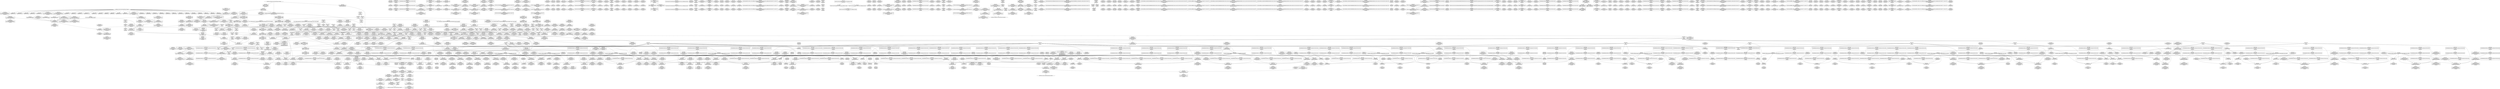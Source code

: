 digraph {
	CE0x4bebea0 [shape=record,shape=Mrecord,label="{CE0x4bebea0|rcu_read_lock:_tmp15|include/linux/rcupdate.h,882|*SummSource*}"]
	CE0x4beb7c0 [shape=record,shape=Mrecord,label="{CE0x4beb7c0|rcu_read_lock:_tmp14|include/linux/rcupdate.h,882}"]
	CE0x4b63290 [shape=record,shape=Mrecord,label="{CE0x4b63290|current_sid:_entry}"]
	CE0x4b71870 [shape=record,shape=Mrecord,label="{CE0x4b71870|GLOBAL:_get_current|*Constant*}"]
	CE0x4ba15c0 [shape=record,shape=Mrecord,label="{CE0x4ba15c0|cred_sid:_security|security/selinux/hooks.c,196}"]
	CE0x4b31d80 [shape=record,shape=Mrecord,label="{CE0x4b31d80|i64_1|*Constant*|*SummSink*}"]
	CE0x4bce150 [shape=record,shape=Mrecord,label="{CE0x4bce150|rcu_read_lock:_tmp17|include/linux/rcupdate.h,882|*SummSource*}"]
	CE0x4bae340 [shape=record,shape=Mrecord,label="{CE0x4bae340|rcu_read_unlock:_tmp19|include/linux/rcupdate.h,933|*SummSource*}"]
	CE0x4ba7760 [shape=record,shape=Mrecord,label="{CE0x4ba7760|__rcu_read_lock:_tmp5|include/linux/rcupdate.h,239}"]
	CE0x4bec550 [shape=record,shape=Mrecord,label="{CE0x4bec550|rcu_read_unlock:_tmp9|include/linux/rcupdate.h,933|*SummSink*}"]
	CE0x4bee990 [shape=record,shape=Mrecord,label="{CE0x4bee990|i64_3|*Constant*}"]
	CE0x4badf40 [shape=record,shape=Mrecord,label="{CE0x4badf40|__rcu_read_lock:_tmp|*SummSink*}"]
	CE0x4b300b0 [shape=record,shape=Mrecord,label="{CE0x4b300b0|VOIDTB_TE:_CE_120,128_}"]
	CE0x4b56a50 [shape=record,shape=Mrecord,label="{CE0x4b56a50|current_sid:_tmp7|security/selinux/hooks.c,218}"]
	CE0x4bd8b60 [shape=record,shape=Mrecord,label="{CE0x4bd8b60|i64*_getelementptr_inbounds_(_4_x_i64_,_4_x_i64_*___llvm_gcov_ctr128,_i64_0,_i64_3)|*Constant*|*SummSource*}"]
	CE0x4b40590 [shape=record,shape=Mrecord,label="{CE0x4b40590|selinux_capget:_effective|Function::selinux_capget&Arg::effective::}"]
	CE0x4bf26d0 [shape=record,shape=Mrecord,label="{CE0x4bf26d0|i64*_getelementptr_inbounds_(_4_x_i64_,_4_x_i64_*___llvm_gcov_ctr133,_i64_0,_i64_0)|*Constant*|*SummSource*}"]
	CE0x4b558f0 [shape=record,shape=Mrecord,label="{CE0x4b558f0|i64*_getelementptr_inbounds_(_11_x_i64_,_11_x_i64_*___llvm_gcov_ctr125,_i64_0,_i64_8)|*Constant*}"]
	CE0x4b94130 [shape=record,shape=Mrecord,label="{CE0x4b94130|i8*_getelementptr_inbounds_(_41_x_i8_,_41_x_i8_*_.str44,_i32_0,_i32_0)|*Constant*}"]
	CE0x4bc7d00 [shape=record,shape=Mrecord,label="{CE0x4bc7d00|i64*_getelementptr_inbounds_(_4_x_i64_,_4_x_i64_*___llvm_gcov_ctr129,_i64_0,_i64_2)|*Constant*|*SummSource*}"]
	CE0x4b33e60 [shape=record,shape=Mrecord,label="{CE0x4b33e60|avc_has_perm:_auditdata|Function::avc_has_perm&Arg::auditdata::}"]
	CE0x4b4e5b0 [shape=record,shape=Mrecord,label="{CE0x4b4e5b0|i64*_getelementptr_inbounds_(_6_x_i64_,_6_x_i64_*___llvm_gcov_ctr139,_i64_0,_i64_0)|*Constant*|*SummSource*}"]
	CE0x4b49aa0 [shape=record,shape=Mrecord,label="{CE0x4b49aa0|selinux_capget:_tmp4|security/selinux/hooks.c,1971|*SummSink*}"]
	CE0x4b470e0 [shape=record,shape=Mrecord,label="{CE0x4b470e0|avc_has_perm:_ssid|Function::avc_has_perm&Arg::ssid::|*SummSink*}"]
	CE0x4b995c0 [shape=record,shape=Mrecord,label="{CE0x4b995c0|_ret_i32_%tmp6,_!dbg_!27716|security/selinux/hooks.c,197|*SummSource*}"]
	CE0x4b81850 [shape=record,shape=Mrecord,label="{CE0x4b81850|current_sid:_tmp20|security/selinux/hooks.c,218}"]
	CE0x4c21000 [shape=record,shape=Mrecord,label="{CE0x4c21000|rcu_lock_acquire:_indirectgoto}"]
	CE0x4bf5f70 [shape=record,shape=Mrecord,label="{CE0x4bf5f70|rcu_read_unlock:_tmp17|include/linux/rcupdate.h,933}"]
	CE0x4bd9a10 [shape=record,shape=Mrecord,label="{CE0x4bd9a10|rcu_read_unlock:_land.lhs.true2|*SummSink*}"]
	CE0x4be6040 [shape=record,shape=Mrecord,label="{CE0x4be6040|rcu_read_lock:_tmp7|include/linux/rcupdate.h,882|*SummSource*}"]
	CE0x4bebd70 [shape=record,shape=Mrecord,label="{CE0x4bebd70|rcu_read_lock:_tmp15|include/linux/rcupdate.h,882}"]
	CE0x4bd8980 [shape=record,shape=Mrecord,label="{CE0x4bd8980|GLOBAL:___llvm_gcov_ctr132|Global_var:__llvm_gcov_ctr132|*SummSink*}"]
	CE0x4be32c0 [shape=record,shape=Mrecord,label="{CE0x4be32c0|i64*_getelementptr_inbounds_(_4_x_i64_,_4_x_i64_*___llvm_gcov_ctr130,_i64_0,_i64_1)|*Constant*}"]
	CE0x4bce940 [shape=record,shape=Mrecord,label="{CE0x4bce940|rcu_read_lock:_tmp18|include/linux/rcupdate.h,882|*SummSink*}"]
	CE0x4b56d00 [shape=record,shape=Mrecord,label="{CE0x4b56d00|_call_void_rcu_read_lock()_#10,_!dbg_!27712|security/selinux/hooks.c,207|*SummSink*}"]
	CE0x56d07d0 [shape=record,shape=Mrecord,label="{CE0x56d07d0|i64*_getelementptr_inbounds_(_6_x_i64_,_6_x_i64_*___llvm_gcov_ctr139,_i64_0,_i64_5)|*Constant*|*SummSink*}"]
	CE0x4b7c5a0 [shape=record,shape=Mrecord,label="{CE0x4b7c5a0|rcu_read_unlock:_tmp6|include/linux/rcupdate.h,933|*SummSource*}"]
	CE0x4b8e830 [shape=record,shape=Mrecord,label="{CE0x4b8e830|task_sid:_tmp14|security/selinux/hooks.c,208|*SummSink*}"]
	CE0x4b75a00 [shape=record,shape=Mrecord,label="{CE0x4b75a00|rcu_read_lock:_tobool|include/linux/rcupdate.h,882|*SummSink*}"]
	CE0x4b9b4a0 [shape=record,shape=Mrecord,label="{CE0x4b9b4a0|GLOBAL:_task_sid.__warned|Global_var:task_sid.__warned|*SummSink*}"]
	CE0x4ba9180 [shape=record,shape=Mrecord,label="{CE0x4ba9180|_ret_void,_!dbg_!27717|include/linux/rcupdate.h,240|*SummSource*}"]
	CE0x4b66cc0 [shape=record,shape=Mrecord,label="{CE0x4b66cc0|i64*_getelementptr_inbounds_(_6_x_i64_,_6_x_i64_*___llvm_gcov_ctr139,_i64_0,_i64_3)|*Constant*|*SummSink*}"]
	CE0x4b9a050 [shape=record,shape=Mrecord,label="{CE0x4b9a050|GLOBAL:_rcu_read_unlock|*Constant*|*SummSource*}"]
	CE0x4bb14b0 [shape=record,shape=Mrecord,label="{CE0x4bb14b0|_ret_void,_!dbg_!27717|include/linux/rcupdate.h,424|*SummSource*}"]
	CE0x4c33b20 [shape=record,shape=Mrecord,label="{CE0x4c33b20|_call_void___preempt_count_sub(i32_1)_#10,_!dbg_!27715|include/linux/rcupdate.h,244|*SummSink*}"]
	CE0x4ba1810 [shape=record,shape=Mrecord,label="{CE0x4ba1810|i32_1|*Constant*}"]
	CE0x4b36050 [shape=record,shape=Mrecord,label="{CE0x4b36050|_call_void_mcount()_#3|*SummSink*}"]
	CE0x4b71f20 [shape=record,shape=Mrecord,label="{CE0x4b71f20|get_current:_entry|*SummSink*}"]
	CE0x4b560d0 [shape=record,shape=Mrecord,label="{CE0x4b560d0|task_sid:_if.end}"]
	CE0x4c5af90 [shape=record,shape=Mrecord,label="{CE0x4c5af90|i64*_getelementptr_inbounds_(_4_x_i64_,_4_x_i64_*___llvm_gcov_ctr129,_i64_0,_i64_1)|*Constant*}"]
	CE0x4b9b3d0 [shape=record,shape=Mrecord,label="{CE0x4b9b3d0|GLOBAL:_task_sid.__warned|Global_var:task_sid.__warned|*SummSource*}"]
	CE0x4b92590 [shape=record,shape=Mrecord,label="{CE0x4b92590|task_sid:_real_cred|security/selinux/hooks.c,208}"]
	CE0x4b281a0 [shape=record,shape=Mrecord,label="{CE0x4b281a0|VOIDTB_TE:_CE_80,88_}"]
	CE0x4b92600 [shape=record,shape=Mrecord,label="{CE0x4b92600|task_sid:_real_cred|security/selinux/hooks.c,208|*SummSource*}"]
	CE0x4ba68e0 [shape=record,shape=Mrecord,label="{CE0x4ba68e0|get_current:_tmp2|*SummSource*}"]
	CE0x4bd0a90 [shape=record,shape=Mrecord,label="{CE0x4bd0a90|rcu_read_unlock:_tmp3|*SummSink*}"]
	CE0x4b79a80 [shape=record,shape=Mrecord,label="{CE0x4b79a80|current_sid:_tmp16|security/selinux/hooks.c,218}"]
	CE0x4b7a620 [shape=record,shape=Mrecord,label="{CE0x4b7a620|task_sid:_tmp4|*LoadInst*|security/selinux/hooks.c,208}"]
	CE0x4bdffe0 [shape=record,shape=Mrecord,label="{CE0x4bdffe0|i32_1|*Constant*}"]
	CE0x4c72950 [shape=record,shape=Mrecord,label="{CE0x4c72950|__preempt_count_sub:_bb|*SummSink*}"]
	CE0x4b567b0 [shape=record,shape=Mrecord,label="{CE0x4b567b0|current_sid:_tmp6|security/selinux/hooks.c,218|*SummSource*}"]
	CE0x4bf2a10 [shape=record,shape=Mrecord,label="{CE0x4bf2a10|rcu_lock_release:_tmp}"]
	CE0x4b5a570 [shape=record,shape=Mrecord,label="{CE0x4b5a570|_ret_i32_%call7,_!dbg_!27749|security/selinux/hooks.c,210}"]
	CE0x4c60a20 [shape=record,shape=Mrecord,label="{CE0x4c60a20|__rcu_read_unlock:_tmp7|include/linux/rcupdate.h,245|*SummSource*}"]
	CE0x4bf3190 [shape=record,shape=Mrecord,label="{CE0x4bf3190|__preempt_count_sub:_entry|*SummSink*}"]
	CE0x4be1350 [shape=record,shape=Mrecord,label="{CE0x4be1350|i64_ptrtoint_(i8*_blockaddress(_rcu_lock_acquire,_%__here)_to_i64)|*Constant*|*SummSource*}"]
	CE0x4b472e0 [shape=record,shape=Mrecord,label="{CE0x4b472e0|avc_has_perm:_tsid|Function::avc_has_perm&Arg::tsid::}"]
	CE0x4bdcd70 [shape=record,shape=Mrecord,label="{CE0x4bdcd70|rcu_read_unlock:_tmp9|include/linux/rcupdate.h,933}"]
	CE0x4bce0e0 [shape=record,shape=Mrecord,label="{CE0x4bce0e0|rcu_read_lock:_tmp17|include/linux/rcupdate.h,882}"]
	CE0x4b78900 [shape=record,shape=Mrecord,label="{CE0x4b78900|GLOBAL:___rcu_read_lock|*Constant*}"]
	CE0x4b31190 [shape=record,shape=Mrecord,label="{CE0x4b31190|current_has_perm:_call|security/selinux/hooks.c,1542}"]
	CE0x4b9cda0 [shape=record,shape=Mrecord,label="{CE0x4b9cda0|task_sid:_tmp4|*LoadInst*|security/selinux/hooks.c,208|*SummSink*}"]
	CE0x4c3b880 [shape=record,shape=Mrecord,label="{CE0x4c3b880|i64*_getelementptr_inbounds_(_4_x_i64_,_4_x_i64_*___llvm_gcov_ctr133,_i64_0,_i64_2)|*Constant*}"]
	CE0x4bf2410 [shape=record,shape=Mrecord,label="{CE0x4bf2410|rcu_read_unlock:_if.then}"]
	CE0x4be14b0 [shape=record,shape=Mrecord,label="{CE0x4be14b0|i64_ptrtoint_(i8*_blockaddress(_rcu_lock_acquire,_%__here)_to_i64)|*Constant*|*SummSink*}"]
	CE0x4c338e0 [shape=record,shape=Mrecord,label="{CE0x4c338e0|_call_void_mcount()_#3|*SummSource*}"]
	CE0x4c590d0 [shape=record,shape=Mrecord,label="{CE0x4c590d0|__preempt_count_sub:_tmp1|*SummSource*}"]
	CE0x4bf6400 [shape=record,shape=Mrecord,label="{CE0x4bf6400|i32_934|*Constant*}"]
	CE0x4bd7760 [shape=record,shape=Mrecord,label="{CE0x4bd7760|__rcu_read_lock:_tmp6|include/linux/rcupdate.h,240|*SummSink*}"]
	CE0x4b36220 [shape=record,shape=Mrecord,label="{CE0x4b36220|current_sid:_land.lhs.true|*SummSink*}"]
	CE0x4bd0780 [shape=record,shape=Mrecord,label="{CE0x4bd0780|i64_0|*Constant*}"]
	CE0x4b9c8d0 [shape=record,shape=Mrecord,label="{CE0x4b9c8d0|rcu_read_lock:_tmp1}"]
	CE0x4b4ecb0 [shape=record,shape=Mrecord,label="{CE0x4b4ecb0|i64*_getelementptr_inbounds_(_6_x_i64_,_6_x_i64_*___llvm_gcov_ctr139,_i64_0,_i64_4)|*Constant*|*SummSink*}"]
	CE0x4b4a420 [shape=record,shape=Mrecord,label="{CE0x4b4a420|current_sid:_tmp3|*SummSink*}"]
	CE0x4b4ce80 [shape=record,shape=Mrecord,label="{CE0x4b4ce80|rcu_lock_acquire:___here|*SummSource*}"]
	CE0x4b509d0 [shape=record,shape=Mrecord,label="{CE0x4b509d0|COLLAPSED:_GCMRE___llvm_gcov_ctr125_internal_global_11_x_i64_zeroinitializer:_elem_0:default:}"]
	CE0x4ba3780 [shape=record,shape=Mrecord,label="{CE0x4ba3780|rcu_lock_acquire:_bb|*SummSink*}"]
	CE0x4ba0b10 [shape=record,shape=Mrecord,label="{CE0x4ba0b10|task_sid:_tmp15|security/selinux/hooks.c,208|*SummSource*}"]
	CE0x4ba7cb0 [shape=record,shape=Mrecord,label="{CE0x4ba7cb0|task_sid:_tmp6|security/selinux/hooks.c,208|*SummSource*}"]
	CE0x4b3fc40 [shape=record,shape=Mrecord,label="{CE0x4b3fc40|current_sid:_tmp11|security/selinux/hooks.c,218|*SummSink*}"]
	CE0x4bbd4e0 [shape=record,shape=Mrecord,label="{CE0x4bbd4e0|__preempt_count_sub:_tmp2|*SummSink*}"]
	CE0x4becf30 [shape=record,shape=Mrecord,label="{CE0x4becf30|rcu_read_lock:_land.lhs.true}"]
	CE0x4b58080 [shape=record,shape=Mrecord,label="{CE0x4b58080|_call_void_mcount()_#3}"]
	CE0x4b61810 [shape=record,shape=Mrecord,label="{CE0x4b61810|GLOBAL:_lockdep_rcu_suspicious|*Constant*|*SummSink*}"]
	CE0x4bedac0 [shape=record,shape=Mrecord,label="{CE0x4bedac0|rcu_read_unlock:_tmp10|include/linux/rcupdate.h,933}"]
	CE0x4b41d20 [shape=record,shape=Mrecord,label="{CE0x4b41d20|%struct.task_struct*_(%struct.task_struct**)*_asm_movq_%gs:$_1:P_,$0_,_r,im,_dirflag_,_fpsr_,_flags_}"]
	CE0x4b3c080 [shape=record,shape=Mrecord,label="{CE0x4b3c080|%struct.common_audit_data*_null|*Constant*|*SummSource*}"]
	CE0x4c363a0 [shape=record,shape=Mrecord,label="{CE0x4c363a0|__preempt_count_add:_tmp3}"]
	CE0x4b36540 [shape=record,shape=Mrecord,label="{CE0x4b36540|current_sid:_if.then|*SummSink*}"]
	CE0x4b4dd80 [shape=record,shape=Mrecord,label="{CE0x4b4dd80|selinux_capget:_retval.0|*SummSink*}"]
	CE0x4b553c0 [shape=record,shape=Mrecord,label="{CE0x4b553c0|i1_true|*Constant*}"]
	CE0x4c33f30 [shape=record,shape=Mrecord,label="{CE0x4c33f30|rcu_lock_acquire:_indirectgoto|*SummSource*}"]
	CE0x4b99850 [shape=record,shape=Mrecord,label="{CE0x4b99850|GLOBAL:_rcu_read_unlock|*Constant*}"]
	CE0x4bd62d0 [shape=record,shape=Mrecord,label="{CE0x4bd62d0|rcu_read_unlock:_land.lhs.true|*SummSink*}"]
	CE0x4b56bb0 [shape=record,shape=Mrecord,label="{CE0x4b56bb0|_call_void_rcu_read_lock()_#10,_!dbg_!27712|security/selinux/hooks.c,207|*SummSource*}"]
	CE0x4b2ff60 [shape=record,shape=Mrecord,label="{CE0x4b2ff60|VOIDTB_TE:_CE_96,104_}"]
	CE0x4be0d40 [shape=record,shape=Mrecord,label="{CE0x4be0d40|%struct.lockdep_map*_null|*Constant*|*SummSource*}"]
	CE0x4b2fa30 [shape=record,shape=Mrecord,label="{CE0x4b2fa30|current_has_perm:_entry|*SummSink*}"]
	CE0x4c32b80 [shape=record,shape=Mrecord,label="{CE0x4c32b80|rcu_lock_release:_tmp6}"]
	CE0x4b9d770 [shape=record,shape=Mrecord,label="{CE0x4b9d770|rcu_read_lock:_tmp|*SummSink*}"]
	CE0x4b7f280 [shape=record,shape=Mrecord,label="{CE0x4b7f280|rcu_read_lock:_tmp8|include/linux/rcupdate.h,882}"]
	CE0x4b78b90 [shape=record,shape=Mrecord,label="{CE0x4b78b90|current_sid:_bb|*SummSource*}"]
	CE0x4b90890 [shape=record,shape=Mrecord,label="{CE0x4b90890|rcu_lock_acquire:_entry|*SummSource*}"]
	CE0x4bf3860 [shape=record,shape=Mrecord,label="{CE0x4bf3860|rcu_lock_acquire:_tmp|*SummSource*}"]
	CE0x4b43c80 [shape=record,shape=Mrecord,label="{CE0x4b43c80|current_sid:_tobool|security/selinux/hooks.c,218|*SummSource*}"]
	CE0x4b38c30 [shape=record,shape=Mrecord,label="{CE0x4b38c30|i64_0|*Constant*}"]
	CE0x4ba6370 [shape=record,shape=Mrecord,label="{CE0x4ba6370|GLOBAL:___llvm_gcov_ctr126|Global_var:__llvm_gcov_ctr126|*SummSink*}"]
	CE0x4b4dc50 [shape=record,shape=Mrecord,label="{CE0x4b4dc50|selinux_capget:_retval.0|*SummSource*}"]
	CE0x4c600c0 [shape=record,shape=Mrecord,label="{CE0x4c600c0|__preempt_count_add:_tmp4|./arch/x86/include/asm/preempt.h,72|*SummSink*}"]
	CE0x4be2b40 [shape=record,shape=Mrecord,label="{CE0x4be2b40|i64*_getelementptr_inbounds_(_11_x_i64_,_11_x_i64_*___llvm_gcov_ctr132,_i64_0,_i64_8)|*Constant*|*SummSink*}"]
	CE0x4ba01a0 [shape=record,shape=Mrecord,label="{CE0x4ba01a0|GLOBAL:___llvm_gcov_ctr126|Global_var:__llvm_gcov_ctr126|*SummSource*}"]
	CE0x4ba46d0 [shape=record,shape=Mrecord,label="{CE0x4ba46d0|GLOBAL:_rcu_read_lock.__warned|Global_var:rcu_read_lock.__warned|*SummSink*}"]
	CE0x4bb9e80 [shape=record,shape=Mrecord,label="{CE0x4bb9e80|rcu_lock_acquire:_tmp7}"]
	CE0x4b4b7a0 [shape=record,shape=Mrecord,label="{CE0x4b4b7a0|selinux_capget:_inheritable|Function::selinux_capget&Arg::inheritable::|*SummSource*}"]
	CE0x4b2ed60 [shape=record,shape=Mrecord,label="{CE0x4b2ed60|_call_void_mcount()_#3}"]
	CE0x4b600f0 [shape=record,shape=Mrecord,label="{CE0x4b600f0|task_sid:_tmp27|security/selinux/hooks.c,208|*SummSink*}"]
	CE0x4bafa60 [shape=record,shape=Mrecord,label="{CE0x4bafa60|rcu_read_unlock:_tmp22|include/linux/rcupdate.h,935}"]
	CE0x4b47860 [shape=record,shape=Mrecord,label="{CE0x4b47860|current_has_perm:_tmp3|*SummSource*}"]
	CE0x4b59970 [shape=record,shape=Mrecord,label="{CE0x4b59970|i8_1|*Constant*}"]
	CE0x4badab0 [shape=record,shape=Mrecord,label="{CE0x4badab0|rcu_read_lock:_tmp5|include/linux/rcupdate.h,882|*SummSink*}"]
	CE0x4b9f5b0 [shape=record,shape=Mrecord,label="{CE0x4b9f5b0|task_sid:_tobool1|security/selinux/hooks.c,208}"]
	CE0x4b928b0 [shape=record,shape=Mrecord,label="{CE0x4b928b0|cred_sid:_tmp2}"]
	CE0x4c3be10 [shape=record,shape=Mrecord,label="{CE0x4c3be10|__preempt_count_sub:_tmp6|./arch/x86/include/asm/preempt.h,78|*SummSource*}"]
	CE0x4b27a80 [shape=record,shape=Mrecord,label="{CE0x4b27a80|_call_void_mcount()_#3|*SummSink*}"]
	CE0x4b73470 [shape=record,shape=Mrecord,label="{CE0x4b73470|i32_1|*Constant*|*SummSink*}"]
	CE0x4b9bb90 [shape=record,shape=Mrecord,label="{CE0x4b9bb90|_ret_void,_!dbg_!27735|include/linux/rcupdate.h,884|*SummSink*}"]
	CE0x4b931d0 [shape=record,shape=Mrecord,label="{CE0x4b931d0|task_sid:_tmp19|security/selinux/hooks.c,208|*SummSink*}"]
	CE0x4ba29a0 [shape=record,shape=Mrecord,label="{CE0x4ba29a0|rcu_lock_acquire:_entry}"]
	CE0x4b2c140 [shape=record,shape=Mrecord,label="{CE0x4b2c140|selinux_capget:_if.end|*SummSink*}"]
	CE0x4bb99c0 [shape=record,shape=Mrecord,label="{CE0x4bb99c0|rcu_lock_acquire:_tmp6}"]
	CE0x4bcad60 [shape=record,shape=Mrecord,label="{CE0x4bcad60|_call_void_asm_addl_$1,_%gs:$0_,_*m,ri,*m,_dirflag_,_fpsr_,_flags_(i32*___preempt_count,_i32_%val,_i32*___preempt_count)_#3,_!dbg_!27714,_!srcloc_!27717|./arch/x86/include/asm/preempt.h,72|*SummSource*}"]
	CE0x4bdda90 [shape=record,shape=Mrecord,label="{CE0x4bdda90|rcu_lock_release:_tmp1|*SummSource*}"]
	CE0x4b2d250 [shape=record,shape=Mrecord,label="{CE0x4b2d250|selinux_capget:_tmp3|security/selinux/hooks.c,1971|*SummSink*}"]
	CE0x4b67db0 [shape=record,shape=Mrecord,label="{CE0x4b67db0|selinux_capget:_tmp6|security/selinux/hooks.c,1972}"]
	CE0x4b4bfd0 [shape=record,shape=Mrecord,label="{CE0x4b4bfd0|_ret_i32_%tmp24,_!dbg_!27742|security/selinux/hooks.c,220|*SummSink*}"]
	CE0x4b2d8c0 [shape=record,shape=Mrecord,label="{CE0x4b2d8c0|selinux_capget:_if.then|*SummSink*}"]
	CE0x4c728e0 [shape=record,shape=Mrecord,label="{CE0x4c728e0|__preempt_count_sub:_bb|*SummSource*}"]
	CE0x4bde480 [shape=record,shape=Mrecord,label="{CE0x4bde480|rcu_read_unlock:_tmp}"]
	CE0x4b94630 [shape=record,shape=Mrecord,label="{CE0x4b94630|i64*_getelementptr_inbounds_(_13_x_i64_,_13_x_i64_*___llvm_gcov_ctr126,_i64_0,_i64_9)|*Constant*}"]
	CE0x4b53460 [shape=record,shape=Mrecord,label="{CE0x4b53460|i64*_getelementptr_inbounds_(_13_x_i64_,_13_x_i64_*___llvm_gcov_ctr126,_i64_0,_i64_12)|*Constant*}"]
	CE0x4b812f0 [shape=record,shape=Mrecord,label="{CE0x4b812f0|i64*_getelementptr_inbounds_(_11_x_i64_,_11_x_i64_*___llvm_gcov_ctr125,_i64_0,_i64_10)|*Constant*}"]
	CE0x4b98b30 [shape=record,shape=Mrecord,label="{CE0x4b98b30|GLOBAL:_cred_sid|*Constant*|*SummSource*}"]
	CE0x4b283b0 [shape=record,shape=Mrecord,label="{CE0x4b283b0|VOIDTB_TE:_CE_40,44_}"]
	CE0x4b389c0 [shape=record,shape=Mrecord,label="{CE0x4b389c0|GLOBAL:___llvm_gcov_ctr125|Global_var:__llvm_gcov_ctr125|*SummSource*}"]
	CE0x4b27d40 [shape=record,shape=Mrecord,label="{CE0x4b27d40|selinux_capget:_if.end|*SummSource*}"]
	CE0x4c3c5f0 [shape=record,shape=Mrecord,label="{CE0x4c3c5f0|i64*_getelementptr_inbounds_(_4_x_i64_,_4_x_i64_*___llvm_gcov_ctr133,_i64_0,_i64_2)|*Constant*|*SummSource*}"]
	CE0x4b59230 [shape=record,shape=Mrecord,label="{CE0x4b59230|task_sid:_tmp18|security/selinux/hooks.c,208|*SummSource*}"]
	CE0x4b33cc0 [shape=record,shape=Mrecord,label="{CE0x4b33cc0|avc_has_perm:_auditdata|Function::avc_has_perm&Arg::auditdata::|*SummSink*}"]
	CE0x4bb1790 [shape=record,shape=Mrecord,label="{CE0x4bb1790|_call_void___rcu_read_unlock()_#10,_!dbg_!27734|include/linux/rcupdate.h,937|*SummSink*}"]
	CE0x4bd2380 [shape=record,shape=Mrecord,label="{CE0x4bd2380|rcu_read_lock:_tmp19|include/linux/rcupdate.h,882|*SummSource*}"]
	CE0x4c22bd0 [shape=record,shape=Mrecord,label="{CE0x4c22bd0|rcu_lock_acquire:_tmp3|*SummSink*}"]
	CE0x4bdaff0 [shape=record,shape=Mrecord,label="{CE0x4bdaff0|rcu_read_unlock:_do.body|*SummSource*}"]
	CE0x4ba6cb0 [shape=record,shape=Mrecord,label="{CE0x4ba6cb0|task_sid:_do.body5|*SummSink*}"]
	CE0x4c1ebe0 [shape=record,shape=Mrecord,label="{CE0x4c1ebe0|i64*_getelementptr_inbounds_(_4_x_i64_,_4_x_i64_*___llvm_gcov_ctr134,_i64_0,_i64_1)|*Constant*|*SummSource*}"]
	CE0x4ba7590 [shape=record,shape=Mrecord,label="{CE0x4ba7590|task_sid:_tmp8|security/selinux/hooks.c,208|*SummSource*}"]
	CE0x4b61d60 [shape=record,shape=Mrecord,label="{CE0x4b61d60|i32_218|*Constant*}"]
	CE0x4c1e700 [shape=record,shape=Mrecord,label="{CE0x4c1e700|void_(i32*,_i32,_i32*)*_asm_addl_$1,_%gs:$0_,_*m,ri,*m,_dirflag_,_fpsr_,_flags_|*SummSource*}"]
	CE0x4b35510 [shape=record,shape=Mrecord,label="{CE0x4b35510|current_has_perm:_tmp|*SummSink*}"]
	CE0x4c1d240 [shape=record,shape=Mrecord,label="{CE0x4c1d240|__preempt_count_add:_tmp1}"]
	CE0x4be1930 [shape=record,shape=Mrecord,label="{CE0x4be1930|rcu_read_unlock:_tmp14|include/linux/rcupdate.h,933|*SummSource*}"]
	CE0x4b95fa0 [shape=record,shape=Mrecord,label="{CE0x4b95fa0|task_sid:_tmp24|security/selinux/hooks.c,208|*SummSource*}"]
	CE0x4bef250 [shape=record,shape=Mrecord,label="{CE0x4bef250|rcu_read_lock:_if.end|*SummSink*}"]
	CE0x4bafbd0 [shape=record,shape=Mrecord,label="{CE0x4bafbd0|rcu_read_unlock:_tmp22|include/linux/rcupdate.h,935|*SummSource*}"]
	CE0x4b98e40 [shape=record,shape=Mrecord,label="{CE0x4b98e40|cred_sid:_entry|*SummSource*}"]
	CE0x4b3c390 [shape=record,shape=Mrecord,label="{CE0x4b3c390|2472:_%struct.cred*,_:_CRE:_elem_0:default:}"]
	CE0x4c5acd0 [shape=record,shape=Mrecord,label="{CE0x4c5acd0|__rcu_read_unlock:_tmp1|*SummSource*}"]
	CE0x4bd6b30 [shape=record,shape=Mrecord,label="{CE0x4bd6b30|i64*_getelementptr_inbounds_(_4_x_i64_,_4_x_i64_*___llvm_gcov_ctr130,_i64_0,_i64_0)|*Constant*|*SummSource*}"]
	CE0x4b591c0 [shape=record,shape=Mrecord,label="{CE0x4b591c0|task_sid:_tmp18|security/selinux/hooks.c,208}"]
	CE0x4c61880 [shape=record,shape=Mrecord,label="{CE0x4c61880|__preempt_count_sub:_tmp3|*SummSink*}"]
	CE0x4c5bcd0 [shape=record,shape=Mrecord,label="{CE0x4c5bcd0|_call_void_mcount()_#3|*SummSource*}"]
	CE0x4c64f90 [shape=record,shape=Mrecord,label="{CE0x4c64f90|__preempt_count_sub:_tmp5|./arch/x86/include/asm/preempt.h,77|*SummSink*}"]
	CE0x4b9a7e0 [shape=record,shape=Mrecord,label="{CE0x4b9a7e0|_ret_void,_!dbg_!27735|include/linux/rcupdate.h,938}"]
	CE0x4bdb3c0 [shape=record,shape=Mrecord,label="{CE0x4bdb3c0|__rcu_read_lock:_tmp3}"]
	CE0x4b55fb0 [shape=record,shape=Mrecord,label="{CE0x4b55fb0|task_sid:_do.body|*SummSink*}"]
	CE0x4b369d0 [shape=record,shape=Mrecord,label="{CE0x4b369d0|current_sid:_do.body|*SummSource*}"]
	CE0x4b3f0e0 [shape=record,shape=Mrecord,label="{CE0x4b3f0e0|current_sid:_tmp2|*SummSink*}"]
	CE0x4b5f8e0 [shape=record,shape=Mrecord,label="{CE0x4b5f8e0|i64*_getelementptr_inbounds_(_13_x_i64_,_13_x_i64_*___llvm_gcov_ctr126,_i64_0,_i64_12)|*Constant*|*SummSink*}"]
	CE0x4bef6a0 [shape=record,shape=Mrecord,label="{CE0x4bef6a0|__rcu_read_lock:_tmp2}"]
	CE0x4c1b120 [shape=record,shape=Mrecord,label="{CE0x4c1b120|__rcu_read_lock:_tmp4|include/linux/rcupdate.h,239}"]
	CE0x4c370a0 [shape=record,shape=Mrecord,label="{CE0x4c370a0|__rcu_read_unlock:_tmp|*SummSink*}"]
	CE0x4c307e0 [shape=record,shape=Mrecord,label="{CE0x4c307e0|i64*_getelementptr_inbounds_(_4_x_i64_,_4_x_i64_*___llvm_gcov_ctr134,_i64_0,_i64_2)|*Constant*|*SummSource*}"]
	CE0x4bac420 [shape=record,shape=Mrecord,label="{CE0x4bac420|i8*_getelementptr_inbounds_(_44_x_i8_,_44_x_i8_*_.str47,_i32_0,_i32_0)|*Constant*|*SummSink*}"]
	CE0x4bec650 [shape=record,shape=Mrecord,label="{CE0x4bec650|i64*_getelementptr_inbounds_(_11_x_i64_,_11_x_i64_*___llvm_gcov_ctr127,_i64_0,_i64_0)|*Constant*|*SummSink*}"]
	CE0x4b923d0 [shape=record,shape=Mrecord,label="{CE0x4b923d0|task_sid:_tobool|security/selinux/hooks.c,208|*SummSource*}"]
	CE0x4b4bc40 [shape=record,shape=Mrecord,label="{CE0x4b4bc40|current_sid:_entry|*SummSink*}"]
	CE0x4b90fd0 [shape=record,shape=Mrecord,label="{CE0x4b90fd0|_call_void_mcount()_#3|*SummSink*}"]
	CE0x4b62510 [shape=record,shape=Mrecord,label="{CE0x4b62510|rcu_read_lock:_tmp11|include/linux/rcupdate.h,882}"]
	CE0x4ba50d0 [shape=record,shape=Mrecord,label="{CE0x4ba50d0|GLOBAL:_current_task|Global_var:current_task|*SummSource*}"]
	CE0x4b43bb0 [shape=record,shape=Mrecord,label="{CE0x4b43bb0|current_sid:_tobool|security/selinux/hooks.c,218}"]
	CE0x4b5f950 [shape=record,shape=Mrecord,label="{CE0x4b5f950|task_sid:_tmp26|security/selinux/hooks.c,208|*SummSink*}"]
	CE0x4b3b160 [shape=record,shape=Mrecord,label="{CE0x4b3b160|avc_has_perm:_tsid|Function::avc_has_perm&Arg::tsid::|*SummSource*}"]
	CE0x4b81000 [shape=record,shape=Mrecord,label="{CE0x4b81000|current_sid:_tmp19|security/selinux/hooks.c,218}"]
	CE0x4b42ae0 [shape=record,shape=Mrecord,label="{CE0x4b42ae0|task_sid:_tobool4|security/selinux/hooks.c,208|*SummSource*}"]
	CE0x4b9a270 [shape=record,shape=Mrecord,label="{CE0x4b9a270|rcu_read_unlock:_entry|*SummSink*}"]
	CE0x4b93e60 [shape=record,shape=Mrecord,label="{CE0x4b93e60|i32_208|*Constant*|*SummSink*}"]
	CE0x4bd00e0 [shape=record,shape=Mrecord,label="{CE0x4bd00e0|cred_sid:_tmp3|*SummSink*}"]
	CE0x4b77ce0 [shape=record,shape=Mrecord,label="{CE0x4b77ce0|current_sid:_land.lhs.true2|*SummSink*}"]
	CE0x4be2390 [shape=record,shape=Mrecord,label="{CE0x4be2390|rcu_read_unlock:_tmp16|include/linux/rcupdate.h,933|*SummSource*}"]
	CE0x4bd5df0 [shape=record,shape=Mrecord,label="{CE0x4bd5df0|rcu_read_unlock:_do.body}"]
	CE0x4b4b960 [shape=record,shape=Mrecord,label="{CE0x4b4b960|selinux_capget:_inheritable|Function::selinux_capget&Arg::inheritable::|*SummSink*}"]
	CE0x4ba8fb0 [shape=record,shape=Mrecord,label="{CE0x4ba8fb0|_call_void_rcu_lock_acquire(%struct.lockdep_map*_rcu_lock_map)_#10,_!dbg_!27711|include/linux/rcupdate.h,881}"]
	CE0x4b61f00 [shape=record,shape=Mrecord,label="{CE0x4b61f00|i32_218|*Constant*|*SummSource*}"]
	CE0x4bdc9a0 [shape=record,shape=Mrecord,label="{CE0x4bdc9a0|rcu_lock_acquire:_tmp|*SummSink*}"]
	CE0x4b8b8d0 [shape=record,shape=Mrecord,label="{CE0x4b8b8d0|_ret_void,_!dbg_!27735|include/linux/rcupdate.h,884}"]
	CE0x4c32980 [shape=record,shape=Mrecord,label="{CE0x4c32980|i64*_getelementptr_inbounds_(_4_x_i64_,_4_x_i64_*___llvm_gcov_ctr133,_i64_0,_i64_3)|*Constant*|*SummSource*}"]
	CE0x4b40630 [shape=record,shape=Mrecord,label="{CE0x4b40630|selinux_capget:_effective|Function::selinux_capget&Arg::effective::|*SummSink*}"]
	CE0x4b54ba0 [shape=record,shape=Mrecord,label="{CE0x4b54ba0|_ret_i32_%retval.0,_!dbg_!27725|security/selinux/hooks.c,1975|*SummSink*}"]
	CE0x4bea0a0 [shape=record,shape=Mrecord,label="{CE0x4bea0a0|rcu_read_lock:_call3|include/linux/rcupdate.h,882}"]
	CE0x4bf0ce0 [shape=record,shape=Mrecord,label="{CE0x4bf0ce0|rcu_read_lock:_tmp9|include/linux/rcupdate.h,882|*SummSource*}"]
	CE0x4bee1f0 [shape=record,shape=Mrecord,label="{CE0x4bee1f0|rcu_lock_acquire:_bb}"]
	CE0x4b3ae30 [shape=record,shape=Mrecord,label="{CE0x4b3ae30|current_has_perm:_perms|Function::current_has_perm&Arg::perms::|*SummSource*}"]
	CE0x4c5e170 [shape=record,shape=Mrecord,label="{CE0x4c5e170|__preempt_count_sub:_tmp5|./arch/x86/include/asm/preempt.h,77}"]
	CE0x4ba53e0 [shape=record,shape=Mrecord,label="{CE0x4ba53e0|i64*_getelementptr_inbounds_(_13_x_i64_,_13_x_i64_*___llvm_gcov_ctr126,_i64_0,_i64_0)|*Constant*}"]
	CE0x4b80160 [shape=record,shape=Mrecord,label="{CE0x4b80160|i64*_getelementptr_inbounds_(_11_x_i64_,_11_x_i64_*___llvm_gcov_ctr125,_i64_0,_i64_9)|*Constant*|*SummSink*}"]
	CE0x4bec6c0 [shape=record,shape=Mrecord,label="{CE0x4bec6c0|rcu_read_lock:_if.end}"]
	CE0x4bb1010 [shape=record,shape=Mrecord,label="{CE0x4bb1010|rcu_lock_release:_map|Function::rcu_lock_release&Arg::map::|*SummSink*}"]
	CE0x4c5e7b0 [shape=record,shape=Mrecord,label="{CE0x4c5e7b0|__preempt_count_add:_tmp}"]
	CE0x4b3b6f0 [shape=record,shape=Mrecord,label="{CE0x4b3b6f0|i16_2|*Constant*|*SummSink*}"]
	CE0x4c1c4a0 [shape=record,shape=Mrecord,label="{CE0x4c1c4a0|i32_2|*Constant*}"]
	CE0x4bae8b0 [shape=record,shape=Mrecord,label="{CE0x4bae8b0|rcu_read_unlock:_tmp20|include/linux/rcupdate.h,933|*SummSource*}"]
	CE0x4b59c60 [shape=record,shape=Mrecord,label="{CE0x4b59c60|i8_1|*Constant*|*SummSink*}"]
	CE0x4be7a10 [shape=record,shape=Mrecord,label="{CE0x4be7a10|__rcu_read_lock:_tmp|*SummSource*}"]
	CE0x4bf3780 [shape=record,shape=Mrecord,label="{CE0x4bf3780|rcu_lock_acquire:_tmp}"]
	CE0x4b39af0 [shape=record,shape=Mrecord,label="{CE0x4b39af0|i64*_getelementptr_inbounds_(_6_x_i64_,_6_x_i64_*___llvm_gcov_ctr139,_i64_0,_i64_0)|*Constant*|*SummSink*}"]
	CE0x56d0ad0 [shape=record,shape=Mrecord,label="{CE0x56d0ad0|selinux_capget:_tmp10|security/selinux/hooks.c,1975|*SummSource*}"]
	CE0x4b551c0 [shape=record,shape=Mrecord,label="{CE0x4b551c0|current_sid:_tmp14|security/selinux/hooks.c,218|*SummSink*}"]
	CE0x4bd9700 [shape=record,shape=Mrecord,label="{CE0x4bd9700|i64*_getelementptr_inbounds_(_4_x_i64_,_4_x_i64_*___llvm_gcov_ctr129,_i64_0,_i64_3)|*Constant*}"]
	CE0x4c1e5d0 [shape=record,shape=Mrecord,label="{CE0x4c1e5d0|__rcu_read_unlock:_tmp3}"]
	CE0x4b94f20 [shape=record,shape=Mrecord,label="{CE0x4b94f20|task_sid:_tmp20|security/selinux/hooks.c,208|*SummSink*}"]
	CE0x4c64e10 [shape=record,shape=Mrecord,label="{CE0x4c64e10|__preempt_count_sub:_tmp4|./arch/x86/include/asm/preempt.h,77|*SummSink*}"]
	CE0x4bbb340 [shape=record,shape=Mrecord,label="{CE0x4bbb340|i64*_getelementptr_inbounds_(_4_x_i64_,_4_x_i64_*___llvm_gcov_ctr128,_i64_0,_i64_1)|*Constant*}"]
	CE0x4c33420 [shape=record,shape=Mrecord,label="{CE0x4c33420|__rcu_read_unlock:_tmp}"]
	CE0x4b92040 [shape=record,shape=Mrecord,label="{CE0x4b92040|GLOBAL:_rcu_lock_map|Global_var:rcu_lock_map|*SummSink*}"]
	CE0x4b41810 [shape=record,shape=Mrecord,label="{CE0x4b41810|GLOBAL:_current_sid.__warned|Global_var:current_sid.__warned}"]
	CE0x4b9d7e0 [shape=record,shape=Mrecord,label="{CE0x4b9d7e0|i64*_getelementptr_inbounds_(_11_x_i64_,_11_x_i64_*___llvm_gcov_ctr127,_i64_0,_i64_1)|*Constant*|*SummSink*}"]
	CE0x4bdd1f0 [shape=record,shape=Mrecord,label="{CE0x4bdd1f0|__preempt_count_add:_entry|*SummSource*}"]
	CE0x4b60400 [shape=record,shape=Mrecord,label="{CE0x4b60400|task_sid:_call7|security/selinux/hooks.c,208}"]
	CE0x4b7f7b0 [shape=record,shape=Mrecord,label="{CE0x4b7f7b0|COLLAPSED:_GCMRE___llvm_gcov_ctr98_internal_global_2_x_i64_zeroinitializer:_elem_0:default:}"]
	CE0x4c5b330 [shape=record,shape=Mrecord,label="{CE0x4c5b330|__rcu_read_unlock:_tmp4|include/linux/rcupdate.h,244}"]
	CE0x4b4d500 [shape=record,shape=Mrecord,label="{CE0x4b4d500|selinux_capget:_tmp9|security/selinux/hooks.c,1974|*SummSink*}"]
	CE0x4b6a270 [shape=record,shape=Mrecord,label="{CE0x4b6a270|selinux_capget:_tmp6|security/selinux/hooks.c,1972|*SummSource*}"]
	CE0x4beaa80 [shape=record,shape=Mrecord,label="{CE0x4beaa80|rcu_read_unlock:_call3|include/linux/rcupdate.h,933|*SummSource*}"]
	CE0x4b690a0 [shape=record,shape=Mrecord,label="{CE0x4b690a0|selinux_capget:_tmp2|security/selinux/hooks.c,1971|*SummSink*}"]
	CE0x4b7c990 [shape=record,shape=Mrecord,label="{CE0x4b7c990|_call_void_lock_acquire(%struct.lockdep_map*_%map,_i32_0,_i32_0,_i32_2,_i32_0,_%struct.lockdep_map*_null,_i64_ptrtoint_(i8*_blockaddress(_rcu_lock_acquire,_%__here)_to_i64))_#10,_!dbg_!27716|include/linux/rcupdate.h,418|*SummSource*}"]
	CE0x4bd47f0 [shape=record,shape=Mrecord,label="{CE0x4bd47f0|cred_sid:_tmp5|security/selinux/hooks.c,196|*SummSink*}"]
	CE0x4bdc0f0 [shape=record,shape=Mrecord,label="{CE0x4bdc0f0|i64*_getelementptr_inbounds_(_4_x_i64_,_4_x_i64_*___llvm_gcov_ctr133,_i64_0,_i64_1)|*Constant*|*SummSink*}"]
	CE0x4b99e80 [shape=record,shape=Mrecord,label="{CE0x4b99e80|GLOBAL:_rcu_read_unlock|*Constant*|*SummSink*}"]
	CE0x4bba270 [shape=record,shape=Mrecord,label="{CE0x4bba270|i8*_undef|*Constant*}"]
	CE0x4b46b00 [shape=record,shape=Mrecord,label="{CE0x4b46b00|avc_has_perm:_entry|*SummSink*}"]
	CE0x4bac370 [shape=record,shape=Mrecord,label="{CE0x4bac370|i8*_getelementptr_inbounds_(_44_x_i8_,_44_x_i8_*_.str47,_i32_0,_i32_0)|*Constant*|*SummSource*}"]
	CE0x4b72a30 [shape=record,shape=Mrecord,label="{CE0x4b72a30|current_sid:_cred|security/selinux/hooks.c,218|*SummSink*}"]
	CE0x4b8eed0 [shape=record,shape=Mrecord,label="{CE0x4b8eed0|i64*_getelementptr_inbounds_(_11_x_i64_,_11_x_i64_*___llvm_gcov_ctr132,_i64_0,_i64_0)|*Constant*|*SummSink*}"]
	CE0x4b27870 [shape=record,shape=Mrecord,label="{CE0x4b27870|VOIDTB_TE:_CE_36,40_}"]
	CE0x4b815f0 [shape=record,shape=Mrecord,label="{CE0x4b815f0|i64*_getelementptr_inbounds_(_11_x_i64_,_11_x_i64_*___llvm_gcov_ctr125,_i64_0,_i64_10)|*Constant*|*SummSink*}"]
	CE0x4bae530 [shape=record,shape=Mrecord,label="{CE0x4bae530|rcu_read_unlock:_tmp19|include/linux/rcupdate.h,933|*SummSink*}"]
	CE0x4b60560 [shape=record,shape=Mrecord,label="{CE0x4b60560|task_sid:_call7|security/selinux/hooks.c,208|*SummSource*}"]
	CE0x4be3070 [shape=record,shape=Mrecord,label="{CE0x4be3070|rcu_read_unlock:_if.end}"]
	CE0x4b3db60 [shape=record,shape=Mrecord,label="{CE0x4b3db60|task_sid:_do.end6|*SummSource*}"]
	CE0x4b2ef70 [shape=record,shape=Mrecord,label="{CE0x4b2ef70|selinux_capget:_bb|*SummSink*}"]
	CE0x4c3be80 [shape=record,shape=Mrecord,label="{CE0x4c3be80|__preempt_count_sub:_tmp6|./arch/x86/include/asm/preempt.h,78|*SummSink*}"]
	CE0x4bf1040 [shape=record,shape=Mrecord,label="{CE0x4bf1040|i64*_getelementptr_inbounds_(_11_x_i64_,_11_x_i64_*___llvm_gcov_ctr127,_i64_0,_i64_8)|*Constant*|*SummSink*}"]
	CE0x4c60d30 [shape=record,shape=Mrecord,label="{CE0x4c60d30|i64*_getelementptr_inbounds_(_4_x_i64_,_4_x_i64_*___llvm_gcov_ctr129,_i64_0,_i64_0)|*Constant*|*SummSink*}"]
	CE0x4b713e0 [shape=record,shape=Mrecord,label="{CE0x4b713e0|current_sid:_call4|security/selinux/hooks.c,218|*SummSource*}"]
	CE0x4b93b40 [shape=record,shape=Mrecord,label="{CE0x4b93b40|i32_208|*Constant*}"]
	CE0x4beb3b0 [shape=record,shape=Mrecord,label="{CE0x4beb3b0|rcu_read_lock:_tmp13|include/linux/rcupdate.h,882|*SummSource*}"]
	CE0x4bb4470 [shape=record,shape=Mrecord,label="{CE0x4bb4470|rcu_lock_release:___here|*SummSource*}"]
	CE0x4be03c0 [shape=record,shape=Mrecord,label="{CE0x4be03c0|rcu_read_unlock:_tobool1|include/linux/rcupdate.h,933|*SummSink*}"]
	CE0x4c60da0 [shape=record,shape=Mrecord,label="{CE0x4c60da0|__preempt_count_add:_bb|*SummSource*}"]
	CE0x4b3c990 [shape=record,shape=Mrecord,label="{CE0x4b3c990|current_has_perm:_tsk|Function::current_has_perm&Arg::tsk::|*SummSink*}"]
	CE0x4b80be0 [shape=record,shape=Mrecord,label="{CE0x4b80be0|current_sid:_tmp18|security/selinux/hooks.c,218|*SummSource*}"]
	CE0x4b503a0 [shape=record,shape=Mrecord,label="{CE0x4b503a0|i64*_getelementptr_inbounds_(_2_x_i64_,_2_x_i64_*___llvm_gcov_ctr136,_i64_0,_i64_1)|*Constant*}"]
	CE0x4b5ccd0 [shape=record,shape=Mrecord,label="{CE0x4b5ccd0|task_sid:_task|Function::task_sid&Arg::task::}"]
	CE0x4b73090 [shape=record,shape=Mrecord,label="{CE0x4b73090|current_sid:_tmp21|security/selinux/hooks.c,218|*SummSink*}"]
	CE0x4b3e850 [shape=record,shape=Mrecord,label="{CE0x4b3e850|GLOBAL:_task_sid|*Constant*|*SummSource*}"]
	CE0x4b420b0 [shape=record,shape=Mrecord,label="{CE0x4b420b0|current_sid:_tobool|security/selinux/hooks.c,218|*SummSink*}"]
	CE0x4b8f6f0 [shape=record,shape=Mrecord,label="{CE0x4b8f6f0|i64*_getelementptr_inbounds_(_2_x_i64_,_2_x_i64_*___llvm_gcov_ctr98,_i64_0,_i64_1)|*Constant*|*SummSource*}"]
	CE0x4c3cbf0 [shape=record,shape=Mrecord,label="{CE0x4c3cbf0|rcu_lock_release:_tmp4|include/linux/rcupdate.h,423|*SummSource*}"]
	CE0x4bbab60 [shape=record,shape=Mrecord,label="{CE0x4bbab60|i64*_getelementptr_inbounds_(_4_x_i64_,_4_x_i64_*___llvm_gcov_ctr129,_i64_0,_i64_3)|*Constant*|*SummSource*}"]
	CE0x4bcedb0 [shape=record,shape=Mrecord,label="{CE0x4bcedb0|_call_void_lockdep_rcu_suspicious(i8*_getelementptr_inbounds_(_25_x_i8_,_25_x_i8_*_.str45,_i32_0,_i32_0),_i32_883,_i8*_getelementptr_inbounds_(_42_x_i8_,_42_x_i8_*_.str46,_i32_0,_i32_0))_#10,_!dbg_!27728|include/linux/rcupdate.h,882}"]
	CE0x4c1e4f0 [shape=record,shape=Mrecord,label="{CE0x4c1e4f0|i64*_getelementptr_inbounds_(_4_x_i64_,_4_x_i64_*___llvm_gcov_ctr134,_i64_0,_i64_2)|*Constant*}"]
	CE0x4b7a960 [shape=record,shape=Mrecord,label="{CE0x4b7a960|current_sid:_tmp1}"]
	CE0x4b7dd20 [shape=record,shape=Mrecord,label="{CE0x4b7dd20|GLOBAL:_rcu_read_unlock.__warned|Global_var:rcu_read_unlock.__warned|*SummSource*}"]
	CE0x4bf2090 [shape=record,shape=Mrecord,label="{CE0x4bf2090|_call_void_asm_sideeffect_,_memory_,_dirflag_,_fpsr_,_flags_()_#3,_!dbg_!27714,_!srcloc_!27715|include/linux/rcupdate.h,239|*SummSource*}"]
	CE0x4c3ce70 [shape=record,shape=Mrecord,label="{CE0x4c3ce70|rcu_lock_release:_tmp4|include/linux/rcupdate.h,423|*SummSink*}"]
	CE0x4c5c160 [shape=record,shape=Mrecord,label="{CE0x4c5c160|i64*_getelementptr_inbounds_(_4_x_i64_,_4_x_i64_*___llvm_gcov_ctr135,_i64_0,_i64_3)|*Constant*|*SummSource*}"]
	CE0x4c5bb80 [shape=record,shape=Mrecord,label="{CE0x4c5bb80|_call_void_mcount()_#3}"]
	CE0x4ba1880 [shape=record,shape=Mrecord,label="{CE0x4ba1880|cred_sid:_security|security/selinux/hooks.c,196|*SummSink*}"]
	CE0x4babbc0 [shape=record,shape=Mrecord,label="{CE0x4babbc0|i32_934|*Constant*|*SummSource*}"]
	CE0x4b36c10 [shape=record,shape=Mrecord,label="{CE0x4b36c10|current_sid:_land.lhs.true}"]
	CE0x4be07a0 [shape=record,shape=Mrecord,label="{CE0x4be07a0|i32_2|*Constant*|*SummSource*}"]
	CE0x4b93580 [shape=record,shape=Mrecord,label="{CE0x4b93580|_call_void_lockdep_rcu_suspicious(i8*_getelementptr_inbounds_(_25_x_i8_,_25_x_i8_*_.str3,_i32_0,_i32_0),_i32_208,_i8*_getelementptr_inbounds_(_41_x_i8_,_41_x_i8_*_.str44,_i32_0,_i32_0))_#10,_!dbg_!27732|security/selinux/hooks.c,208|*SummSource*}"]
	CE0x4b5a0b0 [shape=record,shape=Mrecord,label="{CE0x4b5a0b0|_call_void_lockdep_rcu_suspicious(i8*_getelementptr_inbounds_(_25_x_i8_,_25_x_i8_*_.str3,_i32_0,_i32_0),_i32_218,_i8*_getelementptr_inbounds_(_45_x_i8_,_45_x_i8_*_.str12,_i32_0,_i32_0))_#10,_!dbg_!27727|security/selinux/hooks.c,218|*SummSink*}"]
	CE0x4b34c00 [shape=record,shape=Mrecord,label="{CE0x4b34c00|i64*_getelementptr_inbounds_(_6_x_i64_,_6_x_i64_*___llvm_gcov_ctr139,_i64_0,_i64_0)|*Constant*}"]
	CE0x4b47020 [shape=record,shape=Mrecord,label="{CE0x4b47020|avc_has_perm:_ssid|Function::avc_has_perm&Arg::ssid::|*SummSource*}"]
	CE0x4b4a700 [shape=record,shape=Mrecord,label="{CE0x4b4a700|_call_void_mcount()_#3|*SummSource*}"]
	CE0x4b9c610 [shape=record,shape=Mrecord,label="{CE0x4b9c610|i64*_getelementptr_inbounds_(_13_x_i64_,_13_x_i64_*___llvm_gcov_ctr126,_i64_0,_i64_1)|*Constant*|*SummSource*}"]
	CE0x4bdd4d0 [shape=record,shape=Mrecord,label="{CE0x4bdd4d0|i64*_getelementptr_inbounds_(_11_x_i64_,_11_x_i64_*___llvm_gcov_ctr132,_i64_0,_i64_1)|*Constant*|*SummSink*}"]
	CE0x4b280f0 [shape=record,shape=Mrecord,label="{CE0x4b280f0|selinux_capget:_return|*SummSource*}"]
	CE0x4b3e420 [shape=record,shape=Mrecord,label="{CE0x4b3e420|GLOBAL:_task_sid|*Constant*}"]
	CE0x4bb0f00 [shape=record,shape=Mrecord,label="{CE0x4bb0f00|rcu_lock_release:_map|Function::rcu_lock_release&Arg::map::|*SummSource*}"]
	CE0x4b81540 [shape=record,shape=Mrecord,label="{CE0x4b81540|i64*_getelementptr_inbounds_(_11_x_i64_,_11_x_i64_*___llvm_gcov_ctr125,_i64_0,_i64_10)|*Constant*|*SummSource*}"]
	CE0x4c22a50 [shape=record,shape=Mrecord,label="{CE0x4c22a50|rcu_lock_acquire:_tmp3}"]
	CE0x4bd6170 [shape=record,shape=Mrecord,label="{CE0x4bd6170|cred_sid:_tmp6|security/selinux/hooks.c,197|*SummSink*}"]
	CE0x4b71c70 [shape=record,shape=Mrecord,label="{CE0x4b71c70|get_current:_entry}"]
	CE0x4b8e520 [shape=record,shape=Mrecord,label="{CE0x4b8e520|i64_7|*Constant*|*SummSink*}"]
	CE0x4b2c360 [shape=record,shape=Mrecord,label="{CE0x4b2c360|VOIDTB_TE:_CE_8,16_}"]
	CE0x4bd37a0 [shape=record,shape=Mrecord,label="{CE0x4bd37a0|rcu_read_lock:_tmp22|include/linux/rcupdate.h,884}"]
	CE0x4b2e050 [shape=record,shape=Mrecord,label="{CE0x4b2e050|selinux_capget:_if.then|*SummSource*}"]
	CE0x4bcfe30 [shape=record,shape=Mrecord,label="{CE0x4bcfe30|GLOBAL:___llvm_gcov_ctr127|Global_var:__llvm_gcov_ctr127}"]
	CE0x4b2f020 [shape=record,shape=Mrecord,label="{CE0x4b2f020|selinux_capget:_tmp2|security/selinux/hooks.c,1971|*SummSource*}"]
	CE0x4bd4a00 [shape=record,shape=Mrecord,label="{CE0x4bd4a00|cred_sid:_sid|security/selinux/hooks.c,197|*SummSource*}"]
	CE0x4b3b580 [shape=record,shape=Mrecord,label="{CE0x4b3b580|i16_2|*Constant*|*SummSource*}"]
	CE0x4c1b190 [shape=record,shape=Mrecord,label="{CE0x4c1b190|__rcu_read_lock:_tmp4|include/linux/rcupdate.h,239|*SummSource*}"]
	CE0x4b8e400 [shape=record,shape=Mrecord,label="{CE0x4b8e400|i64_7|*Constant*}"]
	CE0x4ba8ce0 [shape=record,shape=Mrecord,label="{CE0x4ba8ce0|0:_i8,_:_GCMR_task_sid.__warned_internal_global_i8_0,_section_.data.unlikely_,_align_1:_elem_0:default:}"]
	CE0x4c235d0 [shape=record,shape=Mrecord,label="{CE0x4c235d0|__rcu_read_unlock:_tmp6|include/linux/rcupdate.h,245}"]
	CE0x4ba2650 [shape=record,shape=Mrecord,label="{CE0x4ba2650|task_sid:_tmp9|security/selinux/hooks.c,208}"]
	CE0x4b52720 [shape=record,shape=Mrecord,label="{CE0x4b52720|task_sid:_tmp24|security/selinux/hooks.c,208|*SummSink*}"]
	CE0x4b375c0 [shape=record,shape=Mrecord,label="{CE0x4b375c0|current_has_perm:_bb}"]
	CE0x4ba69d0 [shape=record,shape=Mrecord,label="{CE0x4ba69d0|task_sid:_do.end6|*SummSink*}"]
	CE0x4c22ce0 [shape=record,shape=Mrecord,label="{CE0x4c22ce0|i64*_getelementptr_inbounds_(_4_x_i64_,_4_x_i64_*___llvm_gcov_ctr135,_i64_0,_i64_3)|*Constant*|*SummSink*}"]
	CE0x4bac870 [shape=record,shape=Mrecord,label="{CE0x4bac870|i64*_getelementptr_inbounds_(_11_x_i64_,_11_x_i64_*___llvm_gcov_ctr132,_i64_0,_i64_9)|*Constant*|*SummSource*}"]
	CE0x4b989d0 [shape=record,shape=Mrecord,label="{CE0x4b989d0|GLOBAL:_cred_sid|*Constant*}"]
	CE0x4b50460 [shape=record,shape=Mrecord,label="{CE0x4b50460|i64*_getelementptr_inbounds_(_2_x_i64_,_2_x_i64_*___llvm_gcov_ctr136,_i64_0,_i64_1)|*Constant*|*SummSource*}"]
	CE0x4be61b0 [shape=record,shape=Mrecord,label="{CE0x4be61b0|rcu_read_lock:_tmp7|include/linux/rcupdate.h,882|*SummSink*}"]
	CE0x4c21ce0 [shape=record,shape=Mrecord,label="{CE0x4c21ce0|rcu_lock_acquire:_tmp5|include/linux/rcupdate.h,418|*SummSink*}"]
	CE0x4b31290 [shape=record,shape=Mrecord,label="{CE0x4b31290|current_has_perm:_call|security/selinux/hooks.c,1542|*SummSource*}"]
	CE0x4b562b0 [shape=record,shape=Mrecord,label="{CE0x4b562b0|task_sid:_if.end|*SummSink*}"]
	CE0x4ba8d50 [shape=record,shape=Mrecord,label="{CE0x4ba8d50|task_sid:_tmp7|security/selinux/hooks.c,208|*SummSource*}"]
	CE0x4b5bf10 [shape=record,shape=Mrecord,label="{CE0x4b5bf10|get_current:_tmp4|./arch/x86/include/asm/current.h,14}"]
	CE0x4ba71f0 [shape=record,shape=Mrecord,label="{CE0x4ba71f0|task_sid:_tmp7|security/selinux/hooks.c,208|*SummSink*}"]
	CE0x4bdbe40 [shape=record,shape=Mrecord,label="{CE0x4bdbe40|rcu_read_unlock:_tobool|include/linux/rcupdate.h,933}"]
	CE0x4ba43e0 [shape=record,shape=Mrecord,label="{CE0x4ba43e0|GLOBAL:_rcu_read_lock.__warned|Global_var:rcu_read_lock.__warned}"]
	CE0x4b559b0 [shape=record,shape=Mrecord,label="{CE0x4b559b0|i64*_getelementptr_inbounds_(_11_x_i64_,_11_x_i64_*___llvm_gcov_ctr125,_i64_0,_i64_8)|*Constant*|*SummSource*}"]
	CE0x4b5c3c0 [shape=record,shape=Mrecord,label="{CE0x4b5c3c0|i32_218|*Constant*|*SummSink*}"]
	CE0x4bde900 [shape=record,shape=Mrecord,label="{CE0x4bde900|rcu_lock_acquire:_tmp1}"]
	CE0x4b3f690 [shape=record,shape=Mrecord,label="{CE0x4b3f690|rcu_read_lock:_if.then}"]
	CE0x4b61740 [shape=record,shape=Mrecord,label="{CE0x4b61740|GLOBAL:_lockdep_rcu_suspicious|*Constant*|*SummSource*}"]
	CE0x4bd8290 [shape=record,shape=Mrecord,label="{CE0x4bd8290|rcu_read_unlock:_if.end|*SummSource*}"]
	CE0x4c60820 [shape=record,shape=Mrecord,label="{CE0x4c60820|__preempt_count_add:_bb}"]
	CE0x4b8e170 [shape=record,shape=Mrecord,label="{CE0x4b8e170|GLOBAL:_rcu_lock_acquire|*Constant*|*SummSink*}"]
	CE0x4b773c0 [shape=record,shape=Mrecord,label="{CE0x4b773c0|task_sid:_tmp12|security/selinux/hooks.c,208|*SummSource*}"]
	CE0x4b5f440 [shape=record,shape=Mrecord,label="{CE0x4b5f440|i64*_getelementptr_inbounds_(_13_x_i64_,_13_x_i64_*___llvm_gcov_ctr126,_i64_0,_i64_11)|*Constant*}"]
	CE0x4b7a190 [shape=record,shape=Mrecord,label="{CE0x4b7a190|i64*_getelementptr_inbounds_(_11_x_i64_,_11_x_i64_*___llvm_gcov_ctr127,_i64_0,_i64_1)|*Constant*|*SummSource*}"]
	CE0x4c20770 [shape=record,shape=Mrecord,label="{CE0x4c20770|rcu_lock_release:_indirectgoto}"]
	CE0x4bcec80 [shape=record,shape=Mrecord,label="{CE0x4bcec80|i8_1|*Constant*}"]
	CE0x4be4960 [shape=record,shape=Mrecord,label="{CE0x4be4960|_call_void_lockdep_rcu_suspicious(i8*_getelementptr_inbounds_(_25_x_i8_,_25_x_i8_*_.str45,_i32_0,_i32_0),_i32_934,_i8*_getelementptr_inbounds_(_44_x_i8_,_44_x_i8_*_.str47,_i32_0,_i32_0))_#10,_!dbg_!27726|include/linux/rcupdate.h,933}"]
	CE0x4b59af0 [shape=record,shape=Mrecord,label="{CE0x4b59af0|i8_1|*Constant*|*SummSource*}"]
	CE0x4baf270 [shape=record,shape=Mrecord,label="{CE0x4baf270|i64*_getelementptr_inbounds_(_11_x_i64_,_11_x_i64_*___llvm_gcov_ctr132,_i64_0,_i64_10)|*Constant*|*SummSource*}"]
	CE0x4ba82e0 [shape=record,shape=Mrecord,label="{CE0x4ba82e0|task_sid:_bb}"]
	CE0x4bcb3e0 [shape=record,shape=Mrecord,label="{CE0x4bcb3e0|rcu_read_lock:_tmp16|include/linux/rcupdate.h,882}"]
	CE0x4ba84c0 [shape=record,shape=Mrecord,label="{CE0x4ba84c0|task_sid:_bb|*SummSink*}"]
	CE0x4b4eb00 [shape=record,shape=Mrecord,label="{CE0x4b4eb00|selinux_capget:_entry}"]
	CE0x4bdb240 [shape=record,shape=Mrecord,label="{CE0x4bdb240|rcu_read_unlock:_do.end}"]
	CE0x4b31ee0 [shape=record,shape=Mrecord,label="{CE0x4b31ee0|VOIDTB_TE:_CE_88,89_}"]
	CE0x4bdb430 [shape=record,shape=Mrecord,label="{CE0x4bdb430|__rcu_read_lock:_tmp3|*SummSource*}"]
	CE0x4c1d520 [shape=record,shape=Mrecord,label="{CE0x4c1d520|__rcu_read_unlock:_tmp1|*SummSink*}"]
	CE0x4b90f10 [shape=record,shape=Mrecord,label="{CE0x4b90f10|_call_void_mcount()_#3|*SummSource*}"]
	CE0x4bc1fa0 [shape=record,shape=Mrecord,label="{CE0x4bc1fa0|__preempt_count_add:_tmp3|*SummSink*}"]
	CE0x4b4ca80 [shape=record,shape=Mrecord,label="{CE0x4b4ca80|i64*_getelementptr_inbounds_(_4_x_i64_,_4_x_i64_*___llvm_gcov_ctr134,_i64_0,_i64_0)|*Constant*|*SummSink*}"]
	CE0x4be3d50 [shape=record,shape=Mrecord,label="{CE0x4be3d50|_call_void___preempt_count_add(i32_1)_#10,_!dbg_!27711|include/linux/rcupdate.h,239|*SummSink*}"]
	CE0x4bc2780 [shape=record,shape=Mrecord,label="{CE0x4bc2780|__preempt_count_add:_tmp6|./arch/x86/include/asm/preempt.h,73|*SummSink*}"]
	CE0x6931990 [shape=record,shape=Mrecord,label="{CE0x6931990|selinux_capget:_tmp3|security/selinux/hooks.c,1971}"]
	CE0x4b5a000 [shape=record,shape=Mrecord,label="{CE0x4b5a000|_call_void_lockdep_rcu_suspicious(i8*_getelementptr_inbounds_(_25_x_i8_,_25_x_i8_*_.str3,_i32_0,_i32_0),_i32_218,_i8*_getelementptr_inbounds_(_45_x_i8_,_45_x_i8_*_.str12,_i32_0,_i32_0))_#10,_!dbg_!27727|security/selinux/hooks.c,218|*SummSource*}"]
	CE0x4be19a0 [shape=record,shape=Mrecord,label="{CE0x4be19a0|rcu_read_unlock:_tmp11|include/linux/rcupdate.h,933}"]
	CE0x4c31fa0 [shape=record,shape=Mrecord,label="{CE0x4c31fa0|i64_ptrtoint_(i8*_blockaddress(_rcu_lock_release,_%__here)_to_i64)|*Constant*}"]
	CE0x4beba60 [shape=record,shape=Mrecord,label="{CE0x4beba60|rcu_read_lock:_tmp14|include/linux/rcupdate.h,882|*SummSink*}"]
	CE0x4baf390 [shape=record,shape=Mrecord,label="{CE0x4baf390|rcu_read_unlock:_tmp21|include/linux/rcupdate.h,935|*SummSource*}"]
	CE0x4b7dbf0 [shape=record,shape=Mrecord,label="{CE0x4b7dbf0|GLOBAL:_rcu_read_unlock.__warned|Global_var:rcu_read_unlock.__warned}"]
	CE0x4bd4720 [shape=record,shape=Mrecord,label="{CE0x4bd4720|cred_sid:_tmp5|security/selinux/hooks.c,196|*SummSource*}"]
	CE0x4b9eee0 [shape=record,shape=Mrecord,label="{CE0x4b9eee0|task_sid:_tmp5|security/selinux/hooks.c,208}"]
	CE0x4bdd440 [shape=record,shape=Mrecord,label="{CE0x4bdd440|rcu_read_unlock:_tmp|*SummSink*}"]
	CE0x4c60050 [shape=record,shape=Mrecord,label="{CE0x4c60050|__preempt_count_add:_tmp4|./arch/x86/include/asm/preempt.h,72|*SummSource*}"]
	CE0x4b35e50 [shape=record,shape=Mrecord,label="{CE0x4b35e50|_call_void_mcount()_#3}"]
	CE0x4b5d1a0 [shape=record,shape=Mrecord,label="{CE0x4b5d1a0|task_sid:_tmp24|security/selinux/hooks.c,208}"]
	CE0x4b3ed90 [shape=record,shape=Mrecord,label="{CE0x4b3ed90|task_sid:_entry|*SummSink*}"]
	CE0x4bd23f0 [shape=record,shape=Mrecord,label="{CE0x4bd23f0|rcu_read_lock:_tmp19|include/linux/rcupdate.h,882|*SummSink*}"]
	CE0x4b5bda0 [shape=record,shape=Mrecord,label="{CE0x4b5bda0|get_current:_tmp2|*SummSink*}"]
	CE0x4bb0e40 [shape=record,shape=Mrecord,label="{CE0x4bb0e40|rcu_lock_release:_map|Function::rcu_lock_release&Arg::map::}"]
	CE0x66f3cc0 [shape=record,shape=Mrecord,label="{CE0x66f3cc0|selinux_capget:_tmp5|security/selinux/hooks.c,1971}"]
	CE0x4b54920 [shape=record,shape=Mrecord,label="{CE0x4b54920|_ret_i32_%retval.0,_!dbg_!27725|security/selinux/hooks.c,1975}"]
	CE0x4b36360 [shape=record,shape=Mrecord,label="{CE0x4b36360|current_sid:_if.then}"]
	CE0x4beec80 [shape=record,shape=Mrecord,label="{CE0x4beec80|rcu_read_lock:_tmp4|include/linux/rcupdate.h,882}"]
	CE0x4b5afb0 [shape=record,shape=Mrecord,label="{CE0x4b5afb0|i32_(i32,_i32,_i16,_i32,_%struct.common_audit_data*)*_bitcast_(i32_(i32,_i32,_i16,_i32,_%struct.common_audit_data.495*)*_avc_has_perm_to_i32_(i32,_i32,_i16,_i32,_%struct.common_audit_data*)*)|*Constant*|*SummSink*}"]
	CE0x4c36570 [shape=record,shape=Mrecord,label="{CE0x4c36570|__rcu_read_unlock:_tmp4|include/linux/rcupdate.h,244|*SummSink*}"]
	CE0x4bc0b30 [shape=record,shape=Mrecord,label="{CE0x4bc0b30|i64*_getelementptr_inbounds_(_4_x_i64_,_4_x_i64_*___llvm_gcov_ctr135,_i64_0,_i64_2)|*Constant*}"]
	CE0x4b8fd30 [shape=record,shape=Mrecord,label="{CE0x4b8fd30|task_sid:_call3|security/selinux/hooks.c,208}"]
	CE0x4ba6ef0 [shape=record,shape=Mrecord,label="{CE0x4ba6ef0|rcu_read_lock:_tmp3|*SummSource*}"]
	CE0x4bd1970 [shape=record,shape=Mrecord,label="{CE0x4bd1970|rcu_read_lock:_call|include/linux/rcupdate.h,882|*SummSink*}"]
	CE0x4ba7f70 [shape=record,shape=Mrecord,label="{CE0x4ba7f70|i64*_getelementptr_inbounds_(_2_x_i64_,_2_x_i64_*___llvm_gcov_ctr131,_i64_0,_i64_0)|*Constant*}"]
	CE0x4b568e0 [shape=record,shape=Mrecord,label="{CE0x4b568e0|current_sid:_tmp6|security/selinux/hooks.c,218|*SummSink*}"]
	CE0x4b8c700 [shape=record,shape=Mrecord,label="{CE0x4b8c700|GLOBAL:_current_task|Global_var:current_task}"]
	CE0x4c1e690 [shape=record,shape=Mrecord,label="{CE0x4c1e690|__rcu_read_unlock:_tmp3|*SummSource*}"]
	CE0x4b729c0 [shape=record,shape=Mrecord,label="{CE0x4b729c0|current_sid:_cred|security/selinux/hooks.c,218|*SummSource*}"]
	CE0x4c30be0 [shape=record,shape=Mrecord,label="{CE0x4c30be0|i64*_getelementptr_inbounds_(_4_x_i64_,_4_x_i64_*___llvm_gcov_ctr134,_i64_0,_i64_1)|*Constant*|*SummSink*}"]
	CE0x4b28040 [shape=record,shape=Mrecord,label="{CE0x4b28040|i64_1|*Constant*}"]
	CE0x4b9a8f0 [shape=record,shape=Mrecord,label="{CE0x4b9a8f0|_ret_void,_!dbg_!27735|include/linux/rcupdate.h,938|*SummSource*}"]
	CE0x4b42c10 [shape=record,shape=Mrecord,label="{CE0x4b42c10|task_sid:_tobool4|security/selinux/hooks.c,208|*SummSink*}"]
	CE0x4be75e0 [shape=record,shape=Mrecord,label="{CE0x4be75e0|GLOBAL:___rcu_read_lock|*Constant*|*SummSource*}"]
	CE0x4bde4f0 [shape=record,shape=Mrecord,label="{CE0x4bde4f0|COLLAPSED:_GCMRE___llvm_gcov_ctr132_internal_global_11_x_i64_zeroinitializer:_elem_0:default:}"]
	CE0x4b4ad30 [shape=record,shape=Mrecord,label="{CE0x4b4ad30|selinux_capget:_if.end}"]
	CE0x4bd7680 [shape=record,shape=Mrecord,label="{CE0x4bd7680|__rcu_read_lock:_tmp6|include/linux/rcupdate.h,240}"]
	CE0x4b936b0 [shape=record,shape=Mrecord,label="{CE0x4b936b0|_call_void_lockdep_rcu_suspicious(i8*_getelementptr_inbounds_(_25_x_i8_,_25_x_i8_*_.str3,_i32_0,_i32_0),_i32_208,_i8*_getelementptr_inbounds_(_41_x_i8_,_41_x_i8_*_.str44,_i32_0,_i32_0))_#10,_!dbg_!27732|security/selinux/hooks.c,208|*SummSink*}"]
	CE0x4b51010 [shape=record,shape=Mrecord,label="{CE0x4b51010|GLOBAL:_current_has_perm|*Constant*|*SummSource*}"]
	CE0x4be0fc0 [shape=record,shape=Mrecord,label="{CE0x4be0fc0|%struct.lockdep_map*_null|*Constant*|*SummSink*}"]
	CE0x4b9fd00 [shape=record,shape=Mrecord,label="{CE0x4b9fd00|_call_void___rcu_read_lock()_#10,_!dbg_!27710|include/linux/rcupdate.h,879|*SummSource*}"]
	CE0x4baf580 [shape=record,shape=Mrecord,label="{CE0x4baf580|rcu_read_unlock:_tmp22|include/linux/rcupdate.h,935|*SummSink*}"]
	CE0x4b271d0 [shape=record,shape=Mrecord,label="{CE0x4b271d0|VOIDTB_TE:_CE_16,20_}"]
	CE0x4b42980 [shape=record,shape=Mrecord,label="{CE0x4b42980|task_sid:_tobool4|security/selinux/hooks.c,208}"]
	CE0x4b3e980 [shape=record,shape=Mrecord,label="{CE0x4b3e980|GLOBAL:_task_sid|*Constant*|*SummSink*}"]
	CE0x4b36da0 [shape=record,shape=Mrecord,label="{CE0x4b36da0|selinux_capget:_permitted|Function::selinux_capget&Arg::permitted::|*SummSource*}"]
	CE0x4b5ce70 [shape=record,shape=Mrecord,label="{CE0x4b5ce70|task_sid:_task|Function::task_sid&Arg::task::|*SummSink*}"]
	CE0x4b95f30 [shape=record,shape=Mrecord,label="{CE0x4b95f30|task_sid:_tmp22|security/selinux/hooks.c,208|*SummSink*}"]
	CE0x4bf69f0 [shape=record,shape=Mrecord,label="{CE0x4bf69f0|_call_void_lockdep_rcu_suspicious(i8*_getelementptr_inbounds_(_25_x_i8_,_25_x_i8_*_.str45,_i32_0,_i32_0),_i32_934,_i8*_getelementptr_inbounds_(_44_x_i8_,_44_x_i8_*_.str47,_i32_0,_i32_0))_#10,_!dbg_!27726|include/linux/rcupdate.h,933|*SummSource*}"]
	CE0x4c30d70 [shape=record,shape=Mrecord,label="{CE0x4c30d70|rcu_lock_release:_tmp5|include/linux/rcupdate.h,423|*SummSink*}"]
	CE0x4bcaee0 [shape=record,shape=Mrecord,label="{CE0x4bcaee0|_call_void_asm_addl_$1,_%gs:$0_,_*m,ri,*m,_dirflag_,_fpsr_,_flags_(i32*___preempt_count,_i32_%val,_i32*___preempt_count)_#3,_!dbg_!27714,_!srcloc_!27717|./arch/x86/include/asm/preempt.h,72|*SummSink*}"]
	CE0x4c32440 [shape=record,shape=Mrecord,label="{CE0x4c32440|i64_ptrtoint_(i8*_blockaddress(_rcu_lock_release,_%__here)_to_i64)|*Constant*|*SummSink*}"]
	CE0x4b4b730 [shape=record,shape=Mrecord,label="{CE0x4b4b730|VOIDTB_TE:_CE:_elem_0:default:}"]
	CE0x4b7c0b0 [shape=record,shape=Mrecord,label="{CE0x4b7c0b0|rcu_read_lock:_tobool1|include/linux/rcupdate.h,882}"]
	CE0x4b3e550 [shape=record,shape=Mrecord,label="{CE0x4b3e550|current_has_perm:_call1|security/selinux/hooks.c,1543}"]
	CE0x4b4a2a0 [shape=record,shape=Mrecord,label="{CE0x4b4a2a0|VOIDTB_TE:_CE_160,168_}"]
	CE0x4b62800 [shape=record,shape=Mrecord,label="{CE0x4b62800|rcu_read_lock:_tmp11|include/linux/rcupdate.h,882|*SummSink*}"]
	CE0x4be6750 [shape=record,shape=Mrecord,label="{CE0x4be6750|rcu_read_unlock:_tmp6|include/linux/rcupdate.h,933|*SummSink*}"]
	CE0x4c201a0 [shape=record,shape=Mrecord,label="{CE0x4c201a0|rcu_lock_release:_tmp2}"]
	CE0x4bda980 [shape=record,shape=Mrecord,label="{CE0x4bda980|rcu_read_unlock:_tmp8|include/linux/rcupdate.h,933|*SummSink*}"]
	CE0x4bf6470 [shape=record,shape=Mrecord,label="{CE0x4bf6470|rcu_read_unlock:_tmp18|include/linux/rcupdate.h,933}"]
	CE0x4bda0b0 [shape=record,shape=Mrecord,label="{CE0x4bda0b0|rcu_read_unlock:_tmp7|include/linux/rcupdate.h,933|*SummSink*}"]
	CE0x4bb4af0 [shape=record,shape=Mrecord,label="{CE0x4bb4af0|__rcu_read_lock:_bb|*SummSource*}"]
	CE0x4b7a0f0 [shape=record,shape=Mrecord,label="{CE0x4b7a0f0|i64*_getelementptr_inbounds_(_11_x_i64_,_11_x_i64_*___llvm_gcov_ctr127,_i64_0,_i64_1)|*Constant*}"]
	CE0x4b962c0 [shape=record,shape=Mrecord,label="{CE0x4b962c0|task_sid:_tmp23|security/selinux/hooks.c,208|*SummSource*}"]
	CE0x42af0d0 [shape=record,shape=Mrecord,label="{CE0x42af0d0|GLOBAL:___llvm_gcov_ctr139|Global_var:__llvm_gcov_ctr139|*SummSink*}"]
	CE0x4b4c720 [shape=record,shape=Mrecord,label="{CE0x4b4c720|_call_void_mcount()_#3}"]
	CE0x4bd6f50 [shape=record,shape=Mrecord,label="{CE0x4bd6f50|rcu_read_unlock:_tmp13|include/linux/rcupdate.h,933|*SummSource*}"]
	CE0x4b48010 [shape=record,shape=Mrecord,label="{CE0x4b48010|current_sid:_if.end|*SummSource*}"]
	CE0x4c36da0 [shape=record,shape=Mrecord,label="{CE0x4c36da0|rcu_lock_acquire:_tmp6|*SummSource*}"]
	CE0x4b4cf80 [shape=record,shape=Mrecord,label="{CE0x4b4cf80|current_has_perm:_entry}"]
	CE0x4b404c0 [shape=record,shape=Mrecord,label="{CE0x4b404c0|VOIDTB_TE:_CE:_elem_0:default:}"]
	CE0x4b2d3b0 [shape=record,shape=Mrecord,label="{CE0x4b2d3b0|selinux_capget:_tobool|security/selinux/hooks.c,1971|*SummSource*}"]
	CE0x4b26790 [shape=record,shape=Mrecord,label="{CE0x4b26790|i64*_getelementptr_inbounds_(_11_x_i64_,_11_x_i64_*___llvm_gcov_ctr125,_i64_0,_i64_6)|*Constant*|*SummSink*}"]
	CE0x4bdd030 [shape=record,shape=Mrecord,label="{CE0x4bdd030|__preempt_count_add:_val|Function::__preempt_count_add&Arg::val::|*SummSink*}"]
	CE0x4bad5c0 [shape=record,shape=Mrecord,label="{CE0x4bad5c0|task_sid:_tmp10|security/selinux/hooks.c,208|*SummSource*}"]
	CE0x4c23c80 [shape=record,shape=Mrecord,label="{CE0x4c23c80|rcu_lock_acquire:_tmp4|include/linux/rcupdate.h,418|*SummSource*}"]
	CE0x4b95590 [shape=record,shape=Mrecord,label="{CE0x4b95590|task_sid:_tmp21|security/selinux/hooks.c,208|*SummSink*}"]
	CE0x4bee4b0 [shape=record,shape=Mrecord,label="{CE0x4bee4b0|rcu_read_unlock:_tmp5|include/linux/rcupdate.h,933}"]
	CE0x4bf0d50 [shape=record,shape=Mrecord,label="{CE0x4bf0d50|i64_4|*Constant*}"]
	CE0x4b62020 [shape=record,shape=Mrecord,label="{CE0x4b62020|rcu_read_lock:_tmp10|include/linux/rcupdate.h,882}"]
	CE0x4c237c0 [shape=record,shape=Mrecord,label="{CE0x4c237c0|__rcu_read_unlock:_tmp6|include/linux/rcupdate.h,245|*SummSink*}"]
	CE0x4b6a3c0 [shape=record,shape=Mrecord,label="{CE0x4b6a3c0|i64*_getelementptr_inbounds_(_6_x_i64_,_6_x_i64_*___llvm_gcov_ctr139,_i64_0,_i64_3)|*Constant*|*SummSource*}"]
	CE0x4c20950 [shape=record,shape=Mrecord,label="{CE0x4c20950|GLOBAL:___preempt_count_sub|*Constant*|*SummSink*}"]
	CE0x4b950f0 [shape=record,shape=Mrecord,label="{CE0x4b950f0|task_sid:_tmp22|security/selinux/hooks.c,208|*SummSource*}"]
	CE0x4b5ab80 [shape=record,shape=Mrecord,label="{CE0x4b5ab80|current_has_perm:_call2|security/selinux/hooks.c,1544}"]
	CE0x4b62a40 [shape=record,shape=Mrecord,label="{CE0x4b62a40|rcu_read_lock:_tmp12|include/linux/rcupdate.h,882}"]
	CE0x4b7a880 [shape=record,shape=Mrecord,label="{CE0x4b7a880|i64*_getelementptr_inbounds_(_11_x_i64_,_11_x_i64_*___llvm_gcov_ctr125,_i64_0,_i64_1)|*Constant*|*SummSink*}"]
	CE0x4bd9900 [shape=record,shape=Mrecord,label="{CE0x4bd9900|rcu_read_unlock:_land.lhs.true2|*SummSource*}"]
	CE0x4bc3020 [shape=record,shape=Mrecord,label="{CE0x4bc3020|__rcu_read_unlock:_do.end}"]
	CE0x4bd84d0 [shape=record,shape=Mrecord,label="{CE0x4bd84d0|__rcu_read_lock:_tmp7|include/linux/rcupdate.h,240}"]
	CE0x4bddd90 [shape=record,shape=Mrecord,label="{CE0x4bddd90|GLOBAL:___llvm_gcov_ctr132|Global_var:__llvm_gcov_ctr132}"]
	CE0x4b52600 [shape=record,shape=Mrecord,label="{CE0x4b52600|i64*_getelementptr_inbounds_(_13_x_i64_,_13_x_i64_*___llvm_gcov_ctr126,_i64_0,_i64_11)|*Constant*|*SummSource*}"]
	CE0x4bd9090 [shape=record,shape=Mrecord,label="{CE0x4bd9090|_call_void_mcount()_#3|*SummSink*}"]
	CE0x4ba13c0 [shape=record,shape=Mrecord,label="{CE0x4ba13c0|rcu_read_lock:_tmp|*SummSource*}"]
	CE0x4bea340 [shape=record,shape=Mrecord,label="{CE0x4bea340|rcu_read_lock:_call3|include/linux/rcupdate.h,882|*SummSink*}"]
	CE0x4b74ee0 [shape=record,shape=Mrecord,label="{CE0x4b74ee0|i32_1|*Constant*|*SummSource*}"]
	CE0x4b3ac20 [shape=record,shape=Mrecord,label="{CE0x4b3ac20|current_has_perm:_tsk|Function::current_has_perm&Arg::tsk::}"]
	CE0x4b7a2b0 [shape=record,shape=Mrecord,label="{CE0x4b7a2b0|task_sid:_real_cred|security/selinux/hooks.c,208|*SummSink*}"]
	CE0x4bcd760 [shape=record,shape=Mrecord,label="{CE0x4bcd760|i8*_getelementptr_inbounds_(_42_x_i8_,_42_x_i8_*_.str46,_i32_0,_i32_0)|*Constant*}"]
	CE0x4be0e90 [shape=record,shape=Mrecord,label="{CE0x4be0e90|__rcu_read_unlock:_tmp2|*SummSink*}"]
	CE0x4bdf0b0 [shape=record,shape=Mrecord,label="{CE0x4bdf0b0|rcu_read_unlock:_tmp12|include/linux/rcupdate.h,933|*SummSink*}"]
	CE0x4bf24e0 [shape=record,shape=Mrecord,label="{CE0x4bf24e0|rcu_read_unlock:_if.then|*SummSource*}"]
	CE0x4ba3500 [shape=record,shape=Mrecord,label="{CE0x4ba3500|task_sid:_tmp12|security/selinux/hooks.c,208}"]
	CE0x4ba9070 [shape=record,shape=Mrecord,label="{CE0x4ba9070|_ret_void,_!dbg_!27717|include/linux/rcupdate.h,240}"]
	CE0x4b776a0 [shape=record,shape=Mrecord,label="{CE0x4b776a0|task_sid:_tmp13|security/selinux/hooks.c,208}"]
	CE0x4b26aa0 [shape=record,shape=Mrecord,label="{CE0x4b26aa0|current_sid:_tmp4|security/selinux/hooks.c,218}"]
	CE0x4bd63d0 [shape=record,shape=Mrecord,label="{CE0x4bd63d0|rcu_read_unlock:_land.lhs.true|*SummSource*}"]
	CE0x4bef710 [shape=record,shape=Mrecord,label="{CE0x4bef710|__rcu_read_lock:_tmp2|*SummSource*}"]
	CE0x4b26800 [shape=record,shape=Mrecord,label="{CE0x4b26800|i64_3|*Constant*}"]
	CE0x4b62150 [shape=record,shape=Mrecord,label="{CE0x4b62150|rcu_read_lock:_tmp10|include/linux/rcupdate.h,882|*SummSource*}"]
	CE0x4b78010 [shape=record,shape=Mrecord,label="{CE0x4b78010|task_sid:_tmp}"]
	CE0x4bd7ee0 [shape=record,shape=Mrecord,label="{CE0x4bd7ee0|rcu_lock_acquire:_tmp2|*SummSink*}"]
	CE0x4b9a420 [shape=record,shape=Mrecord,label="{CE0x4b9a420|_ret_void,_!dbg_!27735|include/linux/rcupdate.h,938|*SummSink*}"]
	CE0x4b48340 [shape=record,shape=Mrecord,label="{CE0x4b48340|current_sid:_tmp8|security/selinux/hooks.c,218|*SummSink*}"]
	CE0x4b62ce0 [shape=record,shape=Mrecord,label="{CE0x4b62ce0|rcu_read_lock:_tmp12|include/linux/rcupdate.h,882|*SummSink*}"]
	CE0x4bedc30 [shape=record,shape=Mrecord,label="{CE0x4bedc30|rcu_read_unlock:_tmp10|include/linux/rcupdate.h,933|*SummSource*}"]
	CE0x4b95ec0 [shape=record,shape=Mrecord,label="{CE0x4b95ec0|i64*_getelementptr_inbounds_(_13_x_i64_,_13_x_i64_*___llvm_gcov_ctr126,_i64_0,_i64_10)|*Constant*|*SummSink*}"]
	CE0x4bece50 [shape=record,shape=Mrecord,label="{CE0x4bece50|rcu_read_lock:_do.body|*SummSink*}"]
	CE0x4c353e0 [shape=record,shape=Mrecord,label="{CE0x4c353e0|rcu_lock_release:_tmp7|*SummSink*}"]
	CE0x4b73a10 [shape=record,shape=Mrecord,label="{CE0x4b73a10|current_sid:_security|security/selinux/hooks.c,218|*SummSource*}"]
	CE0x4c32100 [shape=record,shape=Mrecord,label="{CE0x4c32100|i64_ptrtoint_(i8*_blockaddress(_rcu_lock_release,_%__here)_to_i64)|*Constant*|*SummSource*}"]
	CE0x4c607b0 [shape=record,shape=Mrecord,label="{CE0x4c607b0|__rcu_read_unlock:_tmp7|include/linux/rcupdate.h,245|*SummSink*}"]
	CE0x4bd8cf0 [shape=record,shape=Mrecord,label="{CE0x4bd8cf0|i64*_getelementptr_inbounds_(_4_x_i64_,_4_x_i64_*___llvm_gcov_ctr128,_i64_0,_i64_3)|*Constant*|*SummSink*}"]
	CE0x4b9db60 [shape=record,shape=Mrecord,label="{CE0x4b9db60|task_sid:_call|security/selinux/hooks.c,208}"]
	CE0x4b35f40 [shape=record,shape=Mrecord,label="{CE0x4b35f40|_call_void_mcount()_#3|*SummSource*}"]
	CE0x4c230f0 [shape=record,shape=Mrecord,label="{CE0x4c230f0|rcu_lock_acquire:_indirectgoto|*SummSink*}"]
	CE0x4b61c20 [shape=record,shape=Mrecord,label="{CE0x4b61c20|i8*_getelementptr_inbounds_(_25_x_i8_,_25_x_i8_*_.str3,_i32_0,_i32_0)|*Constant*|*SummSink*}"]
	CE0x4b990f0 [shape=record,shape=Mrecord,label="{CE0x4b990f0|cred_sid:_cred|Function::cred_sid&Arg::cred::}"]
	CE0x4b273c0 [shape=record,shape=Mrecord,label="{CE0x4b273c0|VOIDTB_TE:_CE_56,64_}"]
	CE0x4b70f50 [shape=record,shape=Mrecord,label="{CE0x4b70f50|current_sid:_tmp20|security/selinux/hooks.c,218|*SummSink*}"]
	CE0x4baf720 [shape=record,shape=Mrecord,label="{CE0x4baf720|_call_void_rcu_lock_release(%struct.lockdep_map*_rcu_lock_map)_#10,_!dbg_!27733|include/linux/rcupdate.h,935}"]
	CE0x4be0ae0 [shape=record,shape=Mrecord,label="{CE0x4be0ae0|i32_2|*Constant*|*SummSink*}"]
	CE0x4bd9580 [shape=record,shape=Mrecord,label="{CE0x4bd9580|GLOBAL:___preempt_count|Global_var:__preempt_count|*SummSink*}"]
	CE0x4bb06a0 [shape=record,shape=Mrecord,label="{CE0x4bb06a0|GLOBAL:_rcu_lock_release|*Constant*|*SummSink*}"]
	CE0x4b72600 [shape=record,shape=Mrecord,label="{CE0x4b72600|i32_78|*Constant*|*SummSink*}"]
	CE0x4b42fd0 [shape=record,shape=Mrecord,label="{CE0x4b42fd0|i64_6|*Constant*|*SummSource*}"]
	CE0x4bee5c0 [shape=record,shape=Mrecord,label="{CE0x4bee5c0|rcu_read_unlock:_tmp5|include/linux/rcupdate.h,933|*SummSource*}"]
	CE0x4b98f20 [shape=record,shape=Mrecord,label="{CE0x4b98f20|cred_sid:_entry|*SummSink*}"]
	CE0x4b38370 [shape=record,shape=Mrecord,label="{CE0x4b38370|i64_0|*Constant*|*SummSink*}"]
	"CONST[source:0(mediator),value:0(static)][purpose:{operation}]"
	CE0x4baee30 [shape=record,shape=Mrecord,label="{CE0x4baee30|i64*_getelementptr_inbounds_(_11_x_i64_,_11_x_i64_*___llvm_gcov_ctr132,_i64_0,_i64_10)|*Constant*}"]
	CE0x4c7bef0 [shape=record,shape=Mrecord,label="{CE0x4c7bef0|void_(i32*,_i32,_i32*)*_asm_addl_$1,_%gs:$0_,_*m,ri,*m,_dirflag_,_fpsr_,_flags_}"]
	CE0x4b48d00 [shape=record,shape=Mrecord,label="{CE0x4b48d00|i64_4|*Constant*}"]
	CE0x4b56630 [shape=record,shape=Mrecord,label="{CE0x4b56630|current_sid:_tmp6|security/selinux/hooks.c,218}"]
	CE0x4bc1e60 [shape=record,shape=Mrecord,label="{CE0x4bc1e60|__preempt_count_add:_tmp3|*SummSource*}"]
	CE0x4be1c40 [shape=record,shape=Mrecord,label="{CE0x4be1c40|rcu_read_unlock:_tmp11|include/linux/rcupdate.h,933|*SummSink*}"]
	CE0x4be4ad0 [shape=record,shape=Mrecord,label="{CE0x4be4ad0|rcu_read_unlock:_tmp14|include/linux/rcupdate.h,933|*SummSink*}"]
	CE0x4b72550 [shape=record,shape=Mrecord,label="{CE0x4b72550|i32_78|*Constant*}"]
	CE0x4bc1180 [shape=record,shape=Mrecord,label="{CE0x4bc1180|__preempt_count_sub:_do.end}"]
	CE0x4b8e720 [shape=record,shape=Mrecord,label="{CE0x4b8e720|task_sid:_tmp14|security/selinux/hooks.c,208|*SummSource*}"]
	CE0x4c1d690 [shape=record,shape=Mrecord,label="{CE0x4c1d690|__preempt_count_sub:_tmp7|./arch/x86/include/asm/preempt.h,78|*SummSource*}"]
	CE0x4bbc2f0 [shape=record,shape=Mrecord,label="{CE0x4bbc2f0|i64*_getelementptr_inbounds_(_4_x_i64_,_4_x_i64_*___llvm_gcov_ctr134,_i64_0,_i64_3)|*Constant*|*SummSource*}"]
	CE0x4b4f5b0 [shape=record,shape=Mrecord,label="{CE0x4b4f5b0|current_sid:_tmp3|*SummSource*}"]
	CE0x4b8bd80 [shape=record,shape=Mrecord,label="{CE0x4b8bd80|__rcu_read_lock:_tmp}"]
	CE0x4b4c7e0 [shape=record,shape=Mrecord,label="{CE0x4b4c7e0|_call_void_mcount()_#3|*SummSource*}"]
	CE0x4b8efb0 [shape=record,shape=Mrecord,label="{CE0x4b8efb0|rcu_read_unlock:_do.end|*SummSink*}"]
	CE0x4b37230 [shape=record,shape=Mrecord,label="{CE0x4b37230|i64*_getelementptr_inbounds_(_2_x_i64_,_2_x_i64_*___llvm_gcov_ctr136,_i64_0,_i64_0)|*Constant*}"]
	CE0x4c30990 [shape=record,shape=Mrecord,label="{CE0x4c30990|i64*_getelementptr_inbounds_(_4_x_i64_,_4_x_i64_*___llvm_gcov_ctr134,_i64_0,_i64_2)|*Constant*|*SummSink*}"]
	CE0x4c306e0 [shape=record,shape=Mrecord,label="{CE0x4c306e0|__rcu_read_lock:_bb|*SummSink*}"]
	CE0x4b73e50 [shape=record,shape=Mrecord,label="{CE0x4b73e50|COLLAPSED:_CMRE:_elem_0::|security/selinux/hooks.c,218}"]
	CE0x4b5f830 [shape=record,shape=Mrecord,label="{CE0x4b5f830|i64*_getelementptr_inbounds_(_13_x_i64_,_13_x_i64_*___llvm_gcov_ctr126,_i64_0,_i64_12)|*Constant*|*SummSource*}"]
	CE0x4baded0 [shape=record,shape=Mrecord,label="{CE0x4baded0|rcu_read_lock:_tmp6|include/linux/rcupdate.h,882|*SummSink*}"]
	CE0x4b3c6c0 [shape=record,shape=Mrecord,label="{CE0x4b3c6c0|selinux_capget:_tmp11|security/selinux/hooks.c,1975|*SummSource*}"]
	CE0x4c30c50 [shape=record,shape=Mrecord,label="{CE0x4c30c50|__rcu_read_unlock:_tmp1}"]
	CE0x4beefd0 [shape=record,shape=Mrecord,label="{CE0x4beefd0|rcu_read_unlock:_tmp2|*SummSink*}"]
	CE0x4c72d50 [shape=record,shape=Mrecord,label="{CE0x4c72d50|i64*_getelementptr_inbounds_(_4_x_i64_,_4_x_i64_*___llvm_gcov_ctr135,_i64_0,_i64_0)|*Constant*|*SummSink*}"]
	CE0x4c5fbe0 [shape=record,shape=Mrecord,label="{CE0x4c5fbe0|void_(i32*,_i32,_i32*)*_asm_addl_$1,_%gs:$0_,_*m,ri,*m,_dirflag_,_fpsr_,_flags_}"]
	CE0x4bd4080 [shape=record,shape=Mrecord,label="{CE0x4bd4080|cred_sid:_bb}"]
	CE0x4bef410 [shape=record,shape=Mrecord,label="{CE0x4bef410|rcu_read_lock:_do.end|*SummSource*}"]
	CE0x4b7a7f0 [shape=record,shape=Mrecord,label="{CE0x4b7a7f0|current_sid:_tmp|*SummSink*}"]
	CE0x4b2fb80 [shape=record,shape=Mrecord,label="{CE0x4b2fb80|selinux_capget:_tmp7|security/selinux/hooks.c,1972|*SummSink*}"]
	CE0x4b27320 [shape=record,shape=Mrecord,label="{CE0x4b27320|VOIDTB_TE:_CE_32,36_}"]
	CE0x4b57040 [shape=record,shape=Mrecord,label="{CE0x4b57040|_call_void_mcount()_#3}"]
	CE0x4b556b0 [shape=record,shape=Mrecord,label="{CE0x4b556b0|i1_true|*Constant*|*SummSink*}"]
	CE0x4b91730 [shape=record,shape=Mrecord,label="{CE0x4b91730|i64*_getelementptr_inbounds_(_2_x_i64_,_2_x_i64_*___llvm_gcov_ctr98,_i64_0,_i64_1)|*Constant*|*SummSink*}"]
	CE0x4b76a20 [shape=record,shape=Mrecord,label="{CE0x4b76a20|current_sid:_tmp24|security/selinux/hooks.c,220|*SummSink*}"]
	CE0x4b78510 [shape=record,shape=Mrecord,label="{CE0x4b78510|current_sid:_call|security/selinux/hooks.c,218|*SummSource*}"]
	CE0x4b4bec0 [shape=record,shape=Mrecord,label="{CE0x4b4bec0|_ret_i32_%tmp24,_!dbg_!27742|security/selinux/hooks.c,220|*SummSource*}"]
	CE0x4b80ab0 [shape=record,shape=Mrecord,label="{CE0x4b80ab0|current_sid:_tmp18|security/selinux/hooks.c,218}"]
	CE0x4b7d860 [shape=record,shape=Mrecord,label="{CE0x4b7d860|rcu_lock_acquire:_map|Function::rcu_lock_acquire&Arg::map::|*SummSink*}"]
	CE0x4bd76f0 [shape=record,shape=Mrecord,label="{CE0x4bd76f0|__rcu_read_lock:_tmp6|include/linux/rcupdate.h,240|*SummSource*}"]
	CE0x4b32040 [shape=record,shape=Mrecord,label="{CE0x4b32040|selinux_capget:_entry|*SummSource*}"]
	CE0x4bd1660 [shape=record,shape=Mrecord,label="{CE0x4bd1660|_ret_void,_!dbg_!27717|include/linux/rcupdate.h,419}"]
	CE0x4b7b570 [shape=record,shape=Mrecord,label="{CE0x4b7b570|task_sid:_tmp3}"]
	CE0x4c3c910 [shape=record,shape=Mrecord,label="{CE0x4c3c910|i64*_getelementptr_inbounds_(_4_x_i64_,_4_x_i64_*___llvm_gcov_ctr133,_i64_0,_i64_2)|*Constant*|*SummSink*}"]
	CE0x4bdd300 [shape=record,shape=Mrecord,label="{CE0x4bdd300|__preempt_count_add:_entry|*SummSink*}"]
	CE0x4ba5b20 [shape=record,shape=Mrecord,label="{CE0x4ba5b20|task_sid:_land.lhs.true|*SummSink*}"]
	CE0x4bf2100 [shape=record,shape=Mrecord,label="{CE0x4bf2100|_ret_void,_!dbg_!27719|./arch/x86/include/asm/preempt.h,73|*SummSource*}"]
	CE0x4b73310 [shape=record,shape=Mrecord,label="{CE0x4b73310|current_sid:_tmp21|security/selinux/hooks.c,218|*SummSource*}"]
	CE0x4b7cac0 [shape=record,shape=Mrecord,label="{CE0x4b7cac0|_call_void_lock_acquire(%struct.lockdep_map*_%map,_i32_0,_i32_0,_i32_2,_i32_0,_%struct.lockdep_map*_null,_i64_ptrtoint_(i8*_blockaddress(_rcu_lock_acquire,_%__here)_to_i64))_#10,_!dbg_!27716|include/linux/rcupdate.h,418|*SummSink*}"]
	CE0x4b33f00 [shape=record,shape=Mrecord,label="{CE0x4b33f00|avc_has_perm:_auditdata|Function::avc_has_perm&Arg::auditdata::|*SummSource*}"]
	CE0x4b98d30 [shape=record,shape=Mrecord,label="{CE0x4b98d30|cred_sid:_entry}"]
	CE0x4bab2c0 [shape=record,shape=Mrecord,label="{CE0x4bab2c0|_call_void_lockdep_rcu_suspicious(i8*_getelementptr_inbounds_(_25_x_i8_,_25_x_i8_*_.str45,_i32_0,_i32_0),_i32_934,_i8*_getelementptr_inbounds_(_44_x_i8_,_44_x_i8_*_.str47,_i32_0,_i32_0))_#10,_!dbg_!27726|include/linux/rcupdate.h,933|*SummSink*}"]
	CE0x4beb250 [shape=record,shape=Mrecord,label="{CE0x4beb250|rcu_read_lock:_tmp13|include/linux/rcupdate.h,882}"]
	CE0x4b94eb0 [shape=record,shape=Mrecord,label="{CE0x4b94eb0|task_sid:_tmp20|security/selinux/hooks.c,208|*SummSource*}"]
	CE0x4baa020 [shape=record,shape=Mrecord,label="{CE0x4baa020|cred_sid:_tmp|*SummSource*}"]
	CE0x4c5e340 [shape=record,shape=Mrecord,label="{CE0x4c5e340|i64*_getelementptr_inbounds_(_4_x_i64_,_4_x_i64_*___llvm_gcov_ctr129,_i64_0,_i64_0)|*Constant*}"]
	CE0x4b8c0f0 [shape=record,shape=Mrecord,label="{CE0x4b8c0f0|task_sid:_tmp2}"]
	CE0x4b80590 [shape=record,shape=Mrecord,label="{CE0x4b80590|current_sid:_tmp17|security/selinux/hooks.c,218|*SummSource*}"]
	CE0x4beabf0 [shape=record,shape=Mrecord,label="{CE0x4beabf0|rcu_read_unlock:_call3|include/linux/rcupdate.h,933|*SummSink*}"]
	CE0x4b392c0 [shape=record,shape=Mrecord,label="{CE0x4b392c0|selinux_capget:_tmp9|security/selinux/hooks.c,1974|*SummSource*}"]
	CE0x4c21aa0 [shape=record,shape=Mrecord,label="{CE0x4c21aa0|rcu_lock_acquire:_tmp4|include/linux/rcupdate.h,418|*SummSink*}"]
	CE0x4bd9380 [shape=record,shape=Mrecord,label="{CE0x4bd9380|GLOBAL:___preempt_count|Global_var:__preempt_count|*SummSource*}"]
	CE0x4b3bb50 [shape=record,shape=Mrecord,label="{CE0x4b3bb50|%struct.common_audit_data*_null|*Constant*}"]
	CE0x4b535a0 [shape=record,shape=Mrecord,label="{CE0x4b535a0|current_sid:_tmp12|security/selinux/hooks.c,218|*SummSource*}"]
	CE0x4b42400 [shape=record,shape=Mrecord,label="{CE0x4b42400|i64*_getelementptr_inbounds_(_2_x_i64_,_2_x_i64_*___llvm_gcov_ctr98,_i64_0,_i64_1)|*Constant*}"]
	CE0x4c1ea00 [shape=record,shape=Mrecord,label="{CE0x4c1ea00|void_(i32*,_i32,_i32*)*_asm_addl_$1,_%gs:$0_,_*m,ri,*m,_dirflag_,_fpsr_,_flags_|*SummSink*}"]
	CE0x4b466f0 [shape=record,shape=Mrecord,label="{CE0x4b466f0|avc_has_perm:_entry}"]
	CE0x4bef040 [shape=record,shape=Mrecord,label="{CE0x4bef040|rcu_read_unlock:_call|include/linux/rcupdate.h,933}"]
	CE0x4b9e6a0 [shape=record,shape=Mrecord,label="{CE0x4b9e6a0|task_sid:_tmp|*SummSink*}"]
	CE0x4bb2aa0 [shape=record,shape=Mrecord,label="{CE0x4bb2aa0|__rcu_read_lock:_do.end|*SummSource*}"]
	CE0x4be3000 [shape=record,shape=Mrecord,label="{CE0x4be3000|rcu_read_unlock:_do.end|*SummSource*}"]
	CE0x4c1c370 [shape=record,shape=Mrecord,label="{CE0x4c1c370|i32_0|*Constant*}"]
	CE0x4b33010 [shape=record,shape=Mrecord,label="{CE0x4b33010|_ret_i32_%call2,_!dbg_!27718|security/selinux/hooks.c,1544}"]
	CE0x4b4a920 [shape=record,shape=Mrecord,label="{CE0x4b4a920|i64*_getelementptr_inbounds_(_11_x_i64_,_11_x_i64_*___llvm_gcov_ctr125,_i64_0,_i64_1)|*Constant*}"]
	CE0x4b98c60 [shape=record,shape=Mrecord,label="{CE0x4b98c60|GLOBAL:_cred_sid|*Constant*|*SummSink*}"]
	CE0x4b53af0 [shape=record,shape=Mrecord,label="{CE0x4b53af0|i64*_getelementptr_inbounds_(_11_x_i64_,_11_x_i64_*___llvm_gcov_ctr125,_i64_0,_i64_6)|*Constant*|*SummSource*}"]
	CE0x4b486d0 [shape=record,shape=Mrecord,label="{CE0x4b486d0|current_sid:_tobool1|security/selinux/hooks.c,218|*SummSink*}"]
	CE0x4bd7b10 [shape=record,shape=Mrecord,label="{CE0x4bd7b10|rcu_read_unlock:_tmp1|*SummSink*}"]
	CE0x4b4afd0 [shape=record,shape=Mrecord,label="{CE0x4b4afd0|selinux_capget:_permitted|Function::selinux_capget&Arg::permitted::}"]
	CE0x4b26e40 [shape=record,shape=Mrecord,label="{CE0x4b26e40|COLLAPSED:_GCMRE___llvm_gcov_ctr136_internal_global_2_x_i64_zeroinitializer:_elem_0:default:}"]
	CE0x4c34640 [shape=record,shape=Mrecord,label="{CE0x4c34640|i64*_getelementptr_inbounds_(_4_x_i64_,_4_x_i64_*___llvm_gcov_ctr133,_i64_0,_i64_1)|*Constant*}"]
	CE0x4b2d460 [shape=record,shape=Mrecord,label="{CE0x4b2d460|selinux_capget:_entry|*SummSink*}"]
	CE0x4bd7850 [shape=record,shape=Mrecord,label="{CE0x4bd7850|__rcu_read_lock:_tmp7|include/linux/rcupdate.h,240|*SummSink*}"]
	CE0x4c5e6a0 [shape=record,shape=Mrecord,label="{CE0x4c5e6a0|__preempt_count_sub:_tmp|*SummSink*}"]
	CE0x4b7d780 [shape=record,shape=Mrecord,label="{CE0x4b7d780|rcu_lock_acquire:_map|Function::rcu_lock_acquire&Arg::map::|*SummSource*}"]
	CE0x4bd68b0 [shape=record,shape=Mrecord,label="{CE0x4bd68b0|rcu_read_unlock:_tmp3|*SummSource*}"]
	CE0x4c608b0 [shape=record,shape=Mrecord,label="{CE0x4c608b0|__rcu_read_unlock:_tmp7|include/linux/rcupdate.h,245}"]
	CE0x4ba7b40 [shape=record,shape=Mrecord,label="{CE0x4ba7b40|task_sid:_tmp7|security/selinux/hooks.c,208}"]
	CE0x4b46c70 [shape=record,shape=Mrecord,label="{CE0x4b46c70|avc_has_perm:_requested|Function::avc_has_perm&Arg::requested::|*SummSink*}"]
	CE0x4ba1350 [shape=record,shape=Mrecord,label="{CE0x4ba1350|COLLAPSED:_GCMRE___llvm_gcov_ctr127_internal_global_11_x_i64_zeroinitializer:_elem_0:default:}"]
	CE0x4b57110 [shape=record,shape=Mrecord,label="{CE0x4b57110|_call_void_mcount()_#3|*SummSource*}"]
	CE0x4b52790 [shape=record,shape=Mrecord,label="{CE0x4b52790|task_sid:_tmp26|security/selinux/hooks.c,208|*SummSource*}"]
	CE0x4c33580 [shape=record,shape=Mrecord,label="{CE0x4c33580|__rcu_read_unlock:_tmp|*SummSource*}"]
	CE0x4c1b580 [shape=record,shape=Mrecord,label="{CE0x4c1b580|__preempt_count_sub:_tmp7|./arch/x86/include/asm/preempt.h,78}"]
	CE0x4b3f740 [shape=record,shape=Mrecord,label="{CE0x4b3f740|current_sid:_tmp10|security/selinux/hooks.c,218|*SummSink*}"]
	CE0x4c1eb50 [shape=record,shape=Mrecord,label="{CE0x4c1eb50|i64*_getelementptr_inbounds_(_4_x_i64_,_4_x_i64_*___llvm_gcov_ctr134,_i64_0,_i64_1)|*Constant*}"]
	CE0x4b49fc0 [shape=record,shape=Mrecord,label="{CE0x4b49fc0|VOIDTB_TE:_CE_136,144_}"]
	CE0x4b41ff0 [shape=record,shape=Mrecord,label="{CE0x4b41ff0|current_sid:_call|security/selinux/hooks.c,218|*SummSink*}"]
	CE0x4b31840 [shape=record,shape=Mrecord,label="{CE0x4b31840|i64_2|*Constant*|*SummSink*}"]
	CE0x4bac800 [shape=record,shape=Mrecord,label="{CE0x4bac800|i64*_getelementptr_inbounds_(_11_x_i64_,_11_x_i64_*___llvm_gcov_ctr132,_i64_0,_i64_9)|*Constant*}"]
	CE0x4be6490 [shape=record,shape=Mrecord,label="{CE0x4be6490|get_current:_tmp3|*SummSink*}"]
	CE0x4c1cf60 [shape=record,shape=Mrecord,label="{CE0x4c1cf60|__rcu_read_unlock:_bb|*SummSource*}"]
	CE0x4b42e50 [shape=record,shape=Mrecord,label="{CE0x4b42e50|i64_6|*Constant*}"]
	CE0x4b7c220 [shape=record,shape=Mrecord,label="{CE0x4b7c220|rcu_read_lock:_tobool1|include/linux/rcupdate.h,882|*SummSource*}"]
	CE0x4b3f9a0 [shape=record,shape=Mrecord,label="{CE0x4b3f9a0|current_sid:_tmp11|security/selinux/hooks.c,218}"]
	CE0x4c31e70 [shape=record,shape=Mrecord,label="{CE0x4c31e70|i32_1|*Constant*}"]
	CE0x4bbb1c0 [shape=record,shape=Mrecord,label="{CE0x4bbb1c0|__rcu_read_lock:_tmp1|*SummSink*}"]
	CE0x4bbb030 [shape=record,shape=Mrecord,label="{CE0x4bbb030|i64*_getelementptr_inbounds_(_4_x_i64_,_4_x_i64_*___llvm_gcov_ctr130,_i64_0,_i64_0)|*Constant*}"]
	CE0x4ba2fc0 [shape=record,shape=Mrecord,label="{CE0x4ba2fc0|task_sid:_tmp11|security/selinux/hooks.c,208}"]
	CE0x4b59f90 [shape=record,shape=Mrecord,label="{CE0x4b59f90|_call_void_lockdep_rcu_suspicious(i8*_getelementptr_inbounds_(_25_x_i8_,_25_x_i8_*_.str3,_i32_0,_i32_0),_i32_218,_i8*_getelementptr_inbounds_(_45_x_i8_,_45_x_i8_*_.str12,_i32_0,_i32_0))_#10,_!dbg_!27727|security/selinux/hooks.c,218}"]
	CE0x4bd8640 [shape=record,shape=Mrecord,label="{CE0x4bd8640|__rcu_read_lock:_tmp7|include/linux/rcupdate.h,240|*SummSource*}"]
	CE0x4b317d0 [shape=record,shape=Mrecord,label="{CE0x4b317d0|i64_2|*Constant*|*SummSource*}"]
	CE0x4b78a90 [shape=record,shape=Mrecord,label="{CE0x4b78a90|current_sid:_bb}"]
	CE0x4b7fa80 [shape=record,shape=Mrecord,label="{CE0x4b7fa80|i8*_getelementptr_inbounds_(_45_x_i8_,_45_x_i8_*_.str12,_i32_0,_i32_0)|*Constant*|*SummSource*}"]
	CE0x4bb2490 [shape=record,shape=Mrecord,label="{CE0x4bb2490|_ret_void,_!dbg_!27717|include/linux/rcupdate.h,245}"]
	CE0x4ba78d0 [shape=record,shape=Mrecord,label="{CE0x4ba78d0|__rcu_read_lock:_tmp5|include/linux/rcupdate.h,239|*SummSource*}"]
	CE0x4b63480 [shape=record,shape=Mrecord,label="{CE0x4b63480|GLOBAL:_current_sid|*Constant*|*SummSink*}"]
	CE0x4bcbb50 [shape=record,shape=Mrecord,label="{CE0x4bcbb50|i64*_getelementptr_inbounds_(_11_x_i64_,_11_x_i64_*___llvm_gcov_ctr127,_i64_0,_i64_8)|*Constant*|*SummSource*}"]
	CE0x4c30ae0 [shape=record,shape=Mrecord,label="{CE0x4c30ae0|__rcu_read_lock:_do.body}"]
	CE0x4b80890 [shape=record,shape=Mrecord,label="{CE0x4b80890|current_sid:_tmp19|security/selinux/hooks.c,218|*SummSource*}"]
	CE0x4b9e790 [shape=record,shape=Mrecord,label="{CE0x4b9e790|cred_sid:_tmp1|*SummSource*}"]
	CE0x4b8e2f0 [shape=record,shape=Mrecord,label="{CE0x4b8e2f0|i64_6|*Constant*|*SummSink*}"]
	CE0x4b8c640 [shape=record,shape=Mrecord,label="{CE0x4b8c640|get_current:_tmp4|./arch/x86/include/asm/current.h,14|*SummSink*}"]
	CE0x4bd2310 [shape=record,shape=Mrecord,label="{CE0x4bd2310|rcu_read_lock:_tmp19|include/linux/rcupdate.h,882}"]
	CE0x4c36880 [shape=record,shape=Mrecord,label="{CE0x4c36880|__preempt_count_add:_tmp2|*SummSource*}"]
	CE0x4c20a90 [shape=record,shape=Mrecord,label="{CE0x4c20a90|__preempt_count_sub:_entry}"]
	CE0x4bb9330 [shape=record,shape=Mrecord,label="{CE0x4bb9330|i64_1|*Constant*}"]
	CE0x4b5ba70 [shape=record,shape=Mrecord,label="{CE0x4b5ba70|0:_i32,_4:_i32,_8:_i32,_12:_i32,_:_CMRE_4,8_|*MultipleSource*|security/selinux/hooks.c,218|security/selinux/hooks.c,218|security/selinux/hooks.c,220}"]
	CE0x4b38f90 [shape=record,shape=Mrecord,label="{CE0x4b38f90|GLOBAL:_current_has_perm|*Constant*|*SummSink*}"]
	CE0x4b7aad0 [shape=record,shape=Mrecord,label="{CE0x4b7aad0|i64_1|*Constant*}"]
	CE0x4b51cd0 [shape=record,shape=Mrecord,label="{CE0x4b51cd0|i32_8192|*Constant*}"]
	CE0x4bd32f0 [shape=record,shape=Mrecord,label="{CE0x4bd32f0|i64*_getelementptr_inbounds_(_11_x_i64_,_11_x_i64_*___llvm_gcov_ctr127,_i64_0,_i64_10)|*Constant*|*SummSource*}"]
	CE0x4c3d0b0 [shape=record,shape=Mrecord,label="{CE0x4c3d0b0|rcu_lock_release:_indirectgoto|*SummSink*}"]
	CE0x4ba61f0 [shape=record,shape=Mrecord,label="{CE0x4ba61f0|task_sid:_tmp5|security/selinux/hooks.c,208|*SummSink*}"]
	CE0x4b99230 [shape=record,shape=Mrecord,label="{CE0x4b99230|cred_sid:_cred|Function::cred_sid&Arg::cred::|*SummSink*}"]
	CE0x5ec4200 [shape=record,shape=Mrecord,label="{CE0x5ec4200|current_has_perm:_tsk|Function::current_has_perm&Arg::tsk::|*SummSource*}"]
	CE0x4b2ffd0 [shape=record,shape=Mrecord,label="{CE0x4b2ffd0|VOIDTB_TE:_CE_104,112_}"]
	CE0x4be01c0 [shape=record,shape=Mrecord,label="{CE0x4be01c0|__preempt_count_add:_val|Function::__preempt_count_add&Arg::val::}"]
	CE0x4c33870 [shape=record,shape=Mrecord,label="{CE0x4c33870|_call_void_mcount()_#3}"]
	CE0x4b31980 [shape=record,shape=Mrecord,label="{CE0x4b31980|selinux_capget:_tobool|security/selinux/hooks.c,1971|*SummSink*}"]
	CE0x4becc70 [shape=record,shape=Mrecord,label="{CE0x4becc70|rcu_read_lock:_do.body}"]
	CE0x4b722b0 [shape=record,shape=Mrecord,label="{CE0x4b722b0|_ret_%struct.task_struct*_%tmp4,_!dbg_!27714|./arch/x86/include/asm/current.h,14|*SummSink*}"]
	CE0x4bd4b60 [shape=record,shape=Mrecord,label="{CE0x4bd4b60|cred_sid:_sid|security/selinux/hooks.c,197|*SummSink*}"]
	CE0x4c352e0 [shape=record,shape=Mrecord,label="{CE0x4c352e0|rcu_lock_release:_tmp7|*SummSource*}"]
	"CONST[source:1(input),value:2(dynamic)][purpose:{object}]"
	CE0x4bd8810 [shape=record,shape=Mrecord,label="{CE0x4bd8810|GLOBAL:___llvm_gcov_ctr132|Global_var:__llvm_gcov_ctr132|*SummSource*}"]
	CE0x4bc2e40 [shape=record,shape=Mrecord,label="{CE0x4bc2e40|__preempt_count_sub:_tmp6|./arch/x86/include/asm/preempt.h,78}"]
	CE0x4b5fce0 [shape=record,shape=Mrecord,label="{CE0x4b5fce0|task_sid:_tmp27|security/selinux/hooks.c,208|*SummSource*}"]
	CE0x4c57520 [shape=record,shape=Mrecord,label="{CE0x4c57520|__preempt_count_sub:_do.end|*SummSource*}"]
	CE0x4b4dae0 [shape=record,shape=Mrecord,label="{CE0x4b4dae0|i64*_getelementptr_inbounds_(_6_x_i64_,_6_x_i64_*___llvm_gcov_ctr139,_i64_0,_i64_5)|*Constant*}"]
	CE0x4b561a0 [shape=record,shape=Mrecord,label="{CE0x4b561a0|task_sid:_if.end|*SummSource*}"]
	CE0x4b4edf0 [shape=record,shape=Mrecord,label="{CE0x4b4edf0|i64*_getelementptr_inbounds_(_6_x_i64_,_6_x_i64_*___llvm_gcov_ctr139,_i64_0,_i64_4)|*Constant*|*SummSource*}"]
	CE0x4b930a0 [shape=record,shape=Mrecord,label="{CE0x4b930a0|task_sid:_tmp19|security/selinux/hooks.c,208|*SummSource*}"]
	CE0x4bb0010 [shape=record,shape=Mrecord,label="{CE0x4bb0010|_call_void_rcu_lock_release(%struct.lockdep_map*_rcu_lock_map)_#10,_!dbg_!27733|include/linux/rcupdate.h,935|*SummSource*}"]
	CE0x4b9c300 [shape=record,shape=Mrecord,label="{CE0x4b9c300|task_sid:_tmp1|*SummSink*}"]
	CE0x4bcc860 [shape=record,shape=Mrecord,label="{CE0x4bcc860|i8*_getelementptr_inbounds_(_25_x_i8_,_25_x_i8_*_.str45,_i32_0,_i32_0)|*Constant*|*SummSource*}"]
	CE0x4bb1ef0 [shape=record,shape=Mrecord,label="{CE0x4bb1ef0|__rcu_read_unlock:_entry|*SummSource*}"]
	CE0x4bd1800 [shape=record,shape=Mrecord,label="{CE0x4bd1800|_ret_void,_!dbg_!27717|include/linux/rcupdate.h,419|*SummSource*}"]
	CE0x4b29630 [shape=record,shape=Mrecord,label="{CE0x4b29630|i32_0|*Constant*|*SummSource*}"]
	CE0x4bd5d20 [shape=record,shape=Mrecord,label="{CE0x4bd5d20|rcu_read_unlock:_if.end|*SummSink*}"]
	CE0x4bcd080 [shape=record,shape=Mrecord,label="{CE0x4bcd080|i32_883|*Constant*|*SummSink*}"]
	CE0x4c1ed10 [shape=record,shape=Mrecord,label="{CE0x4c1ed10|__rcu_read_unlock:_do.end|*SummSource*}"]
	CE0x4b9bb20 [shape=record,shape=Mrecord,label="{CE0x4b9bb20|GLOBAL:_rcu_read_lock|*Constant*|*SummSink*}"]
	CE0x4bc0c20 [shape=record,shape=Mrecord,label="{CE0x4bc0c20|__preempt_count_sub:_tmp3}"]
	CE0x4b27f90 [shape=record,shape=Mrecord,label="{CE0x4b27f90|_call_void_mcount()_#3|*SummSource*}"]
	CE0x4ba09b0 [shape=record,shape=Mrecord,label="{CE0x4ba09b0|task_sid:_tmp15|security/selinux/hooks.c,208}"]
	CE0x4c22b10 [shape=record,shape=Mrecord,label="{CE0x4c22b10|rcu_lock_acquire:_tmp3|*SummSource*}"]
	CE0x4c34700 [shape=record,shape=Mrecord,label="{CE0x4c34700|i64*_getelementptr_inbounds_(_4_x_i64_,_4_x_i64_*___llvm_gcov_ctr133,_i64_0,_i64_1)|*Constant*|*SummSource*}"]
	CE0x4b622c0 [shape=record,shape=Mrecord,label="{CE0x4b622c0|rcu_read_lock:_tmp10|include/linux/rcupdate.h,882|*SummSink*}"]
	CE0x4bec5e0 [shape=record,shape=Mrecord,label="{CE0x4bec5e0|rcu_read_lock:_if.then|*SummSink*}"]
	CE0x4b50260 [shape=record,shape=Mrecord,label="{CE0x4b50260|current_has_perm:_tmp1|*SummSink*}"]
	CE0x4c20b00 [shape=record,shape=Mrecord,label="{CE0x4c20b00|_ret_void,_!dbg_!27720|./arch/x86/include/asm/preempt.h,78}"]
	CE0x4b4cdc0 [shape=record,shape=Mrecord,label="{CE0x4b4cdc0|i64*_getelementptr_inbounds_(_4_x_i64_,_4_x_i64_*___llvm_gcov_ctr130,_i64_0,_i64_0)|*Constant*|*SummSink*}"]
	CE0x4b2c620 [shape=record,shape=Mrecord,label="{CE0x4b2c620|selinux_capget:_return}"]
	CE0x4b9b760 [shape=record,shape=Mrecord,label="{CE0x4b9b760|cred_sid:_tmp1}"]
	CE0x4b37330 [shape=record,shape=Mrecord,label="{CE0x4b37330|i64*_getelementptr_inbounds_(_2_x_i64_,_2_x_i64_*___llvm_gcov_ctr136,_i64_0,_i64_0)|*Constant*|*SummSource*}"]
	CE0x4c64a90 [shape=record,shape=Mrecord,label="{CE0x4c64a90|i64*_getelementptr_inbounds_(_4_x_i64_,_4_x_i64_*___llvm_gcov_ctr135,_i64_0,_i64_2)|*Constant*|*SummSink*}"]
	CE0x4b8c5a0 [shape=record,shape=Mrecord,label="{CE0x4b8c5a0|get_current:_tmp4|./arch/x86/include/asm/current.h,14|*SummSource*}"]
	CE0x4b4bac0 [shape=record,shape=Mrecord,label="{CE0x4b4bac0|selinux_capget:_inheritable|Function::selinux_capget&Arg::inheritable::}"]
	CE0x4c1ca20 [shape=record,shape=Mrecord,label="{CE0x4c1ca20|__rcu_read_lock:_bb}"]
	CE0x4b60fc0 [shape=record,shape=Mrecord,label="{CE0x4b60fc0|current_sid:_tmp10|security/selinux/hooks.c,218|*SummSource*}"]
	CE0x4b54090 [shape=record,shape=Mrecord,label="{CE0x4b54090|current_sid:_tmp13|security/selinux/hooks.c,218|*SummSource*}"]
	CE0x4be4f10 [shape=record,shape=Mrecord,label="{CE0x4be4f10|rcu_read_unlock:_tmp15|include/linux/rcupdate.h,933|*SummSource*}"]
	CE0x4b58410 [shape=record,shape=Mrecord,label="{CE0x4b58410|task_sid:_tmp16|security/selinux/hooks.c,208|*SummSink*}"]
	CE0x4bb0140 [shape=record,shape=Mrecord,label="{CE0x4bb0140|_call_void_rcu_lock_release(%struct.lockdep_map*_rcu_lock_map)_#10,_!dbg_!27733|include/linux/rcupdate.h,935|*SummSink*}"]
	CE0x4c33510 [shape=record,shape=Mrecord,label="{CE0x4c33510|COLLAPSED:_GCMRE___llvm_gcov_ctr134_internal_global_4_x_i64_zeroinitializer:_elem_0:default:}"]
	CE0x42af060 [shape=record,shape=Mrecord,label="{CE0x42af060|i64_0|*Constant*}"]
	CE0x4b371c0 [shape=record,shape=Mrecord,label="{CE0x4b371c0|i64*_getelementptr_inbounds_(_2_x_i64_,_2_x_i64_*___llvm_gcov_ctr136,_i64_0,_i64_0)|*Constant*|*SummSink*}"]
	CE0x4b3e680 [shape=record,shape=Mrecord,label="{CE0x4b3e680|current_has_perm:_call1|security/selinux/hooks.c,1543|*SummSource*}"]
	CE0x4b3b010 [shape=record,shape=Mrecord,label="{CE0x4b3b010|selinux_capget:_target|Function::selinux_capget&Arg::target::|*SummSink*}"]
	CE0x4bf33e0 [shape=record,shape=Mrecord,label="{CE0x4bf33e0|rcu_read_unlock:_tmp10|include/linux/rcupdate.h,933|*SummSink*}"]
	"CONST[source:0(mediator),value:2(dynamic)][purpose:{object}]"
	CE0x4b4bb60 [shape=record,shape=Mrecord,label="{CE0x4b4bb60|current_sid:_entry|*SummSource*}"]
	CE0x4badd30 [shape=record,shape=Mrecord,label="{CE0x4badd30|rcu_read_lock:_tmp6|include/linux/rcupdate.h,882}"]
	CE0x4b74530 [shape=record,shape=Mrecord,label="{CE0x4b74530|current_sid:_tmp23|security/selinux/hooks.c,218}"]
	CE0x4b76600 [shape=record,shape=Mrecord,label="{CE0x4b76600|current_sid:_tmp24|security/selinux/hooks.c,220}"]
	CE0x4c61190 [shape=record,shape=Mrecord,label="{CE0x4c61190|__preempt_count_add:_tmp2}"]
	CE0x4ba00d0 [shape=record,shape=Mrecord,label="{CE0x4ba00d0|task_sid:_tobool|security/selinux/hooks.c,208|*SummSink*}"]
	CE0x4c31420 [shape=record,shape=Mrecord,label="{CE0x4c31420|_call_void_lock_release(%struct.lockdep_map*_%map,_i32_1,_i64_ptrtoint_(i8*_blockaddress(_rcu_lock_release,_%__here)_to_i64))_#10,_!dbg_!27716|include/linux/rcupdate.h,423|*SummSource*}"]
	CE0x4b795a0 [shape=record,shape=Mrecord,label="{CE0x4b795a0|current_sid:_tmp15|security/selinux/hooks.c,218|*SummSink*}"]
	CE0x4b327e0 [shape=record,shape=Mrecord,label="{CE0x4b327e0|i64*_getelementptr_inbounds_(_6_x_i64_,_6_x_i64_*___llvm_gcov_ctr139,_i64_0,_i64_5)|*Constant*|*SummSource*}"]
	CE0x4b41990 [shape=record,shape=Mrecord,label="{CE0x4b41990|GLOBAL:_current_sid.__warned|Global_var:current_sid.__warned|*SummSource*}"]
	CE0x4b60b70 [shape=record,shape=Mrecord,label="{CE0x4b60b70|current_sid:_tmp9|security/selinux/hooks.c,218|*SummSink*}"]
	CE0x4c1daa0 [shape=record,shape=Mrecord,label="{CE0x4c1daa0|_ret_void,_!dbg_!27720|./arch/x86/include/asm/preempt.h,78|*SummSink*}"]
	CE0x4b3b860 [shape=record,shape=Mrecord,label="{CE0x4b3b860|avc_has_perm:_tclass|Function::avc_has_perm&Arg::tclass::|*SummSource*}"]
	CE0x4b27240 [shape=record,shape=Mrecord,label="{CE0x4b27240|VOIDTB_TE:_CE_20,24_}"]
	CE0x4b90760 [shape=record,shape=Mrecord,label="{CE0x4b90760|_call_void_rcu_lock_acquire(%struct.lockdep_map*_rcu_lock_map)_#10,_!dbg_!27711|include/linux/rcupdate.h,881|*SummSink*}"]
	CE0x4bd0480 [shape=record,shape=Mrecord,label="{CE0x4bd0480|rcu_read_lock:_tobool1|include/linux/rcupdate.h,882|*SummSink*}"]
	CE0x4ba0010 [shape=record,shape=Mrecord,label="{CE0x4ba0010|_call_void___rcu_read_lock()_#10,_!dbg_!27710|include/linux/rcupdate.h,879}"]
	CE0x4bdc1d0 [shape=record,shape=Mrecord,label="{CE0x4bdc1d0|rcu_lock_release:_tmp1}"]
	CE0x4c228d0 [shape=record,shape=Mrecord,label="{CE0x4c228d0|i64*_getelementptr_inbounds_(_4_x_i64_,_4_x_i64_*___llvm_gcov_ctr130,_i64_0,_i64_2)|*Constant*}"]
	CE0x4bbbec0 [shape=record,shape=Mrecord,label="{CE0x4bbbec0|__preempt_count_sub:_val|Function::__preempt_count_sub&Arg::val::|*SummSink*}"]
	CE0x4b9c5a0 [shape=record,shape=Mrecord,label="{CE0x4b9c5a0|i64*_getelementptr_inbounds_(_13_x_i64_,_13_x_i64_*___llvm_gcov_ctr126,_i64_0,_i64_1)|*Constant*}"]
	CE0x4b72670 [shape=record,shape=Mrecord,label="{CE0x4b72670|i32_78|*Constant*|*SummSource*}"]
	CE0x4bf4750 [shape=record,shape=Mrecord,label="{CE0x4bf4750|__rcu_read_unlock:_tmp5|include/linux/rcupdate.h,244|*SummSource*}"]
	CE0x4b41ac0 [shape=record,shape=Mrecord,label="{CE0x4b41ac0|GLOBAL:_current_sid.__warned|Global_var:current_sid.__warned|*SummSink*}"]
	CE0x4b3fad0 [shape=record,shape=Mrecord,label="{CE0x4b3fad0|current_sid:_tmp11|security/selinux/hooks.c,218|*SummSource*}"]
	CE0x4bdc400 [shape=record,shape=Mrecord,label="{CE0x4bdc400|i64*_getelementptr_inbounds_(_11_x_i64_,_11_x_i64_*___llvm_gcov_ctr132,_i64_0,_i64_1)|*Constant*}"]
	CE0x4bf4a20 [shape=record,shape=Mrecord,label="{CE0x4bf4a20|_call_void___preempt_count_sub(i32_1)_#10,_!dbg_!27715|include/linux/rcupdate.h,244|*SummSource*}"]
	CE0x4b3d1b0 [shape=record,shape=Mrecord,label="{CE0x4b3d1b0|task_sid:_land.lhs.true2}"]
	CE0x4c5fc50 [shape=record,shape=Mrecord,label="{CE0x4c5fc50|_call_void_asm_addl_$1,_%gs:$0_,_*m,ri,*m,_dirflag_,_fpsr_,_flags_(i32*___preempt_count,_i32_%val,_i32*___preempt_count)_#3,_!dbg_!27714,_!srcloc_!27717|./arch/x86/include/asm/preempt.h,72}"]
	CE0x4ba39b0 [shape=record,shape=Mrecord,label="{CE0x4ba39b0|rcu_read_lock:_land.lhs.true|*SummSource*}"]
	CE0x4b78680 [shape=record,shape=Mrecord,label="{CE0x4b78680|rcu_read_lock:_tmp2|*SummSource*}"]
	CE0x4bcdd10 [shape=record,shape=Mrecord,label="{CE0x4bcdd10|i64*_getelementptr_inbounds_(_11_x_i64_,_11_x_i64_*___llvm_gcov_ctr127,_i64_0,_i64_9)|*Constant*|*SummSource*}"]
	CE0x4c316c0 [shape=record,shape=Mrecord,label="{CE0x4c316c0|i64*_getelementptr_inbounds_(_4_x_i64_,_4_x_i64_*___llvm_gcov_ctr133,_i64_0,_i64_3)|*Constant*}"]
	CE0x4ba6ba0 [shape=record,shape=Mrecord,label="{CE0x4ba6ba0|task_sid:_do.body5|*SummSource*}"]
	CE0x4c6e5e0 [shape=record,shape=Mrecord,label="{CE0x4c6e5e0|__preempt_count_sub:_tmp1|*SummSink*}"]
	CE0x4b2fec0 [shape=record,shape=Mrecord,label="{CE0x4b2fec0|VOIDTB_TE:_CE_72,80_}"]
	CE0x4ba5b90 [shape=record,shape=Mrecord,label="{CE0x4ba5b90|i64*_getelementptr_inbounds_(_13_x_i64_,_13_x_i64_*___llvm_gcov_ctr126,_i64_0,_i64_0)|*Constant*|*SummSink*}"]
	CE0x4bb1250 [shape=record,shape=Mrecord,label="{CE0x4bb1250|GLOBAL:___rcu_read_unlock|*Constant*}"]
	CE0x4b3c200 [shape=record,shape=Mrecord,label="{CE0x4b3c200|GLOBAL:_cap_capget|*Constant*|*SummSource*}"]
	CE0x4b402a0 [shape=record,shape=Mrecord,label="{CE0x4b402a0|selinux_capget:_return|*SummSink*}"]
	CE0x4ba6e50 [shape=record,shape=Mrecord,label="{CE0x4ba6e50|rcu_read_lock:_tmp3}"]
	CE0x4bde130 [shape=record,shape=Mrecord,label="{CE0x4bde130|_call_void_asm_sideeffect_,_memory_,_dirflag_,_fpsr_,_flags_()_#3,_!dbg_!27714,_!srcloc_!27715|include/linux/rcupdate.h,239|*SummSink*}"]
	CE0x4bb4730 [shape=record,shape=Mrecord,label="{CE0x4bb4730|i64*_getelementptr_inbounds_(_4_x_i64_,_4_x_i64_*___llvm_gcov_ctr128,_i64_0,_i64_2)|*Constant*|*SummSource*}"]
	CE0x4bb02b0 [shape=record,shape=Mrecord,label="{CE0x4bb02b0|rcu_lock_release:_entry|*SummSource*}"]
	CE0x4b30170 [shape=record,shape=Mrecord,label="{CE0x4b30170|VOIDTB_TE:_CE_128,136_}"]
	CE0x4b76810 [shape=record,shape=Mrecord,label="{CE0x4b76810|current_sid:_tmp24|security/selinux/hooks.c,220|*SummSource*}"]
	CE0x4bd3010 [shape=record,shape=Mrecord,label="{CE0x4bd3010|i64*_getelementptr_inbounds_(_11_x_i64_,_11_x_i64_*___llvm_gcov_ctr127,_i64_0,_i64_10)|*Constant*}"]
	CE0x4b27160 [shape=record,shape=Mrecord,label="{CE0x4b27160|VOIDTB_TE:_CE_24,28_}"]
	CE0x4b9df00 [shape=record,shape=Mrecord,label="{CE0x4b9df00|task_sid:_call|security/selinux/hooks.c,208|*SummSink*}"]
	CE0x4b78d50 [shape=record,shape=Mrecord,label="{CE0x4b78d50|current_sid:_do.end}"]
	CE0x4c310d0 [shape=record,shape=Mrecord,label="{CE0x4c310d0|rcu_lock_release:_tmp5|include/linux/rcupdate.h,423|*SummSource*}"]
	CE0x4b774f0 [shape=record,shape=Mrecord,label="{CE0x4b774f0|task_sid:_tmp12|security/selinux/hooks.c,208|*SummSink*}"]
	CE0x4b2f390 [shape=record,shape=Mrecord,label="{CE0x4b2f390|selinux_capget:_tmp1|*SummSource*}"]
	CE0x4c3cb80 [shape=record,shape=Mrecord,label="{CE0x4c3cb80|rcu_lock_release:_tmp4|include/linux/rcupdate.h,423}"]
	CE0x4b27430 [shape=record,shape=Mrecord,label="{CE0x4b27430|VOIDTB_TE:_CE_64,72_}"]
	CE0x4b8b9b0 [shape=record,shape=Mrecord,label="{CE0x4b8b9b0|_ret_void,_!dbg_!27735|include/linux/rcupdate.h,884|*SummSource*}"]
	CE0x4b5a800 [shape=record,shape=Mrecord,label="{CE0x4b5a800|_ret_i32_%call7,_!dbg_!27749|security/selinux/hooks.c,210|*SummSink*}"]
	CE0x4bea950 [shape=record,shape=Mrecord,label="{CE0x4bea950|rcu_read_unlock:_call3|include/linux/rcupdate.h,933}"]
	CE0x4bdb100 [shape=record,shape=Mrecord,label="{CE0x4bdb100|rcu_read_unlock:_do.body|*SummSink*}"]
	CE0x4bbe1c0 [shape=record,shape=Mrecord,label="{CE0x4bbe1c0|__preempt_count_add:_do.body|*SummSink*}"]
	CE0x4b4d490 [shape=record,shape=Mrecord,label="{CE0x4b4d490|selinux_capget:_tmp8|security/selinux/hooks.c,1974|*SummSource*}"]
	CE0x4bdebe0 [shape=record,shape=Mrecord,label="{CE0x4bdebe0|rcu_lock_acquire:_tmp1|*SummSink*}"]
	CE0x4b41e50 [shape=record,shape=Mrecord,label="{CE0x4b41e50|%struct.task_struct*_(%struct.task_struct**)*_asm_movq_%gs:$_1:P_,$0_,_r,im,_dirflag_,_fpsr_,_flags_|*SummSource*}"]
	CE0x4b9c9e0 [shape=record,shape=Mrecord,label="{CE0x4b9c9e0|rcu_read_lock:_tmp1|*SummSource*}"]
	CE0x4b99a70 [shape=record,shape=Mrecord,label="{CE0x4b99a70|_call_void_rcu_read_unlock()_#10,_!dbg_!27748|security/selinux/hooks.c,209}"]
	CE0x4bdb870 [shape=record,shape=Mrecord,label="{CE0x4bdb870|rcu_lock_release:_tmp3}"]
	CE0x4bdde00 [shape=record,shape=Mrecord,label="{CE0x4bdde00|rcu_read_unlock:_tmp4|include/linux/rcupdate.h,933|*SummSource*}"]
	CE0x4ba3d00 [shape=record,shape=Mrecord,label="{CE0x4ba3d00|rcu_read_lock:_land.lhs.true2|*SummSource*}"]
	CE0x4bb1340 [shape=record,shape=Mrecord,label="{CE0x4bb1340|_ret_void,_!dbg_!27717|include/linux/rcupdate.h,424}"]
	CE0x4b39650 [shape=record,shape=Mrecord,label="{CE0x4b39650|current_has_perm:_tmp2|*SummSource*}"]
	CE0x4bf4a90 [shape=record,shape=Mrecord,label="{CE0x4bf4a90|_call_void_asm_sideeffect_,_memory_,_dirflag_,_fpsr_,_flags_()_#3,_!dbg_!27711,_!srcloc_!27714|include/linux/rcupdate.h,244|*SummSource*}"]
	CE0x4b34320 [shape=record,shape=Mrecord,label="{CE0x4b34320|_ret_i32_%retval.0,_!dbg_!27728|security/selinux/avc.c,775|*SummSink*}"]
	CE0x4b73180 [shape=record,shape=Mrecord,label="{CE0x4b73180|i32_22|*Constant*}"]
	CE0x4b7b6b0 [shape=record,shape=Mrecord,label="{CE0x4b7b6b0|task_sid:_tmp3|*SummSink*}"]
	CE0x4bec3f0 [shape=record,shape=Mrecord,label="{CE0x4bec3f0|i64*_getelementptr_inbounds_(_11_x_i64_,_11_x_i64_*___llvm_gcov_ctr132,_i64_0,_i64_8)|*Constant*}"]
	CE0x4b323f0 [shape=record,shape=Mrecord,label="{CE0x4b323f0|selinux_capget:_call1|security/selinux/hooks.c,1974}"]
	CE0x4b31f90 [shape=record,shape=Mrecord,label="{CE0x4b31f90|GLOBAL:_current_has_perm|*Constant*}"]
	CE0x6931a00 [shape=record,shape=Mrecord,label="{CE0x6931a00|i64_0|*Constant*|*SummSource*}"]
	CE0x4b727d0 [shape=record,shape=Mrecord,label="{CE0x4b727d0|current_sid:_cred|security/selinux/hooks.c,218}"]
	CE0x4be2260 [shape=record,shape=Mrecord,label="{CE0x4be2260|rcu_read_unlock:_tmp16|include/linux/rcupdate.h,933}"]
	CE0x4bcfb50 [shape=record,shape=Mrecord,label="{CE0x4bcfb50|rcu_read_lock:_tmp4|include/linux/rcupdate.h,882|*SummSink*}"]
	CE0x4b39db0 [shape=record,shape=Mrecord,label="{CE0x4b39db0|current_sid:_tmp1|*SummSource*}"]
	CE0x4b4aea0 [shape=record,shape=Mrecord,label="{CE0x4b4aea0|VOIDTB_TE:_CE:_elem_0:default:}"]
	CE0x4b75040 [shape=record,shape=Mrecord,label="{CE0x4b75040|current_sid:_sid|security/selinux/hooks.c,220}"]
	CE0x4b8dc60 [shape=record,shape=Mrecord,label="{CE0x4b8dc60|GLOBAL:_rcu_read_lock|*Constant*|*SummSource*}"]
	CE0x4b52ec0 [shape=record,shape=Mrecord,label="{CE0x4b52ec0|task_sid:_tmp25|security/selinux/hooks.c,208|*SummSink*}"]
	CE0x4b5ae10 [shape=record,shape=Mrecord,label="{CE0x4b5ae10|avc_has_perm:_entry|*SummSource*}"]
	CE0x4bd9800 [shape=record,shape=Mrecord,label="{CE0x4bd9800|rcu_read_unlock:_land.lhs.true2}"]
	CE0x4b98450 [shape=record,shape=Mrecord,label="{CE0x4b98450|__preempt_count_add:_do.body|*SummSource*}"]
	CE0x4bb2a30 [shape=record,shape=Mrecord,label="{CE0x4bb2a30|__rcu_read_lock:_do.end}"]
	CE0x4bf65a0 [shape=record,shape=Mrecord,label="{CE0x4bf65a0|rcu_read_unlock:_tmp18|include/linux/rcupdate.h,933|*SummSource*}"]
	CE0x4becd40 [shape=record,shape=Mrecord,label="{CE0x4becd40|rcu_read_lock:_do.body|*SummSource*}"]
	CE0x4b36430 [shape=record,shape=Mrecord,label="{CE0x4b36430|current_sid:_if.then|*SummSource*}"]
	CE0x4b38f20 [shape=record,shape=Mrecord,label="{CE0x4b38f20|current_sid:_tmp5|security/selinux/hooks.c,218|*SummSink*}"]
	CE0x4c33280 [shape=record,shape=Mrecord,label="{CE0x4c33280|__rcu_read_lock:_do.body|*SummSink*}"]
	CE0x4bee920 [shape=record,shape=Mrecord,label="{CE0x4bee920|GLOBAL:___llvm_gcov_ctr127|Global_var:__llvm_gcov_ctr127|*SummSource*}"]
	CE0x4b94d90 [shape=record,shape=Mrecord,label="{CE0x4b94d90|task_sid:_tmp20|security/selinux/hooks.c,208}"]
	CE0x4c21e80 [shape=record,shape=Mrecord,label="{CE0x4c21e80|rcu_lock_acquire:_tmp5|include/linux/rcupdate.h,418}"]
	CE0x4b2f910 [shape=record,shape=Mrecord,label="{CE0x4b2f910|i64_1|*Constant*|*SummSource*}"]
	CE0x4c20210 [shape=record,shape=Mrecord,label="{CE0x4c20210|rcu_lock_release:_tmp2|*SummSource*}"]
	CE0x4bb0a40 [shape=record,shape=Mrecord,label="{CE0x4bb0a40|rcu_lock_release:_entry}"]
	CE0x4c31550 [shape=record,shape=Mrecord,label="{CE0x4c31550|_call_void_lock_release(%struct.lockdep_map*_%map,_i32_1,_i64_ptrtoint_(i8*_blockaddress(_rcu_lock_release,_%__here)_to_i64))_#10,_!dbg_!27716|include/linux/rcupdate.h,423|*SummSink*}"]
	CE0x4c35d20 [shape=record,shape=Mrecord,label="{CE0x4c35d20|i64*_getelementptr_inbounds_(_4_x_i64_,_4_x_i64_*___llvm_gcov_ctr134,_i64_0,_i64_0)|*Constant*|*SummSource*}"]
	CE0x4b38eb0 [shape=record,shape=Mrecord,label="{CE0x4b38eb0|current_sid:_tmp5|security/selinux/hooks.c,218|*SummSource*}"]
	CE0x4b93d90 [shape=record,shape=Mrecord,label="{CE0x4b93d90|i32_208|*Constant*|*SummSource*}"]
	CE0x4ba9fb0 [shape=record,shape=Mrecord,label="{CE0x4ba9fb0|COLLAPSED:_GCMRE___llvm_gcov_ctr131_internal_global_2_x_i64_zeroinitializer:_elem_0:default:}"]
	CE0x4bb8e00 [shape=record,shape=Mrecord,label="{CE0x4bb8e00|i8*_undef|*Constant*|*SummSink*}"]
	CE0x4b72de0 [shape=record,shape=Mrecord,label="{CE0x4b72de0|COLLAPSED:_GCMRE_current_task_external_global_%struct.task_struct*:_elem_0::|security/selinux/hooks.c,218}"]
	CE0x4b8c160 [shape=record,shape=Mrecord,label="{CE0x4b8c160|task_sid:_tmp2|*SummSource*}"]
	CE0x4be28a0 [shape=record,shape=Mrecord,label="{CE0x4be28a0|i64*_getelementptr_inbounds_(_11_x_i64_,_11_x_i64_*___llvm_gcov_ctr132,_i64_0,_i64_8)|*Constant*|*SummSource*}"]
	CE0x4b79c00 [shape=record,shape=Mrecord,label="{CE0x4b79c00|current_sid:_tmp16|security/selinux/hooks.c,218|*SummSource*}"]
	CE0x4b7c470 [shape=record,shape=Mrecord,label="{CE0x4b7c470|rcu_read_unlock:_tmp6|include/linux/rcupdate.h,933}"]
	CE0x4b9a720 [shape=record,shape=Mrecord,label="{CE0x4b9a720|get_current:_bb}"]
	CE0x4bcb680 [shape=record,shape=Mrecord,label="{CE0x4bcb680|rcu_read_lock:_tmp16|include/linux/rcupdate.h,882|*SummSink*}"]
	CE0x4bddf30 [shape=record,shape=Mrecord,label="{CE0x4bddf30|rcu_read_unlock:_tmp4|include/linux/rcupdate.h,933|*SummSink*}"]
	CE0x4b38d40 [shape=record,shape=Mrecord,label="{CE0x4b38d40|current_sid:_tmp5|security/selinux/hooks.c,218}"]
	CE0x4be63d0 [shape=record,shape=Mrecord,label="{CE0x4be63d0|get_current:_tmp3|*SummSource*}"]
	CE0x4b3c270 [shape=record,shape=Mrecord,label="{CE0x4b3c270|VOIDTB_TE:_CE_4,8_}"]
	CE0x4bd41b0 [shape=record,shape=Mrecord,label="{CE0x4bd41b0|cred_sid:_bb|*SummSource*}"]
	CE0x4b9a0c0 [shape=record,shape=Mrecord,label="{CE0x4b9a0c0|rcu_read_unlock:_entry|*SummSource*}"]
	CE0x4b77c20 [shape=record,shape=Mrecord,label="{CE0x4b77c20|current_sid:_land.lhs.true2|*SummSource*}"]
	CE0x4b26dd0 [shape=record,shape=Mrecord,label="{CE0x4b26dd0|current_has_perm:_tmp}"]
	CE0x4b70a60 [shape=record,shape=Mrecord,label="{CE0x4b70a60|current_sid:_tmp20|security/selinux/hooks.c,218|*SummSource*}"]
	CE0x4b801d0 [shape=record,shape=Mrecord,label="{CE0x4b801d0|current_sid:_tmp17|security/selinux/hooks.c,218}"]
	CE0x4bdfb30 [shape=record,shape=Mrecord,label="{CE0x4bdfb30|i64*_getelementptr_inbounds_(_11_x_i64_,_11_x_i64_*___llvm_gcov_ctr132,_i64_0,_i64_0)|*Constant*}"]
	CE0x4bcd890 [shape=record,shape=Mrecord,label="{CE0x4bcd890|i8*_getelementptr_inbounds_(_42_x_i8_,_42_x_i8_*_.str46,_i32_0,_i32_0)|*Constant*|*SummSink*}"]
	CE0x4bf37f0 [shape=record,shape=Mrecord,label="{CE0x4bf37f0|COLLAPSED:_GCMRE___llvm_gcov_ctr130_internal_global_4_x_i64_zeroinitializer:_elem_0:default:}"]
	CE0x4bdc160 [shape=record,shape=Mrecord,label="{CE0x4bdc160|i64_1|*Constant*}"]
	CE0x4ba5c00 [shape=record,shape=Mrecord,label="{CE0x4ba5c00|task_sid:_do.body}"]
	CE0x4be7650 [shape=record,shape=Mrecord,label="{CE0x4be7650|__rcu_read_lock:_entry|*SummSource*}"]
	CE0x4be7e20 [shape=record,shape=Mrecord,label="{CE0x4be7e20|rcu_read_lock:_bb|*SummSink*}"]
	CE0x4b2da20 [shape=record,shape=Mrecord,label="{CE0x4b2da20|selinux_capget:_tmp}"]
	CE0x4b5a6d0 [shape=record,shape=Mrecord,label="{CE0x4b5a6d0|_ret_i32_%call7,_!dbg_!27749|security/selinux/hooks.c,210|*SummSource*}"]
	CE0x4bd5bd0 [shape=record,shape=Mrecord,label="{CE0x4bd5bd0|cred_sid:_tmp6|security/selinux/hooks.c,197|*SummSource*}"]
	CE0x4b957e0 [shape=record,shape=Mrecord,label="{CE0x4b957e0|task_sid:_tmp22|security/selinux/hooks.c,208}"]
	CE0x4b4a9f0 [shape=record,shape=Mrecord,label="{CE0x4b4a9f0|i64*_getelementptr_inbounds_(_11_x_i64_,_11_x_i64_*___llvm_gcov_ctr125,_i64_0,_i64_1)|*Constant*|*SummSource*}"]
	CE0x4bb28c0 [shape=record,shape=Mrecord,label="{CE0x4bb28c0|_ret_void,_!dbg_!27717|include/linux/rcupdate.h,245|*SummSource*}"]
	CE0x4c5f880 [shape=record,shape=Mrecord,label="{CE0x4c5f880|_call_void_mcount()_#3|*SummSource*}"]
	CE0x4bb9ce0 [shape=record,shape=Mrecord,label="{CE0x4bb9ce0|i64*_getelementptr_inbounds_(_4_x_i64_,_4_x_i64_*___llvm_gcov_ctr133,_i64_0,_i64_0)|*Constant*|*SummSink*}"]
	CE0x4bc1790 [shape=record,shape=Mrecord,label="{CE0x4bc1790|_call_void_mcount()_#3|*SummSink*}"]
	CE0x4b50d20 [shape=record,shape=Mrecord,label="{CE0x4b50d20|i64*_getelementptr_inbounds_(_11_x_i64_,_11_x_i64_*___llvm_gcov_ctr125,_i64_0,_i64_0)|*Constant*|*SummSink*}"]
	CE0x4bd0380 [shape=record,shape=Mrecord,label="{CE0x4bd0380|_call_void_mcount()_#3}"]
	CE0x4b41480 [shape=record,shape=Mrecord,label="{CE0x4b41480|current_sid:_tmp7|security/selinux/hooks.c,218|*SummSource*}"]
	CE0x4b33200 [shape=record,shape=Mrecord,label="{CE0x4b33200|i64*_getelementptr_inbounds_(_11_x_i64_,_11_x_i64_*___llvm_gcov_ctr125,_i64_0,_i64_0)|*Constant*}"]
	CE0x4ba5a30 [shape=record,shape=Mrecord,label="{CE0x4ba5a30|task_sid:_land.lhs.true|*SummSource*}"]
	CE0x4c34dc0 [shape=record,shape=Mrecord,label="{CE0x4c34dc0|rcu_lock_release:_tmp6|*SummSink*}"]
	CE0x4b99160 [shape=record,shape=Mrecord,label="{CE0x4b99160|cred_sid:_cred|Function::cred_sid&Arg::cred::|*SummSource*}"]
	CE0x4b3c420 [shape=record,shape=Mrecord,label="{CE0x4b3c420|VOIDTB_TE:_CE_0,4_}"]
	CE0x4b7b260 [shape=record,shape=Mrecord,label="{CE0x4b7b260|get_current:_tmp1|*SummSource*}"]
	CE0x4bce1c0 [shape=record,shape=Mrecord,label="{CE0x4bce1c0|rcu_read_lock:_tmp17|include/linux/rcupdate.h,882|*SummSink*}"]
	CE0x4c31ca0 [shape=record,shape=Mrecord,label="{CE0x4c31ca0|GLOBAL:_lock_release|*Constant*|*SummSink*}"]
	CE0x4b3b450 [shape=record,shape=Mrecord,label="{CE0x4b3b450|i16_2|*Constant*}"]
	CE0x4b5a900 [shape=record,shape=Mrecord,label="{CE0x4b5a900|i32_(i32,_i32,_i16,_i32,_%struct.common_audit_data*)*_bitcast_(i32_(i32,_i32,_i16,_i32,_%struct.common_audit_data.495*)*_avc_has_perm_to_i32_(i32,_i32,_i16,_i32,_%struct.common_audit_data*)*)|*Constant*}"]
	CE0x4b2ec00 [shape=record,shape=Mrecord,label="{CE0x4b2ec00|selinux_capget:_tmp2|security/selinux/hooks.c,1971}"]
	CE0x4c1e290 [shape=record,shape=Mrecord,label="{CE0x4c1e290|__preempt_count_add:_tmp6|./arch/x86/include/asm/preempt.h,73}"]
	CE0x4be3380 [shape=record,shape=Mrecord,label="{CE0x4be3380|i64*_getelementptr_inbounds_(_4_x_i64_,_4_x_i64_*___llvm_gcov_ctr130,_i64_0,_i64_1)|*Constant*|*SummSource*}"]
	CE0x4b2eec0 [shape=record,shape=Mrecord,label="{CE0x4b2eec0|selinux_capget:_call|security/selinux/hooks.c,1970|*SummSource*}"]
	CE0x4bb4530 [shape=record,shape=Mrecord,label="{CE0x4bb4530|rcu_lock_release:___here|*SummSink*}"]
	CE0x4ba4a10 [shape=record,shape=Mrecord,label="{CE0x4ba4a10|GLOBAL:___llvm_gcov_ctr126|Global_var:__llvm_gcov_ctr126}"]
	CE0x4c1cff0 [shape=record,shape=Mrecord,label="{CE0x4c1cff0|__rcu_read_unlock:_bb|*SummSink*}"]
	CE0x4be5080 [shape=record,shape=Mrecord,label="{CE0x4be5080|rcu_read_unlock:_tmp15|include/linux/rcupdate.h,933|*SummSink*}"]
	CE0x4c1dc20 [shape=record,shape=Mrecord,label="{CE0x4c1dc20|i64*_getelementptr_inbounds_(_4_x_i64_,_4_x_i64_*___llvm_gcov_ctr134,_i64_0,_i64_3)|*Constant*}"]
	CE0x4b9aa60 [shape=record,shape=Mrecord,label="{CE0x4b9aa60|get_current:_bb|*SummSink*}"]
	CE0x4b58850 [shape=record,shape=Mrecord,label="{CE0x4b58850|task_sid:_tmp17|security/selinux/hooks.c,208|*SummSink*}"]
	CE0x4b53710 [shape=record,shape=Mrecord,label="{CE0x4b53710|current_sid:_tmp12|security/selinux/hooks.c,218|*SummSink*}"]
	CE0x4b8e470 [shape=record,shape=Mrecord,label="{CE0x4b8e470|i64_7|*Constant*|*SummSource*}"]
	CE0x4bbbab0 [shape=record,shape=Mrecord,label="{CE0x4bbbab0|__rcu_read_unlock:_tmp3|*SummSink*}"]
	CE0x4ba52f0 [shape=record,shape=Mrecord,label="{CE0x4ba52f0|task_sid:_land.lhs.true2|*SummSink*}"]
	CE0x4b946a0 [shape=record,shape=Mrecord,label="{CE0x4b946a0|i64*_getelementptr_inbounds_(_13_x_i64_,_13_x_i64_*___llvm_gcov_ctr126,_i64_0,_i64_9)|*Constant*|*SummSource*}"]
	CE0x4b69110 [shape=record,shape=Mrecord,label="{CE0x4b69110|GLOBAL:___llvm_gcov_ctr139|Global_var:__llvm_gcov_ctr139|*SummSource*}"]
	CE0x4b7ab40 [shape=record,shape=Mrecord,label="{CE0x4b7ab40|get_current:_tmp1}"]
	CE0x4be2500 [shape=record,shape=Mrecord,label="{CE0x4be2500|rcu_read_unlock:_tmp16|include/linux/rcupdate.h,933|*SummSink*}"]
	CE0x4b9b6f0 [shape=record,shape=Mrecord,label="{CE0x4b9b6f0|i64*_getelementptr_inbounds_(_2_x_i64_,_2_x_i64_*___llvm_gcov_ctr131,_i64_0,_i64_1)|*Constant*|*SummSink*}"]
	CE0x4bade60 [shape=record,shape=Mrecord,label="{CE0x4bade60|rcu_read_lock:_tmp6|include/linux/rcupdate.h,882|*SummSource*}"]
	CE0x4babe40 [shape=record,shape=Mrecord,label="{CE0x4babe40|i32_934|*Constant*|*SummSink*}"]
	CE0x4b3e7e0 [shape=record,shape=Mrecord,label="{CE0x4b3e7e0|task_sid:_entry}"]
	CE0x4bdf520 [shape=record,shape=Mrecord,label="{CE0x4bdf520|_call_void_mcount()_#3|*SummSource*}"]
	CE0x4b9cfe0 [shape=record,shape=Mrecord,label="{CE0x4b9cfe0|i64*_getelementptr_inbounds_(_2_x_i64_,_2_x_i64_*___llvm_gcov_ctr131,_i64_0,_i64_1)|*Constant*|*SummSource*}"]
	CE0x4b4a190 [shape=record,shape=Mrecord,label="{CE0x4b4a190|VOIDTB_TE:_CE_152,160_}"]
	CE0x4bd66d0 [shape=record,shape=Mrecord,label="{CE0x4bd66d0|rcu_read_unlock:_tmp3}"]
	CE0x4b275e0 [shape=record,shape=Mrecord,label="{CE0x4b275e0|selinux_capget:_tmp|*SummSource*}"]
	CE0x4b2e9f0 [shape=record,shape=Mrecord,label="{CE0x4b2e9f0|selinux_capget:_tobool|security/selinux/hooks.c,1971}"]
	CE0x4bf0930 [shape=record,shape=Mrecord,label="{CE0x4bf0930|rcu_read_lock:_tobool|include/linux/rcupdate.h,882|*SummSource*}"]
	CE0x4c35bf0 [shape=record,shape=Mrecord,label="{CE0x4c35bf0|__rcu_read_unlock:_do.body|*SummSource*}"]
	CE0x4c23640 [shape=record,shape=Mrecord,label="{CE0x4c23640|__rcu_read_unlock:_tmp6|include/linux/rcupdate.h,245|*SummSource*}"]
	CE0x4b8fa90 [shape=record,shape=Mrecord,label="{CE0x4b8fa90|i64*_getelementptr_inbounds_(_2_x_i64_,_2_x_i64_*___llvm_gcov_ctr98,_i64_0,_i64_0)|*Constant*|*SummSource*}"]
	CE0x4b62690 [shape=record,shape=Mrecord,label="{CE0x4b62690|rcu_read_lock:_tmp11|include/linux/rcupdate.h,882|*SummSource*}"]
	CE0x4b63560 [shape=record,shape=Mrecord,label="{CE0x4b63560|current_has_perm:_call1|security/selinux/hooks.c,1543|*SummSink*}"]
	CE0x4bd3410 [shape=record,shape=Mrecord,label="{CE0x4bd3410|rcu_read_lock:_tmp21|include/linux/rcupdate.h,884|*SummSink*}"]
	CE0x4b77b20 [shape=record,shape=Mrecord,label="{CE0x4b77b20|current_sid:_land.lhs.true2}"]
	CE0x4b57c90 [shape=record,shape=Mrecord,label="{CE0x4b57c90|0:_i8,_:_GCMR_current_sid.__warned_internal_global_i8_0,_section_.data.unlikely_,_align_1:_elem_0:default:}"]
	CE0x4b72840 [shape=record,shape=Mrecord,label="{CE0x4b72840|i32_22|*Constant*|*SummSource*}"]
	CE0x4b47690 [shape=record,shape=Mrecord,label="{CE0x4b47690|GLOBAL:_current_sid|*Constant*}"]
	CE0x4b396c0 [shape=record,shape=Mrecord,label="{CE0x4b396c0|current_has_perm:_tmp2|*SummSink*}"]
	CE0x4bf3080 [shape=record,shape=Mrecord,label="{CE0x4bf3080|__preempt_count_sub:_entry|*SummSource*}"]
	CE0x4b269c0 [shape=record,shape=Mrecord,label="{CE0x4b269c0|i64_3|*Constant*|*SummSink*}"]
	CE0x4b3b2b0 [shape=record,shape=Mrecord,label="{CE0x4b3b2b0|avc_has_perm:_tsid|Function::avc_has_perm&Arg::tsid::|*SummSink*}"]
	CE0x4bac300 [shape=record,shape=Mrecord,label="{CE0x4bac300|i8*_getelementptr_inbounds_(_44_x_i8_,_44_x_i8_*_.str47,_i32_0,_i32_0)|*Constant*}"]
	CE0x4ba0c40 [shape=record,shape=Mrecord,label="{CE0x4ba0c40|task_sid:_tmp15|security/selinux/hooks.c,208|*SummSink*}"]
	CE0x4b4dfd0 [shape=record,shape=Mrecord,label="{CE0x4b4dfd0|i64*_getelementptr_inbounds_(_2_x_i64_,_2_x_i64_*___llvm_gcov_ctr136,_i64_0,_i64_1)|*Constant*|*SummSink*}"]
	CE0x4b2e7e0 [shape=record,shape=Mrecord,label="{CE0x4b2e7e0|selinux_capget:_if.then}"]
	CE0x4bd7e70 [shape=record,shape=Mrecord,label="{CE0x4bd7e70|rcu_lock_acquire:_tmp2|*SummSource*}"]
	CE0x4b3d830 [shape=record,shape=Mrecord,label="{CE0x4b3d830|task_sid:_do.end|*SummSource*}"]
	CE0x4c22330 [shape=record,shape=Mrecord,label="{CE0x4c22330|i64*_getelementptr_inbounds_(_4_x_i64_,_4_x_i64_*___llvm_gcov_ctr128,_i64_0,_i64_0)|*Constant*|*SummSource*}"]
	CE0x4b3f000 [shape=record,shape=Mrecord,label="{CE0x4b3f000|current_sid:_tmp2}"]
	CE0x4b77800 [shape=record,shape=Mrecord,label="{CE0x4b77800|task_sid:_tmp13|security/selinux/hooks.c,208|*SummSource*}"]
	CE0x4b2f5a0 [shape=record,shape=Mrecord,label="{CE0x4b2f5a0|selinux_capget:_call|security/selinux/hooks.c,1970}"]
	CE0x4bcef20 [shape=record,shape=Mrecord,label="{CE0x4bcef20|_call_void_lockdep_rcu_suspicious(i8*_getelementptr_inbounds_(_25_x_i8_,_25_x_i8_*_.str45,_i32_0,_i32_0),_i32_883,_i8*_getelementptr_inbounds_(_42_x_i8_,_42_x_i8_*_.str46,_i32_0,_i32_0))_#10,_!dbg_!27728|include/linux/rcupdate.h,882|*SummSource*}"]
	CE0x4bf3e80 [shape=record,shape=Mrecord,label="{CE0x4bf3e80|rcu_read_unlock:_tmp8|include/linux/rcupdate.h,933|*SummSource*}"]
	CE0x4bc2dd0 [shape=record,shape=Mrecord,label="{CE0x4bc2dd0|i64*_getelementptr_inbounds_(_4_x_i64_,_4_x_i64_*___llvm_gcov_ctr135,_i64_0,_i64_3)|*Constant*}"]
	CE0x4b3b7f0 [shape=record,shape=Mrecord,label="{CE0x4b3b7f0|avc_has_perm:_tclass|Function::avc_has_perm&Arg::tclass::}"]
	CE0x4be6300 [shape=record,shape=Mrecord,label="{CE0x4be6300|get_current:_tmp3}"]
	CE0x4c35670 [shape=record,shape=Mrecord,label="{CE0x4c35670|i8*_undef|*Constant*}"]
	CE0x4bb1cb0 [shape=record,shape=Mrecord,label="{CE0x4bb1cb0|GLOBAL:___rcu_read_unlock|*Constant*|*SummSink*}"]
	CE0x4bd11a0 [shape=record,shape=Mrecord,label="{CE0x4bd11a0|cred_sid:_tmp4|*LoadInst*|security/selinux/hooks.c,196|*SummSource*}"]
	CE0x4bd4010 [shape=record,shape=Mrecord,label="{CE0x4bd4010|i64*_getelementptr_inbounds_(_2_x_i64_,_2_x_i64_*___llvm_gcov_ctr131,_i64_0,_i64_0)|*Constant*|*SummSink*}"]
	CE0x4bdee10 [shape=record,shape=Mrecord,label="{CE0x4bdee10|rcu_read_unlock:_tmp12|include/linux/rcupdate.h,933}"]
	CE0x4b3bda0 [shape=record,shape=Mrecord,label="{CE0x4b3bda0|avc_has_perm:_requested|Function::avc_has_perm&Arg::requested::|*SummSource*}"]
	CE0x4c3c090 [shape=record,shape=Mrecord,label="{CE0x4c3c090|__preempt_count_sub:_tmp7|./arch/x86/include/asm/preempt.h,78|*SummSink*}"]
	CE0x4b43240 [shape=record,shape=Mrecord,label="{CE0x4b43240|i64*_getelementptr_inbounds_(_11_x_i64_,_11_x_i64_*___llvm_gcov_ctr125,_i64_0,_i64_8)|*Constant*|*SummSink*}"]
	CE0x4ba16a0 [shape=record,shape=Mrecord,label="{CE0x4ba16a0|cred_sid:_security|security/selinux/hooks.c,196|*SummSource*}"]
	CE0x4b7e2d0 [shape=record,shape=Mrecord,label="{CE0x4b7e2d0|GLOBAL:_rcu_lock_map|Global_var:rcu_lock_map}"]
	CE0x4b78200 [shape=record,shape=Mrecord,label="{CE0x4b78200|_call_void_mcount()_#3|*SummSink*}"]
	CE0x4bd2560 [shape=record,shape=Mrecord,label="{CE0x4bd2560|rcu_read_lock:_tmp21|include/linux/rcupdate.h,884|*SummSource*}"]
	CE0x4b9add0 [shape=record,shape=Mrecord,label="{CE0x4b9add0|i64*_getelementptr_inbounds_(_2_x_i64_,_2_x_i64_*___llvm_gcov_ctr98,_i64_0,_i64_0)|*Constant*}"]
	CE0x4b6a350 [shape=record,shape=Mrecord,label="{CE0x4b6a350|selinux_capget:_tmp6|security/selinux/hooks.c,1972|*SummSink*}"]
	CE0x4b58720 [shape=record,shape=Mrecord,label="{CE0x4b58720|task_sid:_tmp17|security/selinux/hooks.c,208|*SummSource*}"]
	CE0x4c64900 [shape=record,shape=Mrecord,label="{CE0x4c64900|i64*_getelementptr_inbounds_(_4_x_i64_,_4_x_i64_*___llvm_gcov_ctr135,_i64_0,_i64_0)|*Constant*|*SummSource*}"]
	CE0x4b72f60 [shape=record,shape=Mrecord,label="{CE0x4b72f60|current_sid:_tmp21|security/selinux/hooks.c,218}"]
	CE0x4bb1660 [shape=record,shape=Mrecord,label="{CE0x4bb1660|_call_void___rcu_read_unlock()_#10,_!dbg_!27734|include/linux/rcupdate.h,937|*SummSource*}"]
	CE0x4bdc080 [shape=record,shape=Mrecord,label="{CE0x4bdc080|rcu_lock_release:_tmp|*SummSink*}"]
	CE0x4bad6f0 [shape=record,shape=Mrecord,label="{CE0x4bad6f0|task_sid:_tmp10|security/selinux/hooks.c,208|*SummSink*}"]
	CE0x4b4cc00 [shape=record,shape=Mrecord,label="{CE0x4b4cc00|_call_void_mcount()_#3}"]
	CE0x4c64d30 [shape=record,shape=Mrecord,label="{CE0x4c64d30|__preempt_count_sub:_tmp4|./arch/x86/include/asm/preempt.h,77}"]
	"CONST[source:1(input),value:2(dynamic)][purpose:{subject}]"
	CE0x4befe30 [shape=record,shape=Mrecord,label="{CE0x4befe30|rcu_read_lock:_land.lhs.true2|*SummSink*}"]
	CE0x4b52330 [shape=record,shape=Mrecord,label="{CE0x4b52330|selinux_capget:_call1|security/selinux/hooks.c,1974|*SummSink*}"]
	CE0x4b46f80 [shape=record,shape=Mrecord,label="{CE0x4b46f80|avc_has_perm:_ssid|Function::avc_has_perm&Arg::ssid::}"]
	CE0x4c1c160 [shape=record,shape=Mrecord,label="{CE0x4c1c160|GLOBAL:_lock_acquire|*Constant*|*SummSink*}"]
	CE0x4b63300 [shape=record,shape=Mrecord,label="{CE0x4b63300|GLOBAL:_current_sid|*Constant*|*SummSource*}"]
	CE0x4bf1eb0 [shape=record,shape=Mrecord,label="{CE0x4bf1eb0|__preempt_count_add:_val|Function::__preempt_count_add&Arg::val::|*SummSource*}"]
	CE0x4b2f0d0 [shape=record,shape=Mrecord,label="{CE0x4b2f0d0|selinux_capget:_call|security/selinux/hooks.c,1970|*SummSink*}"]
	CE0x4b9a200 [shape=record,shape=Mrecord,label="{CE0x4b9a200|rcu_read_unlock:_entry}"]
	CE0x4b4db50 [shape=record,shape=Mrecord,label="{CE0x4b4db50|selinux_capget:_permitted|Function::selinux_capget&Arg::permitted::|*SummSink*}"]
	CE0x4b2e1b0 [shape=record,shape=Mrecord,label="{CE0x4b2e1b0|selinux_capget:_tmp1|*SummSink*}"]
	CE0x4bde2e0 [shape=record,shape=Mrecord,label="{CE0x4bde2e0|i64*_getelementptr_inbounds_(_4_x_i64_,_4_x_i64_*___llvm_gcov_ctr128,_i64_0,_i64_3)|*Constant*}"]
	CE0x4b79530 [shape=record,shape=Mrecord,label="{CE0x4b79530|current_sid:_tmp15|security/selinux/hooks.c,218|*SummSource*}"]
	CE0x4b415b0 [shape=record,shape=Mrecord,label="{CE0x4b415b0|current_sid:_tmp7|security/selinux/hooks.c,218|*SummSink*}"]
	CE0x4c7bc40 [shape=record,shape=Mrecord,label="{CE0x4c7bc40|COLLAPSED:_GCMRE___llvm_gcov_ctr135_internal_global_4_x_i64_zeroinitializer:_elem_0:default:}"]
	CE0x4b9bc00 [shape=record,shape=Mrecord,label="{CE0x4b9bc00|rcu_read_lock:_entry}"]
	CE0x4bbb650 [shape=record,shape=Mrecord,label="{CE0x4bbb650|__preempt_count_sub:_sub|./arch/x86/include/asm/preempt.h,77|*SummSink*}"]
	CE0x4b38af0 [shape=record,shape=Mrecord,label="{CE0x4b38af0|GLOBAL:___llvm_gcov_ctr125|Global_var:__llvm_gcov_ctr125|*SummSink*}"]
	CE0x4c3b570 [shape=record,shape=Mrecord,label="{CE0x4c3b570|rcu_lock_release:_tmp2|*SummSink*}"]
	CE0x4b30040 [shape=record,shape=Mrecord,label="{CE0x4b30040|VOIDTB_TE:_CE_112,120_}"]
	CE0x4c30430 [shape=record,shape=Mrecord,label="{CE0x4c30430|i64*_getelementptr_inbounds_(_4_x_i64_,_4_x_i64_*___llvm_gcov_ctr135,_i64_0,_i64_2)|*Constant*|*SummSource*}"]
	CE0x4bf0ed0 [shape=record,shape=Mrecord,label="{CE0x4bf0ed0|rcu_read_lock:_tmp9|include/linux/rcupdate.h,882}"]
	CE0x4bdfc30 [shape=record,shape=Mrecord,label="{CE0x4bdfc30|i64*_getelementptr_inbounds_(_11_x_i64_,_11_x_i64_*___llvm_gcov_ctr132,_i64_0,_i64_0)|*Constant*|*SummSource*}"]
	CE0x4c34e30 [shape=record,shape=Mrecord,label="{CE0x4c34e30|__rcu_read_unlock:_do.body|*SummSink*}"]
	CE0x4c7c120 [shape=record,shape=Mrecord,label="{CE0x4c7c120|__preempt_count_sub:_sub|./arch/x86/include/asm/preempt.h,77}"]
	CE0x4bc8040 [shape=record,shape=Mrecord,label="{CE0x4bc8040|__preempt_count_sub:_tmp1}"]
	CE0x4b3d040 [shape=record,shape=Mrecord,label="{CE0x4b3d040|task_sid:_if.then|*SummSink*}"]
	CE0x4bf2e40 [shape=record,shape=Mrecord,label="{CE0x4bf2e40|rcu_read_unlock:_tmp8|include/linux/rcupdate.h,933}"]
	CE0x4c5e820 [shape=record,shape=Mrecord,label="{CE0x4c5e820|COLLAPSED:_GCMRE___llvm_gcov_ctr129_internal_global_4_x_i64_zeroinitializer:_elem_0:default:}"]
	CE0x4c606e0 [shape=record,shape=Mrecord,label="{CE0x4c606e0|__preempt_count_add:_tmp4|./arch/x86/include/asm/preempt.h,72}"]
	CE0x4bd7430 [shape=record,shape=Mrecord,label="{CE0x4bd7430|rcu_read_unlock:_tmp14|include/linux/rcupdate.h,933}"]
	CE0x4bd7e00 [shape=record,shape=Mrecord,label="{CE0x4bd7e00|rcu_lock_acquire:_tmp2}"]
	CE0x4beeb10 [shape=record,shape=Mrecord,label="{CE0x4beeb10|i64_2|*Constant*}"]
	CE0x4c339f0 [shape=record,shape=Mrecord,label="{CE0x4c339f0|_call_void_mcount()_#3|*SummSink*}"]
	CE0x4c344b0 [shape=record,shape=Mrecord,label="{CE0x4c344b0|rcu_lock_release:_tmp1|*SummSink*}"]
	CE0x4b3bc30 [shape=record,shape=Mrecord,label="{CE0x4b3bc30|avc_has_perm:_requested|Function::avc_has_perm&Arg::requested::}"]
	CE0x4bd3c40 [shape=record,shape=Mrecord,label="{CE0x4bd3c40|rcu_read_lock:_tmp22|include/linux/rcupdate.h,884|*SummSource*}"]
	CE0x4b2f700 [shape=record,shape=Mrecord,label="{CE0x4b2f700|selinux_capget:_bb|*SummSource*}"]
	CE0x4b39a40 [shape=record,shape=Mrecord,label="{CE0x4b39a40|i32_0|*Constant*|*SummSink*}"]
	CE0x4b4ec40 [shape=record,shape=Mrecord,label="{CE0x4b4ec40|i64*_getelementptr_inbounds_(_6_x_i64_,_6_x_i64_*___llvm_gcov_ctr139,_i64_0,_i64_4)|*Constant*}"]
	CE0x4b54100 [shape=record,shape=Mrecord,label="{CE0x4b54100|current_sid:_tmp13|security/selinux/hooks.c,218|*SummSink*}"]
	CE0x4ba6ad0 [shape=record,shape=Mrecord,label="{CE0x4ba6ad0|task_sid:_do.body5}"]
	CE0x4baffa0 [shape=record,shape=Mrecord,label="{CE0x4baffa0|GLOBAL:_rcu_lock_release|*Constant*}"]
	CE0x4bd9c00 [shape=record,shape=Mrecord,label="{CE0x4bd9c00|_ret_void,_!dbg_!27719|./arch/x86/include/asm/preempt.h,73|*SummSink*}"]
	CE0x4b34560 [shape=record,shape=Mrecord,label="{CE0x4b34560|current_sid:_if.end|*SummSink*}"]
	CE0x4b93420 [shape=record,shape=Mrecord,label="{CE0x4b93420|_call_void_lockdep_rcu_suspicious(i8*_getelementptr_inbounds_(_25_x_i8_,_25_x_i8_*_.str3,_i32_0,_i32_0),_i32_208,_i8*_getelementptr_inbounds_(_41_x_i8_,_41_x_i8_*_.str44,_i32_0,_i32_0))_#10,_!dbg_!27732|security/selinux/hooks.c,208}"]
	CE0x4b2d0f0 [shape=record,shape=Mrecord,label="{CE0x4b2d0f0|selinux_capget:_tmp1}"]
	CE0x4b39120 [shape=record,shape=Mrecord,label="{CE0x4b39120|selinux_capget:_tmp9|security/selinux/hooks.c,1974}"]
	CE0x4b4e040 [shape=record,shape=Mrecord,label="{CE0x4b4e040|i64_1|*Constant*}"]
	CE0x4b406a0 [shape=record,shape=Mrecord,label="{CE0x4b406a0|selinux_capget:_effective|Function::selinux_capget&Arg::effective::|*SummSource*}"]
	CE0x4b33270 [shape=record,shape=Mrecord,label="{CE0x4b33270|i64*_getelementptr_inbounds_(_11_x_i64_,_11_x_i64_*___llvm_gcov_ctr125,_i64_0,_i64_0)|*Constant*|*SummSource*}"]
	CE0x4b47e70 [shape=record,shape=Mrecord,label="{CE0x4b47e70|current_sid:_if.end}"]
	CE0x4b3d920 [shape=record,shape=Mrecord,label="{CE0x4b3d920|task_sid:_do.end|*SummSink*}"]
	CE0x4c72af0 [shape=record,shape=Mrecord,label="{CE0x4c72af0|i64*_getelementptr_inbounds_(_4_x_i64_,_4_x_i64_*___llvm_gcov_ctr135,_i64_0,_i64_0)|*Constant*}"]
	CE0x4bdbd60 [shape=record,shape=Mrecord,label="{CE0x4bdbd60|rcu_read_unlock:_tmp4|include/linux/rcupdate.h,933}"]
	CE0x4b54020 [shape=record,shape=Mrecord,label="{CE0x4b54020|current_sid:_tmp13|security/selinux/hooks.c,218}"]
	CE0x4b3aa10 [shape=record,shape=Mrecord,label="{CE0x4b3aa10|selinux_capget:_target|Function::selinux_capget&Arg::target::}"]
	CE0x4b57e70 [shape=record,shape=Mrecord,label="{CE0x4b57e70|current_sid:_tmp8|security/selinux/hooks.c,218|*SummSource*}"]
	CE0x4b9f9d0 [shape=record,shape=Mrecord,label="{CE0x4b9f9d0|128:_i8*,_:_CRE_128,136_|*MultipleSource*|Function::cred_sid&Arg::cred::|*LoadInst*|security/selinux/hooks.c,208|security/selinux/hooks.c,196}"]
	CE0x4bdc470 [shape=record,shape=Mrecord,label="{CE0x4bdc470|i64*_getelementptr_inbounds_(_11_x_i64_,_11_x_i64_*___llvm_gcov_ctr132,_i64_0,_i64_1)|*Constant*|*SummSource*}"]
	CE0x4beef60 [shape=record,shape=Mrecord,label="{CE0x4beef60|rcu_read_unlock:_tmp2|*SummSource*}"]
	CE0x4baf320 [shape=record,shape=Mrecord,label="{CE0x4baf320|i64*_getelementptr_inbounds_(_11_x_i64_,_11_x_i64_*___llvm_gcov_ctr132,_i64_0,_i64_10)|*Constant*|*SummSink*}"]
	CE0x4b7fe00 [shape=record,shape=Mrecord,label="{CE0x4b7fe00|i64*_getelementptr_inbounds_(_11_x_i64_,_11_x_i64_*___llvm_gcov_ctr125,_i64_0,_i64_9)|*Constant*}"]
	CE0x4b62b70 [shape=record,shape=Mrecord,label="{CE0x4b62b70|rcu_read_lock:_tmp12|include/linux/rcupdate.h,882|*SummSource*}"]
	CE0x4b78080 [shape=record,shape=Mrecord,label="{CE0x4b78080|COLLAPSED:_GCMRE___llvm_gcov_ctr126_internal_global_13_x_i64_zeroinitializer:_elem_0:default:}"]
	CE0x4b7f4d0 [shape=record,shape=Mrecord,label="{CE0x4b7f4d0|0:_i8,_:_GCMR_rcu_read_lock.__warned_internal_global_i8_0,_section_.data.unlikely_,_align_1:_elem_0:default:}"]
	CE0x4b8f190 [shape=record,shape=Mrecord,label="{CE0x4b8f190|rcu_read_unlock:_bb|*SummSource*}"]
	CE0x4b521c0 [shape=record,shape=Mrecord,label="{CE0x4b521c0|selinux_capget:_call1|security/selinux/hooks.c,1974|*SummSource*}"]
	CE0x4badfb0 [shape=record,shape=Mrecord,label="{CE0x4badfb0|i64*_getelementptr_inbounds_(_4_x_i64_,_4_x_i64_*___llvm_gcov_ctr128,_i64_0,_i64_1)|*Constant*|*SummSink*}"]
	CE0x4c7bf60 [shape=record,shape=Mrecord,label="{CE0x4c7bf60|i32_0|*Constant*}"]
	CE0x4bf4170 [shape=record,shape=Mrecord,label="{CE0x4bf4170|GLOBAL:___preempt_count_add|*Constant*|*SummSource*}"]
	CE0x4bd9d80 [shape=record,shape=Mrecord,label="{CE0x4bd9d80|_call_void_asm_sideeffect_,_memory_,_dirflag_,_fpsr_,_flags_()_#3,_!dbg_!27714,_!srcloc_!27715|include/linux/rcupdate.h,239}"]
	CE0x4c313b0 [shape=record,shape=Mrecord,label="{CE0x4c313b0|GLOBAL:_lock_release|*Constant*}"]
	CE0x4bee180 [shape=record,shape=Mrecord,label="{CE0x4bee180|rcu_lock_acquire:___here}"]
	CE0x4b4d0f0 [shape=record,shape=Mrecord,label="{CE0x4b4d0f0|rcu_read_lock:_entry|*SummSource*}"]
	CE0x4be7d10 [shape=record,shape=Mrecord,label="{CE0x4be7d10|rcu_read_lock:_bb|*SummSource*}"]
	CE0x4ba9f40 [shape=record,shape=Mrecord,label="{CE0x4ba9f40|cred_sid:_tmp}"]
	CE0x4b7e010 [shape=record,shape=Mrecord,label="{CE0x4b7e010|rcu_lock_acquire:_entry|*SummSink*}"]
	CE0x4b8e620 [shape=record,shape=Mrecord,label="{CE0x4b8e620|task_sid:_tmp14|security/selinux/hooks.c,208}"]
	CE0x4bd05f0 [shape=record,shape=Mrecord,label="{CE0x4bd05f0|GLOBAL:___llvm_gcov_ctr127|Global_var:__llvm_gcov_ctr127|*SummSink*}"]
	CE0x4bc2a30 [shape=record,shape=Mrecord,label="{CE0x4bc2a30|__preempt_count_add:_tmp7|./arch/x86/include/asm/preempt.h,73|*SummSink*}"]
	CE0x4b6b5d0 [shape=record,shape=Mrecord,label="{CE0x4b6b5d0|selinux_capget:_tmp8|security/selinux/hooks.c,1974}"]
	CE0x4c60ed0 [shape=record,shape=Mrecord,label="{CE0x4c60ed0|__preempt_count_add:_bb|*SummSink*}"]
	CE0x4c576e0 [shape=record,shape=Mrecord,label="{CE0x4c576e0|__preempt_count_sub:_do.end|*SummSink*}"]
	CE0x4ba5210 [shape=record,shape=Mrecord,label="{CE0x4ba5210|task_sid:_land.lhs.true2|*SummSource*}"]
	CE0x4c213a0 [shape=record,shape=Mrecord,label="{CE0x4c213a0|i64*_getelementptr_inbounds_(_4_x_i64_,_4_x_i64_*___llvm_gcov_ctr130,_i64_0,_i64_2)|*Constant*|*SummSource*}"]
	CE0x4b36930 [shape=record,shape=Mrecord,label="{CE0x4b36930|current_sid:_do.body}"]
	CE0x4b4e0b0 [shape=record,shape=Mrecord,label="{CE0x4b4e0b0|current_has_perm:_tmp1}"]
	CE0x4b7bdb0 [shape=record,shape=Mrecord,label="{CE0x4b7bdb0|rcu_read_lock:_tmp8|include/linux/rcupdate.h,882|*SummSink*}"]
	CE0x4bd1900 [shape=record,shape=Mrecord,label="{CE0x4bd1900|rcu_read_lock:_call|include/linux/rcupdate.h,882|*SummSource*}"]
	CE0x4bd3480 [shape=record,shape=Mrecord,label="{CE0x4bd3480|rcu_read_lock:_tmp22|include/linux/rcupdate.h,884|*SummSink*}"]
	CE0x4b73fd0 [shape=record,shape=Mrecord,label="{CE0x4b73fd0|current_sid:_tmp22|security/selinux/hooks.c,218}"]
	CE0x4bf6710 [shape=record,shape=Mrecord,label="{CE0x4bf6710|rcu_read_unlock:_tmp18|include/linux/rcupdate.h,933|*SummSink*}"]
	CE0x4b48d70 [shape=record,shape=Mrecord,label="{CE0x4b48d70|i64_4|*Constant*|*SummSource*}"]
	CE0x4bd6e20 [shape=record,shape=Mrecord,label="{CE0x4bd6e20|rcu_read_unlock:_tmp13|include/linux/rcupdate.h,933}"]
	CE0x4ba8930 [shape=record,shape=Mrecord,label="{CE0x4ba8930|cred_sid:_tmp3}"]
	CE0x4be0db0 [shape=record,shape=Mrecord,label="{CE0x4be0db0|__rcu_read_unlock:_tmp2}"]
	CE0x4bb94a0 [shape=record,shape=Mrecord,label="{CE0x4bb94a0|__rcu_read_lock:_tmp1}"]
	CE0x4beb480 [shape=record,shape=Mrecord,label="{CE0x4beb480|rcu_read_lock:_tmp13|include/linux/rcupdate.h,882|*SummSink*}"]
	CE0x4b47590 [shape=record,shape=Mrecord,label="{CE0x4b47590|_ret_i32_%call2,_!dbg_!27718|security/selinux/hooks.c,1544|*SummSource*}"]
	CE0x4c32b10 [shape=record,shape=Mrecord,label="{CE0x4c32b10|i64*_getelementptr_inbounds_(_4_x_i64_,_4_x_i64_*___llvm_gcov_ctr133,_i64_0,_i64_3)|*Constant*|*SummSink*}"]
	CE0x4b5b590 [shape=record,shape=Mrecord,label="{CE0x4b5b590|current_sid:_sid|security/selinux/hooks.c,220|*SummSink*}"]
	CE0x4b53970 [shape=record,shape=Mrecord,label="{CE0x4b53970|i64*_getelementptr_inbounds_(_11_x_i64_,_11_x_i64_*___llvm_gcov_ctr125,_i64_0,_i64_6)|*Constant*}"]
	CE0x4b49a30 [shape=record,shape=Mrecord,label="{CE0x4b49a30|selinux_capget:_tmp4|security/selinux/hooks.c,1971}"]
	CE0x4b48a90 [shape=record,shape=Mrecord,label="{CE0x4b48a90|i64_5|*Constant*|*SummSource*}"]
	CE0x4c5f810 [shape=record,shape=Mrecord,label="{CE0x4c5f810|__preempt_count_add:_tmp|*SummSink*}"]
	CE0x4b518f0 [shape=record,shape=Mrecord,label="{CE0x4b518f0|selinux_capget:_tmp11|security/selinux/hooks.c,1975|*SummSink*}"]
	CE0x4bdd5b0 [shape=record,shape=Mrecord,label="{CE0x4bdd5b0|rcu_read_unlock:_tmp1|*SummSource*}"]
	CE0x4c21ff0 [shape=record,shape=Mrecord,label="{CE0x4c21ff0|rcu_lock_acquire:_tmp5|include/linux/rcupdate.h,418|*SummSource*}"]
	CE0x4c30240 [shape=record,shape=Mrecord,label="{CE0x4c30240|__preempt_count_sub:_do.body|*SummSource*}"]
	CE0x4bcb1a0 [shape=record,shape=Mrecord,label="{CE0x4bcb1a0|rcu_read_lock:_tmp15|include/linux/rcupdate.h,882|*SummSink*}"]
	CE0x4bcdea0 [shape=record,shape=Mrecord,label="{CE0x4bcdea0|i64*_getelementptr_inbounds_(_11_x_i64_,_11_x_i64_*___llvm_gcov_ctr127,_i64_0,_i64_9)|*Constant*|*SummSink*}"]
	CE0x4bf61f0 [shape=record,shape=Mrecord,label="{CE0x4bf61f0|rcu_read_unlock:_tmp17|include/linux/rcupdate.h,933|*SummSink*}"]
	CE0x4b3ce90 [shape=record,shape=Mrecord,label="{CE0x4b3ce90|task_sid:_if.then}"]
	CE0x4bd13d0 [shape=record,shape=Mrecord,label="{CE0x4bd13d0|cred_sid:_tmp4|*LoadInst*|security/selinux/hooks.c,196|*SummSink*}"]
	CE0x4bd70c0 [shape=record,shape=Mrecord,label="{CE0x4bd70c0|rcu_read_unlock:_tmp13|include/linux/rcupdate.h,933|*SummSink*}"]
	CE0x4b3da60 [shape=record,shape=Mrecord,label="{CE0x4b3da60|task_sid:_do.end6}"]
	CE0x4bd0fa0 [shape=record,shape=Mrecord,label="{CE0x4bd0fa0|cred_sid:_tmp4|*LoadInst*|security/selinux/hooks.c,196}"]
	CE0x4b36ab0 [shape=record,shape=Mrecord,label="{CE0x4b36ab0|current_sid:_do.body|*SummSink*}"]
	CE0x4bc7f70 [shape=record,shape=Mrecord,label="{CE0x4bc7f70|__preempt_count_add:_do.end|*SummSink*}"]
	CE0x4b750e0 [shape=record,shape=Mrecord,label="{CE0x4b750e0|current_sid:_sid|security/selinux/hooks.c,220|*SummSource*}"]
	CE0x4b42770 [shape=record,shape=Mrecord,label="{CE0x4b42770|_call_void_mcount()_#3}"]
	CE0x4bbc360 [shape=record,shape=Mrecord,label="{CE0x4bbc360|_ret_void,_!dbg_!27720|./arch/x86/include/asm/preempt.h,78|*SummSource*}"]
	CE0x4c31b00 [shape=record,shape=Mrecord,label="{CE0x4c31b00|GLOBAL:_lock_release|*Constant*|*SummSource*}"]
	CE0x4b54ed0 [shape=record,shape=Mrecord,label="{CE0x4b54ed0|current_sid:_tmp14|security/selinux/hooks.c,218}"]
	CE0x4b3cf30 [shape=record,shape=Mrecord,label="{CE0x4b3cf30|task_sid:_if.then|*SummSource*}"]
	CE0x4b906f0 [shape=record,shape=Mrecord,label="{CE0x4b906f0|_call_void_rcu_lock_acquire(%struct.lockdep_map*_rcu_lock_map)_#10,_!dbg_!27711|include/linux/rcupdate.h,881|*SummSource*}"]
	CE0x4b719f0 [shape=record,shape=Mrecord,label="{CE0x4b719f0|GLOBAL:_get_current|*Constant*|*SummSource*}"]
	CE0x4c640a0 [shape=record,shape=Mrecord,label="{CE0x4c640a0|i64*_getelementptr_inbounds_(_4_x_i64_,_4_x_i64_*___llvm_gcov_ctr135,_i64_0,_i64_1)|*Constant*}"]
	CE0x4b39c20 [shape=record,shape=Mrecord,label="{CE0x4b39c20|get_current:_tmp1|*SummSink*}"]
	CE0x4c368f0 [shape=record,shape=Mrecord,label="{CE0x4c368f0|__preempt_count_add:_tmp2|*SummSink*}"]
	CE0x4b4de80 [shape=record,shape=Mrecord,label="{CE0x4b4de80|selinux_capget:_retval.0}"]
	CE0x4c21d50 [shape=record,shape=Mrecord,label="{CE0x4c21d50|_call_void_lock_acquire(%struct.lockdep_map*_%map,_i32_0,_i32_0,_i32_2,_i32_0,_%struct.lockdep_map*_null,_i64_ptrtoint_(i8*_blockaddress(_rcu_lock_acquire,_%__here)_to_i64))_#10,_!dbg_!27716|include/linux/rcupdate.h,418}"]
	CE0x4b79f70 [shape=record,shape=Mrecord,label="{CE0x4b79f70|rcu_read_lock:_tmp1|*SummSink*}"]
	CE0x4ba7520 [shape=record,shape=Mrecord,label="{CE0x4ba7520|task_sid:_tmp8|security/selinux/hooks.c,208|*SummSink*}"]
	CE0x4c617c0 [shape=record,shape=Mrecord,label="{CE0x4c617c0|__preempt_count_sub:_tmp3|*SummSource*}"]
	CE0x4bef780 [shape=record,shape=Mrecord,label="{CE0x4bef780|__rcu_read_lock:_tmp2|*SummSink*}"]
	CE0x4b395e0 [shape=record,shape=Mrecord,label="{CE0x4b395e0|current_has_perm:_tmp2}"]
	CE0x4be1210 [shape=record,shape=Mrecord,label="{CE0x4be1210|i64_ptrtoint_(i8*_blockaddress(_rcu_lock_acquire,_%__here)_to_i64)|*Constant*}"]
	CE0x4b7d9e0 [shape=record,shape=Mrecord,label="{CE0x4b7d9e0|rcu_read_lock:_call|include/linux/rcupdate.h,882}"]
	CE0x4b71dc0 [shape=record,shape=Mrecord,label="{CE0x4b71dc0|get_current:_entry|*SummSource*}"]
	CE0x4b9cf70 [shape=record,shape=Mrecord,label="{CE0x4b9cf70|i64*_getelementptr_inbounds_(_2_x_i64_,_2_x_i64_*___llvm_gcov_ctr131,_i64_0,_i64_1)|*Constant*}"]
	CE0x4c73580 [shape=record,shape=Mrecord,label="{CE0x4c73580|__preempt_count_add:_tmp5|./arch/x86/include/asm/preempt.h,72|*SummSource*}"]
	CE0x4b66ba0 [shape=record,shape=Mrecord,label="{CE0x4b66ba0|selinux_capget:_tmp5|security/selinux/hooks.c,1971|*SummSink*}"]
	CE0x4b7e4a0 [shape=record,shape=Mrecord,label="{CE0x4b7e4a0|GLOBAL:___preempt_count_add|*Constant*}"]
	CE0x4b609a0 [shape=record,shape=Mrecord,label="{CE0x4b609a0|current_sid:_tmp9|security/selinux/hooks.c,218}"]
	CE0x4b56b40 [shape=record,shape=Mrecord,label="{CE0x4b56b40|_call_void_rcu_read_lock()_#10,_!dbg_!27712|security/selinux/hooks.c,207}"]
	CE0x4bce7d0 [shape=record,shape=Mrecord,label="{CE0x4bce7d0|rcu_read_lock:_tmp18|include/linux/rcupdate.h,882|*SummSource*}"]
	CE0x4b78c50 [shape=record,shape=Mrecord,label="{CE0x4b78c50|current_sid:_bb|*SummSink*}"]
	CE0x4b75ae0 [shape=record,shape=Mrecord,label="{CE0x4b75ae0|i32_0|*Constant*}"]
	CE0x4c7bbd0 [shape=record,shape=Mrecord,label="{CE0x4c7bbd0|__preempt_count_sub:_tmp}"]
	CE0x4b50090 [shape=record,shape=Mrecord,label="{CE0x4b50090|current_has_perm:_tmp1|*SummSource*}"]
	CE0x4bf0860 [shape=record,shape=Mrecord,label="{CE0x4bf0860|rcu_read_lock:_tobool|include/linux/rcupdate.h,882}"]
	CE0x4ba3c30 [shape=record,shape=Mrecord,label="{CE0x4ba3c30|rcu_read_lock:_land.lhs.true2}"]
	CE0x4b8ffc0 [shape=record,shape=Mrecord,label="{CE0x4b8ffc0|task_sid:_call3|security/selinux/hooks.c,208|*SummSink*}"]
	CE0x4b7e640 [shape=record,shape=Mrecord,label="{CE0x4b7e640|_call_void___preempt_count_add(i32_1)_#10,_!dbg_!27711|include/linux/rcupdate.h,239|*SummSource*}"]
	CE0x4b8f4f0 [shape=record,shape=Mrecord,label="{CE0x4b8f4f0|i32_77|*Constant*|*SummSink*}"]
	CE0x4bf5fe0 [shape=record,shape=Mrecord,label="{CE0x4bf5fe0|rcu_read_unlock:_tmp17|include/linux/rcupdate.h,933|*SummSource*}"]
	CE0x66f3d30 [shape=record,shape=Mrecord,label="{CE0x66f3d30|i64*_getelementptr_inbounds_(_6_x_i64_,_6_x_i64_*___llvm_gcov_ctr139,_i64_0,_i64_3)|*Constant*}"]
	CE0x4bcb510 [shape=record,shape=Mrecord,label="{CE0x4bcb510|rcu_read_lock:_tmp16|include/linux/rcupdate.h,882|*SummSource*}"]
	CE0x4be4500 [shape=record,shape=Mrecord,label="{CE0x4be4500|__rcu_read_lock:_tmp5|include/linux/rcupdate.h,239|*SummSink*}"]
	CE0x4ba89a0 [shape=record,shape=Mrecord,label="{CE0x4ba89a0|cred_sid:_tmp3|*SummSource*}"]
	CE0x4c22530 [shape=record,shape=Mrecord,label="{CE0x4c22530|rcu_lock_release:_tmp|*SummSource*}"]
	CE0x4b786f0 [shape=record,shape=Mrecord,label="{CE0x4b786f0|rcu_read_lock:_tmp2|*SummSink*}"]
	CE0x4b33080 [shape=record,shape=Mrecord,label="{CE0x4b33080|i32_8192|*Constant*|*SummSink*}"]
	CE0x4b74fd0 [shape=record,shape=Mrecord,label="{CE0x4b74fd0|task_sid:_land.lhs.true}"]
	CE0x4b91f50 [shape=record,shape=Mrecord,label="{CE0x4b91f50|GLOBAL:_rcu_lock_map|Global_var:rcu_lock_map|*SummSource*}"]
	CE0x4b36cb0 [shape=record,shape=Mrecord,label="{CE0x4b36cb0|current_sid:_land.lhs.true|*SummSource*}"]
	CE0x4b3f070 [shape=record,shape=Mrecord,label="{CE0x4b3f070|current_sid:_tmp2|*SummSource*}"]
	CE0x4b3c010 [shape=record,shape=Mrecord,label="{CE0x4b3c010|_ret_i32_%retval.0,_!dbg_!27728|security/selinux/avc.c,775}"]
	CE0x4bba040 [shape=record,shape=Mrecord,label="{CE0x4bba040|rcu_lock_acquire:_tmp7|*SummSink*}"]
	CE0x4b268e0 [shape=record,shape=Mrecord,label="{CE0x4b268e0|i64_3|*Constant*|*SummSource*}"]
	CE0x4b7de90 [shape=record,shape=Mrecord,label="{CE0x4b7de90|GLOBAL:_rcu_read_unlock.__warned|Global_var:rcu_read_unlock.__warned|*SummSink*}"]
	CE0x4bd03f0 [shape=record,shape=Mrecord,label="{CE0x4bd03f0|_call_void_mcount()_#3|*SummSource*}"]
	CE0x4b3ec80 [shape=record,shape=Mrecord,label="{CE0x4b3ec80|task_sid:_entry|*SummSource*}"]
	CE0x4c21590 [shape=record,shape=Mrecord,label="{CE0x4c21590|i64*_getelementptr_inbounds_(_4_x_i64_,_4_x_i64_*___llvm_gcov_ctr130,_i64_0,_i64_2)|*Constant*|*SummSink*}"]
	CE0x4bcc350 [shape=record,shape=Mrecord,label="{CE0x4bcc350|GLOBAL:_lockdep_rcu_suspicious|*Constant*}"]
	CE0x4b4a660 [shape=record,shape=Mrecord,label="{CE0x4b4a660|_call_void_mcount()_#3}"]
	CE0x4c601e0 [shape=record,shape=Mrecord,label="{CE0x4c601e0|__preempt_count_add:_tmp5|./arch/x86/include/asm/preempt.h,72|*SummSink*}"]
	CE0x4b80d50 [shape=record,shape=Mrecord,label="{CE0x4b80d50|current_sid:_tmp18|security/selinux/hooks.c,218|*SummSink*}"]
	CE0x4c5bfb0 [shape=record,shape=Mrecord,label="{CE0x4c5bfb0|GLOBAL:___preempt_count|Global_var:__preempt_count}"]
	CE0x4bb21c0 [shape=record,shape=Mrecord,label="{CE0x4bb21c0|__rcu_read_unlock:_entry|*SummSink*}"]
	CE0x4b4d210 [shape=record,shape=Mrecord,label="{CE0x4b4d210|rcu_read_lock:_entry|*SummSink*}"]
	CE0x4c35e70 [shape=record,shape=Mrecord,label="{CE0x4c35e70|_call_void_asm_sideeffect_,_memory_,_dirflag_,_fpsr_,_flags_()_#3,_!dbg_!27711,_!srcloc_!27714|include/linux/rcupdate.h,244}"]
	CE0x4b9fde0 [shape=record,shape=Mrecord,label="{CE0x4b9fde0|_call_void___rcu_read_lock()_#10,_!dbg_!27710|include/linux/rcupdate.h,879|*SummSink*}"]
	CE0x4c1d060 [shape=record,shape=Mrecord,label="{CE0x4c1d060|i64*_getelementptr_inbounds_(_4_x_i64_,_4_x_i64_*___llvm_gcov_ctr129,_i64_0,_i64_1)|*Constant*|*SummSource*}"]
	CE0x4c1beb0 [shape=record,shape=Mrecord,label="{CE0x4c1beb0|GLOBAL:_lock_acquire|*Constant*|*SummSource*}"]
	CE0x4b92990 [shape=record,shape=Mrecord,label="{CE0x4b92990|cred_sid:_tmp2|*SummSink*}"]
	CE0x4bddd20 [shape=record,shape=Mrecord,label="{CE0x4bddd20|rcu_read_unlock:_tobool|include/linux/rcupdate.h,933|*SummSink*}"]
	CE0x4bdcf70 [shape=record,shape=Mrecord,label="{CE0x4bdcf70|rcu_read_unlock:_tobool1|include/linux/rcupdate.h,933|*SummSource*}"]
	CE0x4b7ffd0 [shape=record,shape=Mrecord,label="{CE0x4b7ffd0|i64*_getelementptr_inbounds_(_11_x_i64_,_11_x_i64_*___llvm_gcov_ctr125,_i64_0,_i64_9)|*Constant*|*SummSource*}"]
	CE0x4b47520 [shape=record,shape=Mrecord,label="{CE0x4b47520|current_has_perm:_perms|Function::current_has_perm&Arg::perms::|*SummSink*}"]
	CE0x4bd6340 [shape=record,shape=Mrecord,label="{CE0x4bd6340|rcu_read_unlock:_land.lhs.true}"]
	CE0x4bccb80 [shape=record,shape=Mrecord,label="{CE0x4bccb80|i8*_getelementptr_inbounds_(_25_x_i8_,_25_x_i8_*_.str45,_i32_0,_i32_0)|*Constant*|*SummSink*}"]
	CE0x4b79d70 [shape=record,shape=Mrecord,label="{CE0x4b79d70|current_sid:_tmp16|security/selinux/hooks.c,218|*SummSink*}"]
	CE0x4b52ab0 [shape=record,shape=Mrecord,label="{CE0x4b52ab0|task_sid:_tmp25|security/selinux/hooks.c,208|*SummSource*}"]
	CE0x4baf400 [shape=record,shape=Mrecord,label="{CE0x4baf400|rcu_read_unlock:_tmp21|include/linux/rcupdate.h,935|*SummSink*}"]
	CE0x4b61a90 [shape=record,shape=Mrecord,label="{CE0x4b61a90|i8*_getelementptr_inbounds_(_25_x_i8_,_25_x_i8_*_.str3,_i32_0,_i32_0)|*Constant*|*SummSource*}"]
	CE0x4b52910 [shape=record,shape=Mrecord,label="{CE0x4b52910|task_sid:_tmp25|security/selinux/hooks.c,208}"]
	CE0x4b7fb30 [shape=record,shape=Mrecord,label="{CE0x4b7fb30|i8*_getelementptr_inbounds_(_45_x_i8_,_45_x_i8_*_.str12,_i32_0,_i32_0)|*Constant*|*SummSink*}"]
	CE0x4c5e4b0 [shape=record,shape=Mrecord,label="{CE0x4c5e4b0|i64_1|*Constant*}"]
	CE0x4b4c8f0 [shape=record,shape=Mrecord,label="{CE0x4b4c8f0|_call_void_mcount()_#3|*SummSink*}"]
	CE0x4bb1d20 [shape=record,shape=Mrecord,label="{CE0x4bb1d20|_ret_void,_!dbg_!27717|include/linux/rcupdate.h,245|*SummSink*}"]
	CE0x4ba7fe0 [shape=record,shape=Mrecord,label="{CE0x4ba7fe0|i64*_getelementptr_inbounds_(_2_x_i64_,_2_x_i64_*___llvm_gcov_ctr131,_i64_0,_i64_0)|*Constant*|*SummSource*}"]
	CE0x4bbacd0 [shape=record,shape=Mrecord,label="{CE0x4bbacd0|i64*_getelementptr_inbounds_(_4_x_i64_,_4_x_i64_*___llvm_gcov_ctr129,_i64_0,_i64_3)|*Constant*|*SummSink*}"]
	CE0x4bc2f30 [shape=record,shape=Mrecord,label="{CE0x4bc2f30|__preempt_count_add:_do.end|*SummSource*}"]
	CE0x4bca5b0 [shape=record,shape=Mrecord,label="{CE0x4bca5b0|i64*_getelementptr_inbounds_(_4_x_i64_,_4_x_i64_*___llvm_gcov_ctr129,_i64_0,_i64_1)|*Constant*|*SummSink*}"]
	CE0x4bde890 [shape=record,shape=Mrecord,label="{CE0x4bde890|i64*_getelementptr_inbounds_(_4_x_i64_,_4_x_i64_*___llvm_gcov_ctr130,_i64_0,_i64_1)|*Constant*|*SummSink*}"]
	CE0x4b7c920 [shape=record,shape=Mrecord,label="{CE0x4b7c920|GLOBAL:_lock_acquire|*Constant*}"]
	CE0x4beff60 [shape=record,shape=Mrecord,label="{CE0x4beff60|i64*_getelementptr_inbounds_(_11_x_i64_,_11_x_i64_*___llvm_gcov_ctr127,_i64_0,_i64_0)|*Constant*}"]
	CE0x4b9b360 [shape=record,shape=Mrecord,label="{CE0x4b9b360|task_sid:_tmp9|security/selinux/hooks.c,208|*SummSink*}"]
	CE0x4c30de0 [shape=record,shape=Mrecord,label="{CE0x4c30de0|_call_void_lock_release(%struct.lockdep_map*_%map,_i32_1,_i64_ptrtoint_(i8*_blockaddress(_rcu_lock_release,_%__here)_to_i64))_#10,_!dbg_!27716|include/linux/rcupdate.h,423}"]
	CE0x4b4be20 [shape=record,shape=Mrecord,label="{CE0x4b4be20|_ret_i32_%tmp24,_!dbg_!27742|security/selinux/hooks.c,220}"]
	CE0x4b780f0 [shape=record,shape=Mrecord,label="{CE0x4b780f0|task_sid:_tmp|*SummSource*}"]
	CE0x4ba2500 [shape=record,shape=Mrecord,label="{CE0x4ba2500|i64*_getelementptr_inbounds_(_13_x_i64_,_13_x_i64_*___llvm_gcov_ctr126,_i64_0,_i64_8)|*Constant*|*SummSink*}"]
	CE0x4be6ac0 [shape=record,shape=Mrecord,label="{CE0x4be6ac0|rcu_read_unlock:_tmp7|include/linux/rcupdate.h,933|*SummSource*}"]
	CE0x4b4a230 [shape=record,shape=Mrecord,label="{CE0x4b4a230|VOIDTB_TE:_CE_168,176_}"]
	CE0x4b7dfa0 [shape=record,shape=Mrecord,label="{CE0x4b7dfa0|_ret_void,_!dbg_!27717|include/linux/rcupdate.h,419|*SummSink*}"]
	CE0x4bbaf70 [shape=record,shape=Mrecord,label="{CE0x4bbaf70|rcu_lock_acquire:___here|*SummSink*}"]
	CE0x4ba3610 [shape=record,shape=Mrecord,label="{CE0x4ba3610|rcu_lock_acquire:_bb|*SummSource*}"]
	CE0x4bdc7a0 [shape=record,shape=Mrecord,label="{CE0x4bdc7a0|rcu_read_unlock:_tmp2}"]
	CE0x4bd0da0 [shape=record,shape=Mrecord,label="{CE0x4bd0da0|_call_void_mcount()_#3}"]
	CE0x4b2a8c0 [shape=record,shape=Mrecord,label="{CE0x4b2a8c0|i32_8192|*Constant*|*SummSource*}"]
	CE0x4ba2820 [shape=record,shape=Mrecord,label="{CE0x4ba2820|GLOBAL:_rcu_lock_acquire|*Constant*|*SummSource*}"]
	CE0x4bcd820 [shape=record,shape=Mrecord,label="{CE0x4bcd820|i8*_getelementptr_inbounds_(_42_x_i8_,_42_x_i8_*_.str46,_i32_0,_i32_0)|*Constant*|*SummSource*}"]
	CE0x4c64da0 [shape=record,shape=Mrecord,label="{CE0x4c64da0|__preempt_count_sub:_tmp4|./arch/x86/include/asm/preempt.h,77|*SummSource*}"]
	CE0x4b47b30 [shape=record,shape=Mrecord,label="{CE0x4b47b30|i64_2|*Constant*}"]
	CE0x4b4ccf0 [shape=record,shape=Mrecord,label="{CE0x4b4ccf0|_call_void_mcount()_#3|*SummSource*}"]
	CE0x4b60690 [shape=record,shape=Mrecord,label="{CE0x4b60690|task_sid:_call7|security/selinux/hooks.c,208|*SummSink*}"]
	CE0x4b614f0 [shape=record,shape=Mrecord,label="{CE0x4b614f0|GLOBAL:_lockdep_rcu_suspicious|*Constant*}"]
	CE0x4bd4590 [shape=record,shape=Mrecord,label="{CE0x4bd4590|cred_sid:_tmp5|security/selinux/hooks.c,196}"]
	CE0x4b2ae40 [shape=record,shape=Mrecord,label="{CE0x4b2ae40|current_has_perm:_perms|Function::current_has_perm&Arg::perms::}"]
	CE0x4bd2740 [shape=record,shape=Mrecord,label="{CE0x4bd2740|rcu_read_lock:_tmp20|include/linux/rcupdate.h,882}"]
	CE0x4b92920 [shape=record,shape=Mrecord,label="{CE0x4b92920|cred_sid:_tmp2|*SummSource*}"]
	CE0x4b2d6e0 [shape=record,shape=Mrecord,label="{CE0x4b2d6e0|VOIDTB_TE:_CE_48,52_}"]
	CE0x4c5e550 [shape=record,shape=Mrecord,label="{CE0x4c5e550|i64*_getelementptr_inbounds_(_4_x_i64_,_4_x_i64_*___llvm_gcov_ctr129,_i64_0,_i64_0)|*Constant*|*SummSource*}"]
	CE0x4be0e20 [shape=record,shape=Mrecord,label="{CE0x4be0e20|__rcu_read_unlock:_tmp2|*SummSource*}"]
	CE0x4b96120 [shape=record,shape=Mrecord,label="{CE0x4b96120|task_sid:_tmp23|security/selinux/hooks.c,208}"]
	CE0x4b78610 [shape=record,shape=Mrecord,label="{CE0x4b78610|rcu_read_lock:_tmp2}"]
	CE0x4b5fb40 [shape=record,shape=Mrecord,label="{CE0x4b5fb40|task_sid:_tmp27|security/selinux/hooks.c,208}"]
	CE0x4be00b0 [shape=record,shape=Mrecord,label="{CE0x4be00b0|_ret_void,_!dbg_!27719|./arch/x86/include/asm/preempt.h,73}"]
	CE0x4bbde60 [shape=record,shape=Mrecord,label="{CE0x4bbde60|i64*_getelementptr_inbounds_(_4_x_i64_,_4_x_i64_*___llvm_gcov_ctr135,_i64_0,_i64_1)|*Constant*|*SummSource*}"]
	CE0x4c224c0 [shape=record,shape=Mrecord,label="{CE0x4c224c0|COLLAPSED:_GCMRE___llvm_gcov_ctr133_internal_global_4_x_i64_zeroinitializer:_elem_0:default:}"]
	CE0x4beb0e0 [shape=record,shape=Mrecord,label="{CE0x4beb0e0|i64_7|*Constant*}"]
	CE0x4b996f0 [shape=record,shape=Mrecord,label="{CE0x4b996f0|_ret_i32_%tmp6,_!dbg_!27716|security/selinux/hooks.c,197|*SummSink*}"]
	CE0x4b48c00 [shape=record,shape=Mrecord,label="{CE0x4b48c00|i64_5|*Constant*|*SummSink*}"]
	CE0x4baea20 [shape=record,shape=Mrecord,label="{CE0x4baea20|rcu_read_unlock:_tmp20|include/linux/rcupdate.h,933|*SummSink*}"]
	CE0x4ba8580 [shape=record,shape=Mrecord,label="{CE0x4ba8580|task_sid:_do.end}"]
	CE0x4b4d570 [shape=record,shape=Mrecord,label="{CE0x4b4d570|selinux_capget:_tmp8|security/selinux/hooks.c,1974|*SummSink*}"]
	CE0x4bd28c0 [shape=record,shape=Mrecord,label="{CE0x4bd28c0|rcu_read_lock:_tmp20|include/linux/rcupdate.h,882|*SummSource*}"]
	CE0x4bdba80 [shape=record,shape=Mrecord,label="{CE0x4bdba80|rcu_lock_release:_tmp3|*SummSink*}"]
	CE0x4ba5140 [shape=record,shape=Mrecord,label="{CE0x4ba5140|GLOBAL:_current_task|Global_var:current_task|*SummSink*}"]
	CE0x4bcc5a0 [shape=record,shape=Mrecord,label="{CE0x4bcc5a0|i8*_getelementptr_inbounds_(_25_x_i8_,_25_x_i8_*_.str45,_i32_0,_i32_0)|*Constant*}"]
	CE0x4bec790 [shape=record,shape=Mrecord,label="{CE0x4bec790|rcu_read_lock:_if.end|*SummSource*}"]
	CE0x4b78dc0 [shape=record,shape=Mrecord,label="{CE0x4b78dc0|current_sid:_do.end|*SummSource*}"]
	CE0x4b58b30 [shape=record,shape=Mrecord,label="{CE0x4b58b30|i64*_getelementptr_inbounds_(_13_x_i64_,_13_x_i64_*___llvm_gcov_ctr126,_i64_0,_i64_8)|*Constant*}"]
	CE0x4bd8f70 [shape=record,shape=Mrecord,label="{CE0x4bd8f70|_call_void_mcount()_#3|*SummSource*}"]
	CE0x4bf4290 [shape=record,shape=Mrecord,label="{CE0x4bf4290|__preempt_count_add:_entry}"]
	CE0x4bcbf70 [shape=record,shape=Mrecord,label="{CE0x4bcbf70|_call_void_lockdep_rcu_suspicious(i8*_getelementptr_inbounds_(_25_x_i8_,_25_x_i8_*_.str45,_i32_0,_i32_0),_i32_883,_i8*_getelementptr_inbounds_(_42_x_i8_,_42_x_i8_*_.str46,_i32_0,_i32_0))_#10,_!dbg_!27728|include/linux/rcupdate.h,882|*SummSink*}"]
	CE0x4c73400 [shape=record,shape=Mrecord,label="{CE0x4c73400|__preempt_count_add:_tmp5|./arch/x86/include/asm/preempt.h,72}"]
	CE0x4b2d7e0 [shape=record,shape=Mrecord,label="{CE0x4b2d7e0|selinux_capget:_target|Function::selinux_capget&Arg::target::|*SummSource*}"]
	CE0x4ba12e0 [shape=record,shape=Mrecord,label="{CE0x4ba12e0|rcu_read_lock:_tmp}"]
	CE0x4b50a40 [shape=record,shape=Mrecord,label="{CE0x4b50a40|current_sid:_tmp|*SummSource*}"]
	CE0x4b9cc30 [shape=record,shape=Mrecord,label="{CE0x4b9cc30|task_sid:_tmp4|*LoadInst*|security/selinux/hooks.c,208|*SummSource*}"]
	CE0x4be5ec0 [shape=record,shape=Mrecord,label="{CE0x4be5ec0|rcu_read_lock:_tmp7|include/linux/rcupdate.h,882}"]
	CE0x4b737c0 [shape=record,shape=Mrecord,label="{CE0x4b737c0|i32_22|*Constant*|*SummSink*}"]
	CE0x4bed470 [shape=record,shape=Mrecord,label="{CE0x4bed470|__rcu_read_lock:_entry}"]
	CE0x4b8d240 [shape=record,shape=Mrecord,label="{CE0x4b8d240|task_sid:_tmp9|security/selinux/hooks.c,208|*SummSource*}"]
	CE0x4c5fee0 [shape=record,shape=Mrecord,label="{CE0x4c5fee0|_call_void_mcount()_#3}"]
	CE0x4b2f2e0 [shape=record,shape=Mrecord,label="{CE0x4b2f2e0|COLLAPSED:_GCMRE___llvm_gcov_ctr139_internal_global_6_x_i64_zeroinitializer:_elem_0:default:}"]
	CE0x4b90460 [shape=record,shape=Mrecord,label="{CE0x4b90460|rcu_read_unlock:_tobool|include/linux/rcupdate.h,933|*SummSource*}"]
	CE0x4c30b50 [shape=record,shape=Mrecord,label="{CE0x4c30b50|__rcu_read_lock:_do.body|*SummSource*}"]
	CE0x4ba23c0 [shape=record,shape=Mrecord,label="{CE0x4ba23c0|task_sid:_tmp10|security/selinux/hooks.c,208}"]
	CE0x4b94250 [shape=record,shape=Mrecord,label="{CE0x4b94250|i8*_getelementptr_inbounds_(_41_x_i8_,_41_x_i8_*_.str44,_i32_0,_i32_0)|*Constant*|*SummSink*}"]
	CE0x4b4a0c0 [shape=record,shape=Mrecord,label="{CE0x4b4a0c0|VOIDTB_TE:_CE_144,152_}"]
	CE0x4b49b10 [shape=record,shape=Mrecord,label="{CE0x4b49b10|selinux_capget:_tmp4|security/selinux/hooks.c,1971|*SummSource*}"]
	CE0x4b313a0 [shape=record,shape=Mrecord,label="{CE0x4b313a0|current_has_perm:_call|security/selinux/hooks.c,1542|*SummSink*}"]
	CE0x4c21690 [shape=record,shape=Mrecord,label="{CE0x4c21690|_call_void_asm_sideeffect_,_memory_,_dirflag_,_fpsr_,_flags_()_#3,_!dbg_!27711,_!srcloc_!27714|include/linux/rcupdate.h,244|*SummSink*}"]
	CE0x4bc3170 [shape=record,shape=Mrecord,label="{CE0x4bc3170|__preempt_count_sub:_sub|./arch/x86/include/asm/preempt.h,77|*SummSource*}"]
	CE0x4bce6a0 [shape=record,shape=Mrecord,label="{CE0x4bce6a0|rcu_read_lock:_tmp18|include/linux/rcupdate.h,882}"]
	CE0x4b60900 [shape=record,shape=Mrecord,label="{CE0x4b60900|i64_4|*Constant*|*SummSink*}"]
	CE0x4b2cba0 [shape=record,shape=Mrecord,label="{CE0x4b2cba0|selinux_capget:_bb}"]
	CE0x4b26c20 [shape=record,shape=Mrecord,label="{CE0x4b26c20|current_sid:_tmp4|security/selinux/hooks.c,218|*SummSink*}"]
	CE0x4b434b0 [shape=record,shape=Mrecord,label="{CE0x4b434b0|get_current:_tmp|*SummSink*}"]
	CE0x4b61990 [shape=record,shape=Mrecord,label="{CE0x4b61990|i8*_getelementptr_inbounds_(_25_x_i8_,_25_x_i8_*_.str3,_i32_0,_i32_0)|*Constant*}"]
	CE0x4b7e510 [shape=record,shape=Mrecord,label="{CE0x4b7e510|_call_void___preempt_count_add(i32_1)_#10,_!dbg_!27711|include/linux/rcupdate.h,239}"]
	CE0x4bb4610 [shape=record,shape=Mrecord,label="{CE0x4bb4610|i64*_getelementptr_inbounds_(_4_x_i64_,_4_x_i64_*___llvm_gcov_ctr133,_i64_0,_i64_0)|*Constant*}"]
	CE0x4bd4320 [shape=record,shape=Mrecord,label="{CE0x4bd4320|cred_sid:_bb|*SummSink*}"]
	CE0x4bc2c50 [shape=record,shape=Mrecord,label="{CE0x4bc2c50|_call_void_asm_addl_$1,_%gs:$0_,_*m,ri,*m,_dirflag_,_fpsr_,_flags_(i32*___preempt_count,_i32_%sub,_i32*___preempt_count)_#3,_!dbg_!27717,_!srcloc_!27718|./arch/x86/include/asm/preempt.h,77|*SummSink*}"]
	CE0x4b43900 [shape=record,shape=Mrecord,label="{CE0x4b43900|i32_0|*Constant*}"]
	CE0x4bcdca0 [shape=record,shape=Mrecord,label="{CE0x4bcdca0|i64*_getelementptr_inbounds_(_11_x_i64_,_11_x_i64_*___llvm_gcov_ctr127,_i64_0,_i64_9)|*Constant*}"]
	CE0x4b585c0 [shape=record,shape=Mrecord,label="{CE0x4b585c0|task_sid:_tmp17|security/selinux/hooks.c,208}"]
	CE0x4bba9a0 [shape=record,shape=Mrecord,label="{CE0x4bba9a0|rcu_lock_release:_indirectgoto|*SummSource*}"]
	CE0x4b48960 [shape=record,shape=Mrecord,label="{CE0x4b48960|i64_5|*Constant*}"]
	CE0x4bbd470 [shape=record,shape=Mrecord,label="{CE0x4bbd470|__preempt_count_sub:_tmp2|*SummSource*}"]
	CE0x4be4de0 [shape=record,shape=Mrecord,label="{CE0x4be4de0|rcu_read_unlock:_tmp15|include/linux/rcupdate.h,933}"]
	CE0x4bdb540 [shape=record,shape=Mrecord,label="{CE0x4bdb540|__rcu_read_lock:_tmp3|*SummSink*}"]
	CE0x4c72fd0 [shape=record,shape=Mrecord,label="{CE0x4c72fd0|__preempt_count_add:_tmp|*SummSource*}"]
	CE0x4c23c10 [shape=record,shape=Mrecord,label="{CE0x4c23c10|rcu_lock_acquire:_tmp4|include/linux/rcupdate.h,418}"]
	CE0x4b90310 [shape=record,shape=Mrecord,label="{CE0x4b90310|rcu_read_unlock:_call|include/linux/rcupdate.h,933|*SummSink*}"]
	CE0x4b4f510 [shape=record,shape=Mrecord,label="{CE0x4b4f510|current_sid:_tmp3}"]
	CE0x4b524e0 [shape=record,shape=Mrecord,label="{CE0x4b524e0|VOIDTB_TE:_CE_52,56_}"]
	CE0x4b33b40 [shape=record,shape=Mrecord,label="{CE0x4b33b40|%struct.common_audit_data*_null|*Constant*|*SummSink*}"]
	CE0x4b55050 [shape=record,shape=Mrecord,label="{CE0x4b55050|current_sid:_tmp14|security/selinux/hooks.c,218|*SummSource*}"]
	CE0x4b92f40 [shape=record,shape=Mrecord,label="{CE0x4b92f40|task_sid:_tmp19|security/selinux/hooks.c,208}"]
	CE0x4ba3aa0 [shape=record,shape=Mrecord,label="{CE0x4ba3aa0|rcu_read_lock:_land.lhs.true|*SummSink*}"]
	CE0x4b47790 [shape=record,shape=Mrecord,label="{CE0x4b47790|current_has_perm:_tmp3}"]
	CE0x4be74c0 [shape=record,shape=Mrecord,label="{CE0x4be74c0|GLOBAL:___rcu_read_lock|*Constant*|*SummSink*}"]
	CE0x4bc0e60 [shape=record,shape=Mrecord,label="{CE0x4bc0e60|__preempt_count_add:_tmp7|./arch/x86/include/asm/preempt.h,73|*SummSource*}"]
	CE0x4b71550 [shape=record,shape=Mrecord,label="{CE0x4b71550|current_sid:_call4|security/selinux/hooks.c,218|*SummSink*}"]
	CE0x4c350b0 [shape=record,shape=Mrecord,label="{CE0x4c350b0|rcu_lock_release:_tmp7}"]
	CE0x4bb0b60 [shape=record,shape=Mrecord,label="{CE0x4bb0b60|_ret_void,_!dbg_!27717|include/linux/rcupdate.h,424|*SummSink*}"]
	CE0x4c72ec0 [shape=record,shape=Mrecord,label="{CE0x4c72ec0|__preempt_count_sub:_tmp|*SummSource*}"]
	CE0x4ba1020 [shape=record,shape=Mrecord,label="{CE0x4ba1020|task_sid:_tmp16|security/selinux/hooks.c,208|*SummSource*}"]
	CE0x4b96690 [shape=record,shape=Mrecord,label="{CE0x4b96690|task_sid:_tmp23|security/selinux/hooks.c,208|*SummSink*}"]
	CE0x4c21850 [shape=record,shape=Mrecord,label="{CE0x4c21850|_call_void___preempt_count_sub(i32_1)_#10,_!dbg_!27715|include/linux/rcupdate.h,244}"]
	CE0x4b73a80 [shape=record,shape=Mrecord,label="{CE0x4b73a80|current_sid:_security|security/selinux/hooks.c,218|*SummSink*}"]
	CE0x4c36a70 [shape=record,shape=Mrecord,label="{CE0x4c36a70|_call_void_mcount()_#3|*SummSink*}"]
	CE0x4bb15f0 [shape=record,shape=Mrecord,label="{CE0x4bb15f0|_call_void___rcu_read_unlock()_#10,_!dbg_!27734|include/linux/rcupdate.h,937}"]
	CE0x4b5acb0 [shape=record,shape=Mrecord,label="{CE0x4b5acb0|current_has_perm:_call2|security/selinux/hooks.c,1544|*SummSource*}"]
	CE0x4b2f9c0 [shape=record,shape=Mrecord,label="{CE0x4b2f9c0|current_has_perm:_entry|*SummSource*}"]
	CE0x4b73950 [shape=record,shape=Mrecord,label="{CE0x4b73950|current_sid:_security|security/selinux/hooks.c,218}"]
	CE0x4ba4560 [shape=record,shape=Mrecord,label="{CE0x4ba4560|GLOBAL:_rcu_read_lock.__warned|Global_var:rcu_read_lock.__warned|*SummSource*}"]
	CE0x4b95e10 [shape=record,shape=Mrecord,label="{CE0x4b95e10|i64*_getelementptr_inbounds_(_13_x_i64_,_13_x_i64_*___llvm_gcov_ctr126,_i64_0,_i64_10)|*Constant*|*SummSource*}"]
	CE0x4bbd400 [shape=record,shape=Mrecord,label="{CE0x4bbd400|__preempt_count_sub:_tmp2}"]
	CE0x4b47920 [shape=record,shape=Mrecord,label="{CE0x4b47920|current_has_perm:_tmp3|*SummSink*}"]
	CE0x4c209c0 [shape=record,shape=Mrecord,label="{CE0x4c209c0|GLOBAL:___preempt_count_sub|*Constant*|*SummSource*}"]
	CE0x4b26a30 [shape=record,shape=Mrecord,label="{CE0x4b26a30|i64_2|*Constant*}"]
	CE0x4bb2c20 [shape=record,shape=Mrecord,label="{CE0x4bb2c20|__rcu_read_lock:_do.end|*SummSink*}"]
	CE0x4bb08c0 [shape=record,shape=Mrecord,label="{CE0x4bb08c0|GLOBAL:_rcu_lock_release|*Constant*|*SummSource*}"]
	CE0x4b9acf0 [shape=record,shape=Mrecord,label="{CE0x4b9acf0|i64*_getelementptr_inbounds_(_2_x_i64_,_2_x_i64_*___llvm_gcov_ctr98,_i64_0,_i64_0)|*Constant*|*SummSink*}"]
	CE0x4ba6300 [shape=record,shape=Mrecord,label="{CE0x4ba6300|task_sid:_tmp6|security/selinux/hooks.c,208}"]
	CE0x4bbb9b0 [shape=record,shape=Mrecord,label="{CE0x4bbb9b0|_call_void_asm_addl_$1,_%gs:$0_,_*m,ri,*m,_dirflag_,_fpsr_,_flags_(i32*___preempt_count,_i32_%sub,_i32*___preempt_count)_#3,_!dbg_!27717,_!srcloc_!27718|./arch/x86/include/asm/preempt.h,77|*SummSource*}"]
	CE0x4b721a0 [shape=record,shape=Mrecord,label="{CE0x4b721a0|_ret_%struct.task_struct*_%tmp4,_!dbg_!27714|./arch/x86/include/asm/current.h,14}"]
	CE0x4be6990 [shape=record,shape=Mrecord,label="{CE0x4be6990|rcu_read_unlock:_tmp7|include/linux/rcupdate.h,933}"]
	CE0x4c717e0 [shape=record,shape=Mrecord,label="{CE0x4c717e0|__preempt_count_sub:_bb}"]
	CE0x4b29550 [shape=record,shape=Mrecord,label="{CE0x4b29550|_ret_i32_%call2,_!dbg_!27718|security/selinux/hooks.c,1544|*SummSink*}"]
	CE0x4c30f60 [shape=record,shape=Mrecord,label="{CE0x4c30f60|rcu_lock_release:_tmp5|include/linux/rcupdate.h,423}"]
	CE0x4bc7d70 [shape=record,shape=Mrecord,label="{CE0x4bc7d70|i64*_getelementptr_inbounds_(_4_x_i64_,_4_x_i64_*___llvm_gcov_ctr129,_i64_0,_i64_2)|*Constant*|*SummSink*}"]
	CE0x4ba5cf0 [shape=record,shape=Mrecord,label="{CE0x4ba5cf0|task_sid:_do.body|*SummSource*}"]
	CE0x4bd2a30 [shape=record,shape=Mrecord,label="{CE0x4bd2a30|rcu_read_lock:_tmp20|include/linux/rcupdate.h,882|*SummSink*}"]
	CE0x4c23320 [shape=record,shape=Mrecord,label="{CE0x4c23320|i64*_getelementptr_inbounds_(_4_x_i64_,_4_x_i64_*___llvm_gcov_ctr134,_i64_0,_i64_3)|*Constant*|*SummSink*}"]
	CE0x4bad950 [shape=record,shape=Mrecord,label="{CE0x4bad950|rcu_read_lock:_tmp5|include/linux/rcupdate.h,882|*SummSource*}"]
	CE0x4bed4e0 [shape=record,shape=Mrecord,label="{CE0x4bed4e0|__rcu_read_lock:_entry|*SummSink*}"]
	CE0x4b779e0 [shape=record,shape=Mrecord,label="{CE0x4b779e0|current_sid:_do.end|*SummSink*}"]
	CE0x4b92190 [shape=record,shape=Mrecord,label="{CE0x4b92190|rcu_lock_acquire:_map|Function::rcu_lock_acquire&Arg::map::}"]
	CE0x4c61a40 [shape=record,shape=Mrecord,label="{CE0x4c61a40|i64_1|*Constant*}"]
	CE0x4b72100 [shape=record,shape=Mrecord,label="{CE0x4b72100|_ret_%struct.task_struct*_%tmp4,_!dbg_!27714|./arch/x86/include/asm/current.h,14|*SummSource*}"]
	CE0x4bd5810 [shape=record,shape=Mrecord,label="{CE0x4bd5810|cred_sid:_tmp6|security/selinux/hooks.c,197}"]
	CE0x4bf3c70 [shape=record,shape=Mrecord,label="{CE0x4bf3c70|0:_i8,_:_GCMR_rcu_read_unlock.__warned_internal_global_i8_0,_section_.data.unlikely_,_align_1:_elem_0:default:}"]
	CE0x4b749a0 [shape=record,shape=Mrecord,label="{CE0x4b749a0|current_sid:_tmp23|security/selinux/hooks.c,218|*SummSink*}"]
	CE0x4c33620 [shape=record,shape=Mrecord,label="{CE0x4c33620|i64*_getelementptr_inbounds_(_4_x_i64_,_4_x_i64_*___llvm_gcov_ctr128,_i64_0,_i64_0)|*Constant*}"]
	CE0x4b99b00 [shape=record,shape=Mrecord,label="{CE0x4b99b00|_call_void_rcu_read_unlock()_#10,_!dbg_!27748|security/selinux/hooks.c,209|*SummSource*}"]
	CE0x4b9f710 [shape=record,shape=Mrecord,label="{CE0x4b9f710|task_sid:_tobool1|security/selinux/hooks.c,208|*SummSource*}"]
	CE0x4be0cd0 [shape=record,shape=Mrecord,label="{CE0x4be0cd0|%struct.lockdep_map*_null|*Constant*}"]
	CE0x4b3b930 [shape=record,shape=Mrecord,label="{CE0x4b3b930|avc_has_perm:_tclass|Function::avc_has_perm&Arg::tclass::|*SummSink*}"]
	CE0x4b8c460 [shape=record,shape=Mrecord,label="{CE0x4b8c460|GLOBAL:_rcu_read_lock|*Constant*}"]
	CE0x4c1cd00 [shape=record,shape=Mrecord,label="{CE0x4c1cd00|__rcu_read_unlock:_bb}"]
	CE0x4b531d0 [shape=record,shape=Mrecord,label="{CE0x4b531d0|task_sid:_tmp26|security/selinux/hooks.c,208}"]
	CE0x4ba1520 [shape=record,shape=Mrecord,label="{CE0x4ba1520|i32_22|*Constant*}"]
	CE0x4b3c2e0 [shape=record,shape=Mrecord,label="{CE0x4b3c2e0|GLOBAL:_cap_capget|*Constant*|*SummSink*}"]
	CE0x56d09d0 [shape=record,shape=Mrecord,label="{CE0x56d09d0|selinux_capget:_tmp10|security/selinux/hooks.c,1975|*SummSink*}"]
	CE0x4bdce00 [shape=record,shape=Mrecord,label="{CE0x4bdce00|rcu_read_unlock:_tobool1|include/linux/rcupdate.h,933}"]
	CE0x4b99460 [shape=record,shape=Mrecord,label="{CE0x4b99460|_ret_i32_%tmp6,_!dbg_!27716|security/selinux/hooks.c,197}"]
	CE0x4b55540 [shape=record,shape=Mrecord,label="{CE0x4b55540|i1_true|*Constant*|*SummSource*}"]
	CE0x4bbb7c0 [shape=record,shape=Mrecord,label="{CE0x4bbb7c0|_call_void_asm_addl_$1,_%gs:$0_,_*m,ri,*m,_dirflag_,_fpsr_,_flags_(i32*___preempt_count,_i32_%sub,_i32*___preempt_count)_#3,_!dbg_!27717,_!srcloc_!27718|./arch/x86/include/asm/preempt.h,77}"]
	CE0x4bc1110 [shape=record,shape=Mrecord,label="{CE0x4bc1110|__preempt_count_sub:_do.body}"]
	CE0x4beb8f0 [shape=record,shape=Mrecord,label="{CE0x4beb8f0|rcu_read_lock:_tmp14|include/linux/rcupdate.h,882|*SummSource*}"]
	CE0x4b69180 [shape=record,shape=Mrecord,label="{CE0x4b69180|GLOBAL:___llvm_gcov_ctr139|Global_var:__llvm_gcov_ctr139}"]
	CE0x4b26b40 [shape=record,shape=Mrecord,label="{CE0x4b26b40|current_sid:_tmp4|security/selinux/hooks.c,218|*SummSource*}"]
	CE0x4ba3250 [shape=record,shape=Mrecord,label="{CE0x4ba3250|task_sid:_tmp11|security/selinux/hooks.c,208|*SummSink*}"]
	CE0x4bb1b00 [shape=record,shape=Mrecord,label="{CE0x4bb1b00|GLOBAL:___rcu_read_unlock|*Constant*|*SummSource*}"]
	CE0x4b2fcd0 [shape=record,shape=Mrecord,label="{CE0x4b2fcd0|selinux_capget:_tmp7|security/selinux/hooks.c,1972|*SummSource*}"]
	CE0x4ba3120 [shape=record,shape=Mrecord,label="{CE0x4ba3120|task_sid:_tmp11|security/selinux/hooks.c,208|*SummSource*}"]
	CE0x4c32aa0 [shape=record,shape=Mrecord,label="{CE0x4c32aa0|rcu_lock_release:_tmp6|*SummSource*}"]
	CE0x4ba2430 [shape=record,shape=Mrecord,label="{CE0x4ba2430|task_sid:_tobool1|security/selinux/hooks.c,208|*SummSink*}"]
	CE0x4bbb3b0 [shape=record,shape=Mrecord,label="{CE0x4bbb3b0|i64*_getelementptr_inbounds_(_4_x_i64_,_4_x_i64_*___llvm_gcov_ctr128,_i64_0,_i64_1)|*Constant*|*SummSource*}"]
	CE0x4bd4f60 [shape=record,shape=Mrecord,label="{CE0x4bd4f60|4:_i32,_:_CRE_4,8_|*MultipleSource*|security/selinux/hooks.c,196|security/selinux/hooks.c,197|*LoadInst*|security/selinux/hooks.c,196}"]
	CE0x4b37150 [shape=record,shape=Mrecord,label="{CE0x4b37150|current_has_perm:_bb|*SummSink*}"]
	CE0x4b948c0 [shape=record,shape=Mrecord,label="{CE0x4b948c0|i64*_getelementptr_inbounds_(_13_x_i64_,_13_x_i64_*___llvm_gcov_ctr126,_i64_0,_i64_9)|*Constant*|*SummSink*}"]
	CE0x4b60aa0 [shape=record,shape=Mrecord,label="{CE0x4b60aa0|current_sid:_tmp9|security/selinux/hooks.c,218|*SummSource*}"]
	CE0x4bef520 [shape=record,shape=Mrecord,label="{CE0x4bef520|rcu_read_lock:_do.end|*SummSink*}"]
	CE0x4ba2b70 [shape=record,shape=Mrecord,label="{CE0x4ba2b70|_call_void_mcount()_#3|*SummSink*}"]
	CE0x4c1caf0 [shape=record,shape=Mrecord,label="{CE0x4c1caf0|__rcu_read_unlock:_do.end|*SummSink*}"]
	CE0x4b8f370 [shape=record,shape=Mrecord,label="{CE0x4b8f370|i32_77|*Constant*|*SummSource*}"]
	CE0x4b7fa10 [shape=record,shape=Mrecord,label="{CE0x4b7fa10|i8*_getelementptr_inbounds_(_45_x_i8_,_45_x_i8_*_.str12,_i32_0,_i32_0)|*Constant*}"]
	CE0x4ba7040 [shape=record,shape=Mrecord,label="{CE0x4ba7040|rcu_read_lock:_tmp3|*SummSink*}"]
	CE0x4bae2d0 [shape=record,shape=Mrecord,label="{CE0x4bae2d0|rcu_read_unlock:_tmp19|include/linux/rcupdate.h,933}"]
	CE0x4ba4ec0 [shape=record,shape=Mrecord,label="{CE0x4ba4ec0|%struct.task_struct*_(%struct.task_struct**)*_asm_movq_%gs:$_1:P_,$0_,_r,im,_dirflag_,_fpsr_,_flags_|*SummSink*}"]
	CE0x4b3f330 [shape=record,shape=Mrecord,label="{CE0x4b3f330|rcu_read_lock:_if.then|*SummSource*}"]
	CE0x4b3f2c0 [shape=record,shape=Mrecord,label="{CE0x4b3f2c0|current_sid:_call|security/selinux/hooks.c,218}"]
	CE0x4b74d40 [shape=record,shape=Mrecord,label="{CE0x4b74d40|i32_1|*Constant*}"]
	CE0x4bea7a0 [shape=record,shape=Mrecord,label="{CE0x4bea7a0|i64_6|*Constant*}"]
	CE0x4ba6440 [shape=record,shape=Mrecord,label="{CE0x4ba6440|task_sid:_tmp8|security/selinux/hooks.c,208}"]
	CE0x4c1cc70 [shape=record,shape=Mrecord,label="{CE0x4c1cc70|__preempt_count_add:_tmp1|*SummSource*}"]
	CE0x4bcfa80 [shape=record,shape=Mrecord,label="{CE0x4bcfa80|rcu_read_lock:_tmp4|include/linux/rcupdate.h,882|*SummSource*}"]
	CE0x4bbc0b0 [shape=record,shape=Mrecord,label="{CE0x4bbc0b0|__preempt_count_sub:_val|Function::__preempt_count_sub&Arg::val::|*SummSource*}"]
	CE0x4ba6870 [shape=record,shape=Mrecord,label="{CE0x4ba6870|get_current:_tmp2}"]
	CE0x4b7c020 [shape=record,shape=Mrecord,label="{CE0x4b7c020|i64_5|*Constant*}"]
	CE0x4b3fdb0 [shape=record,shape=Mrecord,label="{CE0x4b3fdb0|current_sid:_tmp12|security/selinux/hooks.c,218}"]
	CE0x4b57220 [shape=record,shape=Mrecord,label="{CE0x4b57220|_call_void_mcount()_#3|*SummSink*}"]
	CE0x4bbbfa0 [shape=record,shape=Mrecord,label="{CE0x4bbbfa0|__preempt_count_sub:_val|Function::__preempt_count_sub&Arg::val::}"]
	CE0x4bed6b0 [shape=record,shape=Mrecord,label="{CE0x4bed6b0|_ret_void,_!dbg_!27717|include/linux/rcupdate.h,240|*SummSink*}"]
	CE0x4bba330 [shape=record,shape=Mrecord,label="{CE0x4bba330|i8*_undef|*Constant*|*SummSource*}"]
	CE0x4b74140 [shape=record,shape=Mrecord,label="{CE0x4b74140|current_sid:_tmp22|security/selinux/hooks.c,218|*SummSource*}"]
	CE0x4b295c0 [shape=record,shape=Mrecord,label="{CE0x4b295c0|i32_0|*Constant*}"]
	CE0x4b593e0 [shape=record,shape=Mrecord,label="{CE0x4b593e0|i64*_getelementptr_inbounds_(_13_x_i64_,_13_x_i64_*___llvm_gcov_ctr126,_i64_0,_i64_1)|*Constant*|*SummSink*}"]
	CE0x4ba54e0 [shape=record,shape=Mrecord,label="{CE0x4ba54e0|i64*_getelementptr_inbounds_(_13_x_i64_,_13_x_i64_*___llvm_gcov_ctr126,_i64_0,_i64_0)|*Constant*|*SummSource*}"]
	CE0x4b95460 [shape=record,shape=Mrecord,label="{CE0x4b95460|task_sid:_tmp21|security/selinux/hooks.c,208|*SummSource*}"]
	CE0x4c5b3a0 [shape=record,shape=Mrecord,label="{CE0x4c5b3a0|__rcu_read_unlock:_tmp4|include/linux/rcupdate.h,244|*SummSource*}"]
	CE0x4b80600 [shape=record,shape=Mrecord,label="{CE0x4b80600|current_sid:_tmp17|security/selinux/hooks.c,218|*SummSink*}"]
	CE0x4c36e10 [shape=record,shape=Mrecord,label="{CE0x4c36e10|rcu_lock_acquire:_tmp6|*SummSink*}"]
	CE0x4bcba20 [shape=record,shape=Mrecord,label="{CE0x4bcba20|i64*_getelementptr_inbounds_(_11_x_i64_,_11_x_i64_*___llvm_gcov_ctr127,_i64_0,_i64_8)|*Constant*}"]
	CE0x4b95300 [shape=record,shape=Mrecord,label="{CE0x4b95300|task_sid:_tmp21|security/selinux/hooks.c,208}"]
	CE0x4b9dcc0 [shape=record,shape=Mrecord,label="{CE0x4b9dcc0|task_sid:_tobool|security/selinux/hooks.c,208}"]
	CE0x4ba4b90 [shape=record,shape=Mrecord,label="{CE0x4ba4b90|task_sid:_tmp5|security/selinux/hooks.c,208|*SummSource*}"]
	CE0x4c35880 [shape=record,shape=Mrecord,label="{CE0x4c35880|__rcu_read_unlock:_do.body}"]
	CE0x4b8f0d0 [shape=record,shape=Mrecord,label="{CE0x4b8f0d0|rcu_read_unlock:_bb}"]
	CE0x4b26eb0 [shape=record,shape=Mrecord,label="{CE0x4b26eb0|current_has_perm:_tmp|*SummSource*}"]
	CE0x56d0960 [shape=record,shape=Mrecord,label="{CE0x56d0960|selinux_capget:_tmp10|security/selinux/hooks.c,1975}"]
	CE0x4ba83b0 [shape=record,shape=Mrecord,label="{CE0x4ba83b0|task_sid:_bb|*SummSource*}"]
	CE0x4b39fd0 [shape=record,shape=Mrecord,label="{CE0x4b39fd0|current_sid:_tmp1|*SummSink*}"]
	CE0x4b3c570 [shape=record,shape=Mrecord,label="{CE0x4b3c570|selinux_capget:_tmp11|security/selinux/hooks.c,1975}"]
	CE0x4b7bc90 [shape=record,shape=Mrecord,label="{CE0x4b7bc90|rcu_read_lock:_tmp8|include/linux/rcupdate.h,882|*SummSource*}"]
	CE0x4bf25f0 [shape=record,shape=Mrecord,label="{CE0x4bf25f0|rcu_read_unlock:_if.then|*SummSink*}"]
	CE0x4b71260 [shape=record,shape=Mrecord,label="{CE0x4b71260|current_sid:_call4|security/selinux/hooks.c,218}"]
	CE0x4b7a8f0 [shape=record,shape=Mrecord,label="{CE0x4b7a8f0|i64_1|*Constant*}"]
	CE0x4b2fbf0 [shape=record,shape=Mrecord,label="{CE0x4b2fbf0|selinux_capget:_tmp7|security/selinux/hooks.c,1972}"]
	CE0x4bf0090 [shape=record,shape=Mrecord,label="{CE0x4bf0090|i64*_getelementptr_inbounds_(_11_x_i64_,_11_x_i64_*___llvm_gcov_ctr127,_i64_0,_i64_0)|*Constant*|*SummSource*}"]
	CE0x4bc21b0 [shape=record,shape=Mrecord,label="{CE0x4bc21b0|__preempt_count_add:_do.end}"]
	CE0x4b580f0 [shape=record,shape=Mrecord,label="{CE0x4b580f0|_call_void_mcount()_#3|*SummSource*}"]
	CE0x4bb9170 [shape=record,shape=Mrecord,label="{CE0x4bb9170|rcu_lock_release:_bb}"]
	CE0x4bd0890 [shape=record,shape=Mrecord,label="{CE0x4bd0890|rcu_read_lock:_tmp5|include/linux/rcupdate.h,882}"]
	CE0x4b794c0 [shape=record,shape=Mrecord,label="{CE0x4b794c0|current_sid:_tmp15|security/selinux/hooks.c,218}"]
	CE0x4b6fc70 [shape=record,shape=Mrecord,label="{CE0x4b6fc70|__rcu_read_lock:_tmp1|*SummSource*}"]
	CE0x4b31c20 [shape=record,shape=Mrecord,label="{CE0x4b31c20|VOIDTB_TE:_CE_44,48_}"]
	CE0x4bba3d0 [shape=record,shape=Mrecord,label="{CE0x4bba3d0|rcu_lock_release:_bb|*SummSink*}"]
	CE0x4bc2030 [shape=record,shape=Mrecord,label="{CE0x4bc2030|__preempt_count_add:_do.body}"]
	CE0x4bdd540 [shape=record,shape=Mrecord,label="{CE0x4bdd540|rcu_read_unlock:_tmp1}"]
	CE0x4c1d350 [shape=record,shape=Mrecord,label="{CE0x4c1d350|i64*_getelementptr_inbounds_(_4_x_i64_,_4_x_i64_*___llvm_gcov_ctr134,_i64_0,_i64_0)|*Constant*}"]
	CE0x4b34140 [shape=record,shape=Mrecord,label="{CE0x4b34140|_ret_i32_%retval.0,_!dbg_!27728|security/selinux/avc.c,775|*SummSource*}"]
	CE0x4bf22c0 [shape=record,shape=Mrecord,label="{CE0x4bf22c0|rcu_read_unlock:_bb|*SummSink*}"]
	CE0x4bd2d70 [shape=record,shape=Mrecord,label="{CE0x4bd2d70|rcu_read_lock:_tmp21|include/linux/rcupdate.h,884}"]
	CE0x66f3da0 [shape=record,shape=Mrecord,label="{CE0x66f3da0|selinux_capget:_tmp5|security/selinux/hooks.c,1971|*SummSource*}"]
	CE0x4b59450 [shape=record,shape=Mrecord,label="{CE0x4b59450|task_sid:_tmp1}"]
	CE0x4b38810 [shape=record,shape=Mrecord,label="{CE0x4b38810|GLOBAL:___llvm_gcov_ctr125|Global_var:__llvm_gcov_ctr125}"]
	CE0x4b526b0 [shape=record,shape=Mrecord,label="{CE0x4b526b0|i64*_getelementptr_inbounds_(_13_x_i64_,_13_x_i64_*___llvm_gcov_ctr126,_i64_0,_i64_11)|*Constant*|*SummSink*}"]
	CE0x4bba720 [shape=record,shape=Mrecord,label="{CE0x4bba720|GLOBAL:___preempt_count_sub|*Constant*}"]
	CE0x4b58200 [shape=record,shape=Mrecord,label="{CE0x4b58200|_call_void_mcount()_#3|*SummSink*}"]
	CE0x4be7c70 [shape=record,shape=Mrecord,label="{CE0x4be7c70|rcu_read_lock:_bb}"]
	CE0x4bb1e80 [shape=record,shape=Mrecord,label="{CE0x4bb1e80|__rcu_read_unlock:_entry}"]
	CE0x4b58c90 [shape=record,shape=Mrecord,label="{CE0x4b58c90|i64*_getelementptr_inbounds_(_13_x_i64_,_13_x_i64_*___llvm_gcov_ctr126,_i64_0,_i64_8)|*Constant*|*SummSource*}"]
	CE0x4bb0af0 [shape=record,shape=Mrecord,label="{CE0x4bb0af0|rcu_lock_release:_entry|*SummSink*}"]
	CE0x4b9d3a0 [shape=record,shape=Mrecord,label="{CE0x4b9d3a0|GLOBAL:_task_sid.__warned|Global_var:task_sid.__warned}"]
	CE0x4bee730 [shape=record,shape=Mrecord,label="{CE0x4bee730|rcu_read_unlock:_tmp5|include/linux/rcupdate.h,933|*SummSink*}"]
	CE0x4bef870 [shape=record,shape=Mrecord,label="{CE0x4bef870|i64*_getelementptr_inbounds_(_4_x_i64_,_4_x_i64_*___llvm_gcov_ctr128,_i64_0,_i64_2)|*Constant*}"]
	CE0x4b78a20 [shape=record,shape=Mrecord,label="{CE0x4b78a20|current_sid:_tmp}"]
	CE0x4c1b200 [shape=record,shape=Mrecord,label="{CE0x4c1b200|__rcu_read_lock:_tmp4|include/linux/rcupdate.h,239|*SummSink*}"]
	CE0x4b43440 [shape=record,shape=Mrecord,label="{CE0x4b43440|get_current:_tmp|*SummSource*}"]
	CE0x4b5f9c0 [shape=record,shape=Mrecord,label="{CE0x4b5f9c0|_call_void_rcu_read_unlock()_#10,_!dbg_!27748|security/selinux/hooks.c,209|*SummSink*}"]
	CE0x4bc2710 [shape=record,shape=Mrecord,label="{CE0x4bc2710|__preempt_count_add:_tmp6|./arch/x86/include/asm/preempt.h,73|*SummSource*}"]
	CE0x4b32380 [shape=record,shape=Mrecord,label="{CE0x4b32380|GLOBAL:_cap_capget|*Constant*}"]
	CE0x4baca60 [shape=record,shape=Mrecord,label="{CE0x4baca60|i64*_getelementptr_inbounds_(_11_x_i64_,_11_x_i64_*___llvm_gcov_ctr132,_i64_0,_i64_9)|*Constant*|*SummSink*}"]
	CE0x4b485a0 [shape=record,shape=Mrecord,label="{CE0x4b485a0|current_sid:_tobool1|security/selinux/hooks.c,218|*SummSource*}"]
	CE0x4b592a0 [shape=record,shape=Mrecord,label="{CE0x4b592a0|task_sid:_tmp18|security/selinux/hooks.c,208|*SummSink*}"]
	CE0x4bc11f0 [shape=record,shape=Mrecord,label="{CE0x4bc11f0|__preempt_count_sub:_do.body|*SummSink*}"]
	CE0x4bccf00 [shape=record,shape=Mrecord,label="{CE0x4bccf00|i32_883|*Constant*|*SummSource*}"]
	CE0x4b5ae80 [shape=record,shape=Mrecord,label="{CE0x4b5ae80|i32_(i32,_i32,_i16,_i32,_%struct.common_audit_data*)*_bitcast_(i32_(i32,_i32,_i16,_i32,_%struct.common_audit_data.495*)*_avc_has_perm_to_i32_(i32,_i32,_i16,_i32,_%struct.common_audit_data*)*)|*Constant*|*SummSource*}"]
	CE0x4bdb930 [shape=record,shape=Mrecord,label="{CE0x4bdb930|rcu_lock_release:_tmp3|*SummSource*}"]
	CE0x4b54a30 [shape=record,shape=Mrecord,label="{CE0x4b54a30|_ret_i32_%retval.0,_!dbg_!27725|security/selinux/hooks.c,1975|*SummSource*}"]
	CE0x4b77930 [shape=record,shape=Mrecord,label="{CE0x4b77930|task_sid:_tmp13|security/selinux/hooks.c,208|*SummSink*}"]
	CE0x4bea1d0 [shape=record,shape=Mrecord,label="{CE0x4bea1d0|rcu_read_lock:_call3|include/linux/rcupdate.h,882|*SummSource*}"]
	CE0x4bb9f40 [shape=record,shape=Mrecord,label="{CE0x4bb9f40|rcu_lock_acquire:_tmp7|*SummSource*}"]
	CE0x4b3dcd0 [shape=record,shape=Mrecord,label="{CE0x4b3dcd0|current_has_perm:_bb|*SummSource*}"]
	CE0x4bde970 [shape=record,shape=Mrecord,label="{CE0x4bde970|rcu_lock_acquire:_tmp1|*SummSource*}"]
	CE0x4ba8bd0 [shape=record,shape=Mrecord,label="{CE0x4ba8bd0|task_sid:_tmp6|security/selinux/hooks.c,208|*SummSink*}"]
	CE0x4b90970 [shape=record,shape=Mrecord,label="{CE0x4b90970|GLOBAL:_rcu_lock_acquire|*Constant*}"]
	CE0x4be1ad0 [shape=record,shape=Mrecord,label="{CE0x4be1ad0|rcu_read_unlock:_tmp11|include/linux/rcupdate.h,933|*SummSource*}"]
	CE0x4b5cda0 [shape=record,shape=Mrecord,label="{CE0x4b5cda0|task_sid:_task|Function::task_sid&Arg::task::|*SummSource*}"]
	CE0x4b7adb0 [shape=record,shape=Mrecord,label="{CE0x4b7adb0|COLLAPSED:_GCMRE___llvm_gcov_ctr128_internal_global_4_x_i64_zeroinitializer:_elem_0:default:}"]
	CE0x4bd93f0 [shape=record,shape=Mrecord,label="{CE0x4bd93f0|GLOBAL:___preempt_count|Global_var:__preempt_count}"]
	CE0x4b747d0 [shape=record,shape=Mrecord,label="{CE0x4b747d0|current_sid:_tmp23|security/selinux/hooks.c,218|*SummSource*}"]
	CE0x4be35e0 [shape=record,shape=Mrecord,label="{CE0x4be35e0|rcu_read_unlock:_call|include/linux/rcupdate.h,933|*SummSource*}"]
	CE0x4b28300 [shape=record,shape=Mrecord,label="{CE0x4b28300|selinux_capget:_tmp|*SummSink*}"]
	CE0x4c5f970 [shape=record,shape=Mrecord,label="{CE0x4c5f970|_call_void_mcount()_#3|*SummSink*}"]
	CE0x4bdf460 [shape=record,shape=Mrecord,label="{CE0x4bdf460|_call_void_mcount()_#3}"]
	CE0x4b272b0 [shape=record,shape=Mrecord,label="{CE0x4b272b0|VOIDTB_TE:_CE_28,32_}"]
	CE0x4bdf670 [shape=record,shape=Mrecord,label="{CE0x4bdf670|_call_void_mcount()_#3|*SummSink*}"]
	CE0x4b8f300 [shape=record,shape=Mrecord,label="{CE0x4b8f300|i32_77|*Constant*}"]
	CE0x4b95a70 [shape=record,shape=Mrecord,label="{CE0x4b95a70|i64*_getelementptr_inbounds_(_13_x_i64_,_13_x_i64_*___llvm_gcov_ctr126,_i64_0,_i64_10)|*Constant*}"]
	CE0x4bcce90 [shape=record,shape=Mrecord,label="{CE0x4bcce90|i32_883|*Constant*}"]
	CE0x4bd4970 [shape=record,shape=Mrecord,label="{CE0x4bd4970|cred_sid:_sid|security/selinux/hooks.c,197}"]
	CE0x4bb9230 [shape=record,shape=Mrecord,label="{CE0x4bb9230|rcu_lock_release:_bb|*SummSource*}"]
	CE0x4c1ee60 [shape=record,shape=Mrecord,label="{CE0x4c1ee60|__preempt_count_add:_tmp1|*SummSink*}"]
	CE0x4b9a9f0 [shape=record,shape=Mrecord,label="{CE0x4b9a9f0|get_current:_bb|*SummSource*}"]
	CE0x4baefa0 [shape=record,shape=Mrecord,label="{CE0x4baefa0|rcu_read_unlock:_tmp21|include/linux/rcupdate.h,935}"]
	CE0x4bb48e0 [shape=record,shape=Mrecord,label="{CE0x4bb48e0|i64*_getelementptr_inbounds_(_4_x_i64_,_4_x_i64_*___llvm_gcov_ctr128,_i64_0,_i64_2)|*Constant*|*SummSink*}"]
	CE0x4b8c1d0 [shape=record,shape=Mrecord,label="{CE0x4b8c1d0|task_sid:_tmp2|*SummSink*}"]
	CE0x4b81660 [shape=record,shape=Mrecord,label="{CE0x4b81660|current_sid:_tmp19|security/selinux/hooks.c,218|*SummSink*}"]
	CE0x4b7b5e0 [shape=record,shape=Mrecord,label="{CE0x4b7b5e0|task_sid:_tmp3|*SummSource*}"]
	CE0x4bb9a30 [shape=record,shape=Mrecord,label="{CE0x4bb9a30|i64*_getelementptr_inbounds_(_4_x_i64_,_4_x_i64_*___llvm_gcov_ctr130,_i64_0,_i64_3)|*Constant*|*SummSink*}"]
	CE0x4b7cc30 [shape=record,shape=Mrecord,label="{CE0x4b7cc30|i64*_getelementptr_inbounds_(_4_x_i64_,_4_x_i64_*___llvm_gcov_ctr130,_i64_0,_i64_3)|*Constant*}"]
	CE0x4b57a40 [shape=record,shape=Mrecord,label="{CE0x4b57a40|current_sid:_tmp8|security/selinux/hooks.c,218}"]
	CE0x4b484c0 [shape=record,shape=Mrecord,label="{CE0x4b484c0|current_sid:_tobool1|security/selinux/hooks.c,218}"]
	CE0x4c362b0 [shape=record,shape=Mrecord,label="{CE0x4c362b0|i64*_getelementptr_inbounds_(_4_x_i64_,_4_x_i64_*___llvm_gcov_ctr129,_i64_0,_i64_2)|*Constant*}"]
	"CONST[source:2(external),value:2(dynamic)][purpose:{subject}]"
	CE0x4b9c710 [shape=record,shape=Mrecord,label="{CE0x4b9c710|i64_1|*Constant*}"]
	CE0x4bdef40 [shape=record,shape=Mrecord,label="{CE0x4bdef40|rcu_read_unlock:_tmp12|include/linux/rcupdate.h,933|*SummSource*}"]
	CE0x4bef370 [shape=record,shape=Mrecord,label="{CE0x4bef370|rcu_read_lock:_do.end}"]
	CE0x4c35ee0 [shape=record,shape=Mrecord,label="{CE0x4c35ee0|__rcu_read_unlock:_tmp5|include/linux/rcupdate.h,244|*SummSink*}"]
	CE0x4b91260 [shape=record,shape=Mrecord,label="{CE0x4b91260|get_current:_tmp}"]
	CE0x4bb98a0 [shape=record,shape=Mrecord,label="{CE0x4bb98a0|i64*_getelementptr_inbounds_(_4_x_i64_,_4_x_i64_*___llvm_gcov_ctr130,_i64_0,_i64_3)|*Constant*|*SummSource*}"]
	CE0x4b3eaf0 [shape=record,shape=Mrecord,label="{CE0x4b3eaf0|current_has_perm:_call2|security/selinux/hooks.c,1544|*SummSink*}"]
	CE0x4c57200 [shape=record,shape=Mrecord,label="{CE0x4c57200|__preempt_count_sub:_tmp5|./arch/x86/include/asm/preempt.h,77|*SummSource*}"]
	CE0x4b941a0 [shape=record,shape=Mrecord,label="{CE0x4b941a0|i8*_getelementptr_inbounds_(_41_x_i8_,_41_x_i8_*_.str44,_i32_0,_i32_0)|*Constant*|*SummSource*}"]
	CE0x4c5e440 [shape=record,shape=Mrecord,label="{CE0x4c5e440|i64*_getelementptr_inbounds_(_4_x_i64_,_4_x_i64_*___llvm_gcov_ctr135,_i64_0,_i64_1)|*Constant*|*SummSink*}"]
	CE0x4b71bc0 [shape=record,shape=Mrecord,label="{CE0x4b71bc0|GLOBAL:_get_current|*Constant*|*SummSink*}"]
	CE0x4bde560 [shape=record,shape=Mrecord,label="{CE0x4bde560|rcu_read_unlock:_tmp|*SummSource*}"]
	CE0x4bf1280 [shape=record,shape=Mrecord,label="{CE0x4bf1280|rcu_read_lock:_tmp9|include/linux/rcupdate.h,882|*SummSink*}"]
	CE0x4c3d1f0 [shape=record,shape=Mrecord,label="{CE0x4c3d1f0|rcu_lock_release:___here}"]
	CE0x4c36060 [shape=record,shape=Mrecord,label="{CE0x4c36060|__rcu_read_unlock:_tmp5|include/linux/rcupdate.h,244}"]
	CE0x4b74280 [shape=record,shape=Mrecord,label="{CE0x4b74280|current_sid:_tmp22|security/selinux/hooks.c,218|*SummSink*}"]
	CE0x4c61580 [shape=record,shape=Mrecord,label="{CE0x4c61580|__preempt_count_add:_tmp7|./arch/x86/include/asm/preempt.h,73}"]
	CE0x4ba5930 [shape=record,shape=Mrecord,label="{CE0x4ba5930|cred_sid:_tmp|*SummSink*}"]
	CE0x4bd33a0 [shape=record,shape=Mrecord,label="{CE0x4bd33a0|i64*_getelementptr_inbounds_(_11_x_i64_,_11_x_i64_*___llvm_gcov_ctr127,_i64_0,_i64_10)|*Constant*|*SummSink*}"]
	CE0x4b594c0 [shape=record,shape=Mrecord,label="{CE0x4b594c0|task_sid:_tmp1|*SummSource*}"]
	CE0x4b60e40 [shape=record,shape=Mrecord,label="{CE0x4b60e40|current_sid:_tmp10|security/selinux/hooks.c,218}"]
	CE0x4bec460 [shape=record,shape=Mrecord,label="{CE0x4bec460|rcu_read_unlock:_tmp9|include/linux/rcupdate.h,933|*SummSource*}"]
	CE0x4b9de90 [shape=record,shape=Mrecord,label="{CE0x4b9de90|task_sid:_call|security/selinux/hooks.c,208|*SummSource*}"]
	CE0x4bb2d00 [shape=record,shape=Mrecord,label="{CE0x4bb2d00|i64*_getelementptr_inbounds_(_4_x_i64_,_4_x_i64_*___llvm_gcov_ctr128,_i64_0,_i64_0)|*Constant*|*SummSink*}"]
	CE0x4b8fe90 [shape=record,shape=Mrecord,label="{CE0x4b8fe90|task_sid:_call3|security/selinux/hooks.c,208|*SummSource*}"]
	CE0x4b9e910 [shape=record,shape=Mrecord,label="{CE0x4b9e910|cred_sid:_tmp1|*SummSink*}"]
	CE0x4ba0ec0 [shape=record,shape=Mrecord,label="{CE0x4ba0ec0|task_sid:_tmp16|security/selinux/hooks.c,208}"]
	CE0x4bf4100 [shape=record,shape=Mrecord,label="{CE0x4bf4100|GLOBAL:___preempt_count_add|*Constant*|*SummSink*}"]
	CE0x4b3a1b0 [shape=record,shape=Mrecord,label="{CE0x4b3a1b0|selinux_capget:_tmp3|security/selinux/hooks.c,1971|*SummSource*}"]
	CE0x4bae780 [shape=record,shape=Mrecord,label="{CE0x4bae780|rcu_read_unlock:_tmp20|include/linux/rcupdate.h,933}"]
	CE0x4bd5810 -> CE0x4bd6170
	CE0x4b2f9c0 -> CE0x4b4cf80
	CE0x4b76810 -> CE0x4b76600
	CE0x4b9c710 -> CE0x4b31d80
	CE0x4b9b3d0 -> CE0x4b9d3a0
	CE0x4b7a190 -> CE0x4b7a0f0
	CE0x4b7f280 -> CE0x4b7bdb0
	CE0x4bdbd60 -> CE0x4bee4b0
	CE0x4bebea0 -> CE0x4bebd70
	CE0x4bd66d0 -> CE0x4bde4f0
	CE0x4b404c0 -> CE0x4b323f0
	CE0x4bd9700 -> CE0x4bbacd0
	CE0x4b62510 -> CE0x4b62a40
	CE0x4b9fd00 -> CE0x4ba0010
	CE0x4b4bec0 -> CE0x4b4be20
	CE0x4bb0010 -> CE0x4baf720
	CE0x4bdc400 -> CE0x4bdc7a0
	CE0x4b4ec40 -> CE0x4b6b5d0
	CE0x4bdbe40 -> CE0x4bdbd60
	CE0x4b43440 -> CE0x4b91260
	CE0x4b3f690 -> CE0x4bec5e0
	CE0x4bf5f70 -> CE0x4bf61f0
	CE0x4b95fa0 -> CE0x4b5d1a0
	CE0x4b62a40 -> CE0x4b62ce0
	CE0x4bf6470 -> CE0x4bde4f0
	"CONST[source:1(input),value:2(dynamic)][purpose:{object}]" -> CE0x4b27240
	CE0x4b406a0 -> CE0x4b40590
	CE0x4bf4a90 -> CE0x4c35e70
	CE0x4b7d9e0 -> CE0x4bd1970
	CE0x4bb9330 -> CE0x4bb9e80
	CE0x4b3fdb0 -> CE0x4b53710
	CE0x4b509d0 -> CE0x4b801d0
	CE0x4b268e0 -> CE0x4bee990
	CE0x4bddd90 -> CE0x4bd8980
	CE0x4bd4590 -> CE0x4bd47f0
	CE0x4b7a8f0 -> CE0x4b56a50
	CE0x4b509d0 -> CE0x4b3f9a0
	CE0x4bcce90 -> CE0x4bcd080
	CE0x4bb9330 -> CE0x4bd84d0
	CE0x4b43bb0 -> CE0x4b26aa0
	CE0x4bf0090 -> CE0x4beff60
	CE0x4b75040 -> CE0x4b76600
	CE0x4b4b730 -> CE0x4b323f0
	CE0x4b9c710 -> CE0x4bce6a0
	CE0x4c5fc50 -> CE0x4bcaee0
	CE0x4badd30 -> CE0x4be5ec0
	CE0x4bb1340 -> CE0x4bb0b60
	CE0x4b3bb50 -> CE0x4b33b40
	CE0x4b727d0 -> CE0x4b72a30
	CE0x4c32b80 -> CE0x4c34dc0
	CE0x4b78610 -> CE0x4ba6e50
	CE0x4bd6b30 -> CE0x4bbb030
	CE0x4b531d0 -> CE0x4b5fb40
	CE0x4be4de0 -> CE0x4be2260
	CE0x4be7c70 -> CE0x4be7e20
	CE0x4bea950 -> CE0x4beabf0
	CE0x4b5a900 -> CE0x4b5afb0
	CE0x4b52ab0 -> CE0x4b52910
	CE0x4bf3e80 -> CE0x4bf2e40
	CE0x4bef870 -> CE0x4c1b120
	CE0x4b3db60 -> CE0x4b3da60
	"CONST[source:1(input),value:2(dynamic)][purpose:{object}]" -> CE0x4b300b0
	CE0x4bce150 -> CE0x4bce0e0
	CE0x4bd66d0 -> CE0x4bd0a90
	CE0x4b8fa90 -> CE0x4b9add0
	CE0x4b3f330 -> CE0x4b3f690
	CE0x4b37230 -> CE0x4b26dd0
	CE0x4b78610 -> CE0x4b786f0
	CE0x4b2f910 -> CE0x4b28040
	CE0x4b558f0 -> CE0x4b794c0
	CE0x4b7e2d0 -> CE0x4b92040
	CE0x4ba3500 -> CE0x4b774f0
	CE0x4b57c90 -> CE0x4b57a40
	CE0x4b7adb0 -> CE0x4bd7680
	CE0x4b3ec80 -> CE0x4b3e7e0
	CE0x4b9bc00 -> CE0x4b4d210
	CE0x4b80ab0 -> CE0x4b509d0
	CE0x4b75ae0 -> CE0x4bdbe40
	CE0x4c20b00 -> CE0x4c21850
	CE0x42af060 -> CE0x6931990
	CE0x4b43900 -> CE0x4b75040
	CE0x4bc8040 -> CE0x4c6e5e0
	CE0x4c20770 -> CE0x4c3d0b0
	CE0x4b7a620 -> CE0x4b990f0
	CE0x4b580f0 -> CE0x4b58080
	CE0x4ba7b40 -> CE0x4ba71f0
	CE0x4b49a30 -> CE0x4b49aa0
	CE0x4ba1810 -> CE0x4bd4970
	CE0x4b9c710 -> CE0x4bf6470
	CE0x4bde2e0 -> CE0x4bd8cf0
	CE0x4b594c0 -> CE0x4b59450
	CE0x4b7ffd0 -> CE0x4b7fe00
	CE0x4ba1350 -> CE0x4b62510
	CE0x4bde4f0 -> CE0x4bae2d0
	CE0x4b2f910 -> CE0x4c5e4b0
	CE0x4b69110 -> CE0x4b69180
	CE0x4c1e4f0 -> CE0x4c30990
	CE0x4be7d10 -> CE0x4be7c70
	CE0x4c1d240 -> CE0x4c1ee60
	CE0x4b9c710 -> CE0x4be5ec0
	CE0x4bb1e80 -> CE0x4bb21c0
	CE0x4c33510 -> CE0x4c5b330
	CE0x4b57a40 -> CE0x4b48340
	CE0x4b90970 -> CE0x4b8e170
	CE0x4bd4a00 -> CE0x4bd4970
	CE0x4b78080 -> CE0x4b957e0
	"CONST[source:1(input),value:2(dynamic)][purpose:{object}]" -> CE0x4b2fec0
	CE0x4bd7e00 -> CE0x4bd7ee0
	CE0x4becc70 -> CE0x4bece50
	CE0x4b28040 -> CE0x4b31d80
	CE0x4b950f0 -> CE0x4b957e0
	CE0x4ba6300 -> CE0x4ba7b40
	CE0x4bdc160 -> CE0x4bdc1d0
	CE0x4b3c570 -> CE0x4b518f0
	CE0x4c5e4b0 -> CE0x4c1b580
	CE0x4b7adb0 -> CE0x4b8bd80
	CE0x4ba82e0 -> CE0x4ba84c0
	CE0x4b51cd0 -> CE0x4b2ae40
	CE0x4b74fd0 -> CE0x4ba5b20
	CE0x4b58720 -> CE0x4b585c0
	CE0x4b71260 -> CE0x4b727d0
	CE0x4b47790 -> CE0x4b26e40
	CE0x4b95a70 -> CE0x4b957e0
	CE0x4bec3f0 -> CE0x4bf5f70
	CE0x4b41d20 -> CE0x4ba4ec0
	CE0x4b729c0 -> CE0x4b727d0
	CE0x4b8c160 -> CE0x4b8c0f0
	CE0x4b48d00 -> CE0x4ba23c0
	CE0x4b7e2d0 -> CE0x4b92190
	CE0x4c72af0 -> CE0x4c7bbd0
	CE0x4c362b0 -> CE0x4bc7d70
	CE0x4b49b10 -> CE0x4b49a30
	CE0x4bd68b0 -> CE0x4bd66d0
	"CONST[source:1(input),value:2(dynamic)][purpose:{object}]" -> CE0x4b2ff60
	CE0x4b9c710 -> CE0x4bd37a0
	CE0x4ba8930 -> CE0x4ba9fb0
	CE0x4bf2e40 -> CE0x4bdce00
	CE0x4b73180 -> CE0x4b737c0
	CE0x4b930a0 -> CE0x4b92f40
	CE0x4b9c710 -> CE0x4bdd540
	CE0x4b3e550 -> CE0x4b63560
	CE0x4bb28c0 -> CE0x4bb2490
	CE0x4b38eb0 -> CE0x4b38d40
	CE0x4b26dd0 -> CE0x4b35510
	CE0x4b94630 -> CE0x4b94d90
	CE0x4c35e70 -> CE0x4c21690
	CE0x4b61f00 -> CE0x4b61d60
	CE0x4bd4720 -> CE0x4bd4590
	CE0x4b5ab80 -> CE0x4b3eaf0
	CE0x4bcbb50 -> CE0x4bcba20
	CE0x4c22530 -> CE0x4bf2a10
	CE0x4b78d50 -> CE0x4b779e0
	CE0x4ba13c0 -> CE0x4ba12e0
	CE0x4b7bc90 -> CE0x4b7f280
	CE0x4b7c220 -> CE0x4b7c0b0
	CE0x66f3cc0 -> CE0x4b2f2e0
	CE0x4b7aad0 -> CE0x4b31d80
	CE0x4c73580 -> CE0x4c73400
	CE0x4b280f0 -> CE0x4b2c620
	CE0x4b3f2c0 -> CE0x4b43bb0
	CE0x4b3aa10 -> CE0x4b3b010
	CE0x4bd37a0 -> CE0x4ba1350
	CE0x4b60560 -> CE0x4b60400
	CE0x4c20210 -> CE0x4c201a0
	CE0x4bd2d70 -> CE0x4bd3410
	CE0x4ba1350 -> CE0x4bebd70
	CE0x4c73400 -> CE0x4c5e820
	CE0x4b59970 -> CE0x4ba8ce0
	CE0x4c72fd0 -> CE0x4c5e7b0
	CE0x4b9c710 -> CE0x4bae780
	CE0x4b73fd0 -> CE0x4b74530
	CE0x4b76600 -> CE0x4b76a20
	CE0x56d0ad0 -> CE0x56d0960
	CE0x4b719f0 -> CE0x4b71870
	CE0x4ba4a10 -> CE0x4ba6300
	CE0x4beec80 -> CE0x4bd0890
	CE0x4bdb930 -> CE0x4bdb870
	CE0x4b3c010 -> CE0x4b34320
	CE0x4b50090 -> CE0x4b4e0b0
	CE0x4b42e50 -> CE0x4b8e2f0
	CE0x4b28040 -> CE0x4b2d0f0
	CE0x4b3aa10 -> CE0x4b3ac20
	CE0x4b9cf70 -> CE0x4b928b0
	CE0x4bd76f0 -> CE0x4bd7680
	CE0x4b26800 -> CE0x4b269c0
	CE0x4b41990 -> CE0x4b41810
	CE0x4b73fd0 -> CE0x4b74280
	CE0x4b7a8f0 -> CE0x4b52910
	CE0x4b2ec00 -> CE0x6931990
	CE0x4bb4470 -> CE0x4c3d1f0
	CE0x4bbb7c0 -> CE0x4bc2c50
	CE0x4b2ed60 -> CE0x4b27a80
	CE0x4b33200 -> CE0x4b78a20
	CE0x66f3da0 -> CE0x66f3cc0
	CE0x4bc0b30 -> CE0x4c64a90
	CE0x4b9c710 -> CE0x4ba6e50
	CE0x4ba4a10 -> CE0x4ba09b0
	CE0x4be0db0 -> CE0x4be0e90
	CE0x4bc21b0 -> CE0x4bc7f70
	CE0x4ba9070 -> CE0x4ba0010
	CE0x4b54020 -> CE0x4b54100
	CE0x4b7c990 -> CE0x4c21d50
	CE0x4bb4610 -> CE0x4bf2a10
	CE0x4b2f390 -> CE0x4b2d0f0
	CE0x4c316c0 -> CE0x4c32b80
	CE0x4c3b880 -> CE0x4c3c910
	CE0x4b38d40 -> CE0x4b38f20
	CE0x4ba7760 -> CE0x4b7adb0
	CE0x4b40590 -> CE0x4b323f0
	CE0x4b38c30 -> CE0x4b38d40
	CE0x4b93d90 -> CE0x4b93b40
	CE0x4b28040 -> CE0x66f3cc0
	CE0x4c30b50 -> CE0x4c30ae0
	CE0x4b92920 -> CE0x4b928b0
	CE0x4b42fd0 -> CE0x4b42e50
	CE0x4b78dc0 -> CE0x4b78d50
	CE0x4b389c0 -> CE0x4b38810
	CE0x4bde4f0 -> CE0x4be19a0
	CE0x4bcba20 -> CE0x4bf1040
	CE0x4c20b00 -> CE0x4c1daa0
	CE0x4bdffe0 -> CE0x4b73470
	CE0x4b76600 -> CE0x4b4be20
	CE0x4b60400 -> CE0x4b60690
	CE0x4bd9d80 -> CE0x4bde130
	CE0x4b47520 -> "CONST[source:0(mediator),value:0(static)][purpose:{operation}]"
	CE0x4b4a700 -> CE0x4b4a660
	CE0x4b7a8f0 -> CE0x4ba6440
	CE0x4bee180 -> CE0x4bbaf70
	CE0x4b61990 -> CE0x4b61c20
	CE0x4b92600 -> CE0x4b92590
	CE0x4b36360 -> CE0x4b36540
	CE0x4c1b580 -> CE0x4c7bc40
	CE0x4bb0a40 -> CE0x4bb0af0
	CE0x4ba7f70 -> CE0x4bd4010
	CE0x4badd30 -> CE0x4baded0
	CE0x4c22b10 -> CE0x4c22a50
	CE0x4bef370 -> CE0x4bef520
	CE0x4bec790 -> CE0x4bec6c0
	CE0x4bee990 -> CE0x4b269c0
	CE0x4bd0780 -> CE0x4b38370
	CE0x4b9a7e0 -> CE0x4b9a420
	CE0x4b509d0 -> CE0x4b54020
	CE0x4bef040 -> CE0x4bdbe40
	CE0x4bae780 -> CE0x4baea20
	CE0x4bae780 -> CE0x4bde4f0
	CE0x4b3bb50 -> CE0x4b33e60
	CE0x4bec460 -> CE0x4bdcd70
	CE0x4b8d240 -> CE0x4ba2650
	CE0x4b2f700 -> CE0x4b2cba0
	CE0x4b26a30 -> CE0x4b31840
	CE0x4b7e510 -> CE0x4be3d50
	CE0x4b4eb00 -> CE0x4b2d460
	CE0x4b4dae0 -> CE0x56d07d0
	CE0x4b9dcc0 -> CE0x4ba00d0
	"CONST[source:1(input),value:2(dynamic)][purpose:{object}]" -> CE0x4b2d6e0
	CE0x4bdfc30 -> CE0x4bdfb30
	CE0x4b28040 -> CE0x4b2ec00
	CE0x4c5c160 -> CE0x4bc2dd0
	CE0x4b55050 -> CE0x4b54ed0
	CE0x4c1c370 -> CE0x4b39a40
	CE0x4b4be20 -> CE0x4b31190
	CE0x4b990f0 -> CE0x4b99230
	CE0x4b8e400 -> CE0x4b8e520
	CE0x4bafbd0 -> CE0x4bafa60
	CE0x4b3b580 -> CE0x4b3b450
	CE0x4ba1020 -> CE0x4ba0ec0
	CE0x4bee990 -> CE0x4bdbd60
	CE0x4b47790 -> CE0x4b47920
	CE0x4b5ae80 -> CE0x4b5a900
	CE0x4ba9180 -> CE0x4ba9070
	CE0x4bac800 -> CE0x4baca60
	CE0x4bbb340 -> CE0x4badfb0
	CE0x4b79a80 -> CE0x4b79d70
	CE0x4b43900 -> CE0x4b39a40
	CE0x4baefa0 -> CE0x4bafa60
	CE0x4b78080 -> CE0x4ba0ec0
	CE0x4b8f300 -> CE0x4b8f4f0
	CE0x4c57520 -> CE0x4bc1180
	CE0x4bdf520 -> CE0x4bdf460
	CE0x4c213a0 -> CE0x4c228d0
	CE0x4bdd1f0 -> CE0x4bf4290
	CE0x4b957e0 -> CE0x4b95f30
	CE0x4c338e0 -> CE0x4c33870
	CE0x4beb0e0 -> CE0x4bd6e20
	CE0x4bc1e60 -> CE0x4c363a0
	CE0x4b2e050 -> CE0x4b2e7e0
	CE0x4b96120 -> CE0x4b96690
	CE0x4b59af0 -> CE0x4b59970
	CE0x4b77b20 -> CE0x4b77ce0
	CE0x4b7a8f0 -> CE0x4b7b570
	CE0x4c60050 -> CE0x4c606e0
	CE0x6931a00 -> CE0x4bd0780
	CE0x4c22330 -> CE0x4c33620
	CE0x4b26eb0 -> CE0x4b26dd0
	CE0x4c30de0 -> CE0x4c31550
	CE0x4bdce00 -> CE0x4be03c0
	CE0x4b78510 -> CE0x4b3f2c0
	CE0x4b94130 -> CE0x4b94250
	CE0x4b3ac20 -> CE0x4b3c990
	CE0x4b7e2d0 -> CE0x4bb0e40
	CE0x4bc0c20 -> CE0x4c7bc40
	CE0x4b8bd80 -> CE0x4badf40
	CE0x56d0960 -> CE0x4b3c570
	CE0x4b81000 -> CE0x4b81850
	CE0x4b5fb40 -> CE0x4b600f0
	CE0x4b41810 -> CE0x4b41ac0
	"CONST[source:1(input),value:2(dynamic)][purpose:{object}]" -> CE0x4b272b0
	CE0x4bdc7a0 -> CE0x4beefd0
	CE0x4b9a720 -> CE0x4b9aa60
	CE0x4bdfb30 -> CE0x4b8eed0
	CE0x4bea0a0 -> CE0x4bea340
	CE0x4ba1350 -> CE0x4bce0e0
	CE0x4bd2380 -> CE0x4bd2310
	CE0x4b509d0 -> CE0x4b78a20
	"CONST[source:1(input),value:2(dynamic)][purpose:{object}]" -> CE0x4b4a2a0
	CE0x4b2d7e0 -> CE0x4b3aa10
	CE0x4b91260 -> CE0x4b7ab40
	CE0x4c3cbf0 -> CE0x4c3cb80
	"CONST[source:1(input),value:2(dynamic)][purpose:{object}]" -> CE0x4b27160
	CE0x4b26a30 -> CE0x4b9eee0
	CE0x4b52910 -> CE0x4b52ec0
	CE0x4b26aa0 -> CE0x4b26c20
	CE0x4ba1520 -> CE0x4ba15c0
	CE0x4be07a0 -> CE0x4c1c4a0
	CE0x4bd63d0 -> CE0x4bd6340
	CE0x4b4dc50 -> CE0x4b4de80
	CE0x4b7dd20 -> CE0x4b7dbf0
	CE0x4b5a000 -> CE0x4b59f90
	CE0x4bd5df0 -> CE0x4bdb100
	CE0x4c61580 -> CE0x4bc2a30
	CE0x4bd0780 -> CE0x4beb7c0
	CE0x4bf0930 -> CE0x4bf0860
	CE0x4c30f60 -> CE0x4c30d70
	CE0x4be2260 -> CE0x4bde4f0
	CE0x4bac870 -> CE0x4bac800
	CE0x4b28040 -> CE0x4b2fbf0
	CE0x4b43900 -> CE0x4b42980
	CE0x4bd8290 -> CE0x4be3070
	CE0x4bad5c0 -> CE0x4ba23c0
	CE0x4c5bcd0 -> CE0x4c5bb80
	"CONST[source:1(input),value:2(dynamic)][purpose:{object}]" -> CE0x4b271d0
	CE0x4b591c0 -> CE0x4b592a0
	CE0x4b56630 -> CE0x4b56a50
	CE0x4b90f10 -> CE0x4b42770
	CE0x4b62020 -> CE0x4b62510
	CE0x4b7cc30 -> CE0x4bb99c0
	CE0x4bebd70 -> CE0x4bcb3e0
	CE0x4bbc2f0 -> CE0x4c1dc20
	CE0x4b48960 -> CE0x4b609a0
	CE0x4b7a8f0 -> CE0x4b776a0
	CE0x4b41810 -> CE0x4b57a40
	CE0x66f3cc0 -> CE0x4b66ba0
	CE0x4b80890 -> CE0x4b81000
	CE0x4beb7c0 -> CE0x4bebd70
	CE0x4b9c610 -> CE0x4b9c5a0
	CE0x4b38c30 -> CE0x4ba09b0
	CE0x4b794c0 -> CE0x4b79a80
	CE0x4c1eb50 -> CE0x4c30be0
	CE0x4bb02b0 -> CE0x4bb0a40
	CE0x4bf3c70 -> CE0x4bf2e40
	CE0x4b6a270 -> CE0x4b67db0
	CE0x4b54ed0 -> CE0x4b509d0
	CE0x4b33200 -> CE0x4b50d20
	CE0x4c5e170 -> CE0x4c64f90
	CE0x4b3c390 -> CE0x4b7a620
	CE0x4b78a20 -> CE0x4b7a960
	CE0x4b509d0 -> CE0x4b56630
	CE0x4c30240 -> CE0x4bc1110
	CE0x4c224c0 -> CE0x4c3cb80
	CE0x4b794c0 -> CE0x4b795a0
	CE0x4b95300 -> CE0x4b95590
	CE0x4bb9e80 -> CE0x4bba040
	CE0x4c1b580 -> CE0x4c3c090
	CE0x4c224c0 -> CE0x4c201a0
	CE0x4b2f2e0 -> CE0x56d0960
	CE0x4beb3b0 -> CE0x4beb250
	CE0x4ba54e0 -> CE0x4ba53e0
	CE0x4c5bb80 -> CE0x4bc1790
	CE0x4ba2fc0 -> CE0x4ba3500
	CE0x4c640a0 -> CE0x4bbd400
	CE0x4b47b30 -> CE0x4b31840
	CE0x4b38c30 -> CE0x4b60e40
	CE0x4b7a8f0 -> CE0x4b95300
	CE0x4bafa60 -> CE0x4bde4f0
	CE0x4c73400 -> CE0x4c601e0
	CE0x4c617c0 -> CE0x4bc0c20
	CE0x4b9a0c0 -> CE0x4b9a200
	CE0x4b9c5a0 -> CE0x4b593e0
	CE0x4b9f710 -> CE0x4b9f5b0
	CE0x4bae8b0 -> CE0x4bae780
	CE0x4b2e7e0 -> CE0x4b2d8c0
	CE0x4bb15f0 -> CE0x4bb1790
	CE0x4bddd90 -> CE0x4bedac0
	CE0x4b74140 -> CE0x4b73fd0
	CE0x4bd0890 -> CE0x4badab0
	CE0x4b812f0 -> CE0x4b81000
	CE0x4b60e40 -> CE0x4b3f740
	CE0x4c3cb80 -> CE0x4c30f60
	CE0x4b79530 -> CE0x4b794c0
	CE0x4ba6440 -> CE0x4b78080
	CE0x4becd40 -> CE0x4becc70
	CE0x4bd7680 -> CE0x4bd7760
	CE0x4b51cd0 -> CE0x4b33080
	CE0x4c61a40 -> CE0x4c73400
	CE0x4bd9900 -> CE0x4bd9800
	CE0x4b614f0 -> CE0x4b61810
	CE0x4be19a0 -> CE0x4bdee10
	CE0x4b48d70 -> CE0x4b48d00
	CE0x4bd0780 -> CE0x4bd7430
	CE0x4b74d40 -> CE0x4b75040
	CE0x4bf5f70 -> CE0x4bf6470
	CE0x4ba9f40 -> CE0x4ba5930
	CE0x4ba6ad0 -> CE0x4ba6cb0
	CE0x4b8e400 -> CE0x4b8e620
	CE0x4b74ee0 -> CE0x4bdffe0
	CE0x4b2c620 -> CE0x4b402a0
	CE0x4be6040 -> CE0x4be5ec0
	CE0x4bc0b30 -> CE0x4c64d30
	CE0x4b36930 -> CE0x4b36ab0
	CE0x4b4e0b0 -> CE0x4b50260
	CE0x4bd4970 -> CE0x4bd4b60
	CE0x4b26aa0 -> CE0x4b38d40
	CE0x4bea7a0 -> CE0x4bd6e20
	CE0x4c3c5f0 -> CE0x4c3b880
	CE0x4ba6ef0 -> CE0x4ba6e50
	CE0x4b43bb0 -> CE0x4b420b0
	CE0x4bf3080 -> CE0x4c20a90
	CE0x4b4e0b0 -> CE0x4b26e40
	CE0x4bd8640 -> CE0x4bd84d0
	CE0x4b78080 -> CE0x4b8c0f0
	CE0x4b8f300 -> CE0x4b92590
	CE0x4bf5fe0 -> CE0x4bf5f70
	CE0x4b323f0 -> CE0x4b4de80
	CE0x4b4a920 -> CE0x4b3f000
	CE0x4b2a8c0 -> CE0x4b51cd0
	CE0x4bdda90 -> CE0x4bdc1d0
	"CONST[source:1(input),value:2(dynamic)][purpose:{object}]" -> CE0x4b3c270
	CE0x4b995c0 -> CE0x4b99460
	CE0x4bd0780 -> CE0x4bedac0
	CE0x4b2da20 -> CE0x4b28300
	CE0x4b26b40 -> CE0x4b26aa0
	CE0x4b7a8f0 -> CE0x4b79a80
	CE0x4bdcf70 -> CE0x4bdce00
	CE0x4bf4750 -> CE0x4c36060
	CE0x4b43900 -> CE0x4b92590
	CE0x4b72f60 -> CE0x4b73090
	CE0x4bf26d0 -> CE0x4bb4610
	CE0x4b28040 -> CE0x4b3c570
	CE0x4b9c710 -> CE0x4bafa60
	CE0x4b9db60 -> CE0x4b9dcc0
	CE0x4bdffe0 -> CE0x4be01c0
	CE0x4c1d690 -> CE0x4c1b580
	CE0x4be75e0 -> CE0x4b78900
	CE0x4b5a6d0 -> CE0x4b5a570
	CE0x4bdb870 -> CE0x4c224c0
	CE0x4bd6340 -> CE0x4bd62d0
	CE0x4bdc1d0 -> CE0x4c224c0
	CE0x4b78900 -> CE0x4be74c0
	CE0x4c310d0 -> CE0x4c30f60
	CE0x4b99b00 -> CE0x4b99a70
	CE0x4b6a3c0 -> CE0x66f3d30
	CE0x4bdef40 -> CE0x4bdee10
	CE0x4ba0b10 -> CE0x4ba09b0
	CE0x4bdd540 -> CE0x4bde4f0
	CE0x4b8f370 -> CE0x4b8f300
	CE0x4bb9330 -> CE0x4c21e80
	CE0x4bb2aa0 -> CE0x4bb2a30
	"CONST[source:1(input),value:2(dynamic)][purpose:{object}]" -> CE0x4b30170
	CE0x4b5ba70 -> CE0x4b76600
	CE0x4ba9f40 -> CE0x4b9b760
	CE0x4bd0380 -> CE0x4ba2b70
	CE0x4b5ccd0 -> CE0x4b5ce70
	CE0x4ba53e0 -> CE0x4b78010
	CE0x4be4f10 -> CE0x4be4de0
	CE0x4bf2e40 -> CE0x4bda980
	CE0x6931a00 -> CE0x42af060
	CE0x4c1e700 -> CE0x4c7bef0
	CE0x4b63300 -> CE0x4b47690
	CE0x4c64d30 -> CE0x4c64e10
	CE0x4bf2a10 -> CE0x4bdc080
	CE0x4b4e040 -> CE0x4b31d80
	CE0x4be1930 -> CE0x4bd7430
	CE0x4bcedb0 -> CE0x4bcbf70
	CE0x4b73180 -> CE0x4b73950
	CE0x4b941a0 -> CE0x4b94130
	CE0x4b4f510 -> CE0x4b509d0
	CE0x4bd6e20 -> CE0x4bd7430
	CE0x4b3f2c0 -> CE0x4b41ff0
	CE0x4b9d3a0 -> CE0x4b9b4a0
	CE0x4b27f90 -> CE0x4b2ed60
	CE0x4b2f910 -> CE0x4b9c710
	CE0x4b7b570 -> CE0x4b7b6b0
	CE0x4ba15c0 -> CE0x4ba1880
	CE0x4b80590 -> CE0x4b801d0
	CE0x6931990 -> CE0x4b49a30
	CE0x4ba8fb0 -> CE0x4b90760
	"CONST[source:1(input),value:2(dynamic)][purpose:{object}]" -> CE0x4b4a190
	CE0x4b9cc30 -> CE0x4b7a620
	CE0x4b317d0 -> CE0x4b47b30
	CE0x4ba2820 -> CE0x4b90970
	CE0x4b561a0 -> CE0x4b560d0
	CE0x4b8b8d0 -> CE0x4b56b40
	CE0x4c350b0 -> CE0x4c224c0
	CE0x4bac300 -> CE0x4bac420
	CE0x4beb8f0 -> CE0x4beb7c0
	CE0x4b2f5a0 -> CE0x4b2e9f0
	"CONST[source:1(input),value:2(dynamic)][purpose:{object}]" -> CE0x4b30040
	CE0x4bdc160 -> CE0x4c608b0
	CE0x4c61a40 -> CE0x4c61580
	CE0x4b56a50 -> CE0x4b509d0
	CE0x4c5e820 -> CE0x4c61190
	CE0x4b39650 -> CE0x4b395e0
	CE0x4b7c470 -> CE0x4be6750
	CE0x4b801d0 -> CE0x4b80600
	CE0x4bce6a0 -> CE0x4ba1350
	CE0x4be3000 -> CE0x4bdb240
	CE0x4c60da0 -> CE0x4c60820
	CE0x4c7bc40 -> CE0x4bbd400
	CE0x4bf2090 -> CE0x4bd9d80
	CE0x4bdc160 -> CE0x4c30c50
	CE0x4ba8930 -> CE0x4bd00e0
	CE0x4b75ae0 -> CE0x4bd4970
	CE0x4b2f2e0 -> CE0x4b67db0
	CE0x4ba9070 -> CE0x4bed6b0
	CE0x4bdb240 -> CE0x4b8efb0
	CE0x4bd9700 -> CE0x4c1e290
	CE0x4baf390 -> CE0x4baefa0
	CE0x4ba39b0 -> CE0x4becf30
	CE0x4c34640 -> CE0x4bdc0f0
	CE0x4b91260 -> CE0x4b434b0
	CE0x4b317d0 -> CE0x4beeb10
	CE0x4bd5810 -> CE0x4b99460
	CE0x4c7bc40 -> CE0x4c7bbd0
	CE0x4bdd540 -> CE0x4bd7b10
	CE0x4b503a0 -> CE0x4b4dfd0
	CE0x4b54090 -> CE0x4b54020
	CE0x4b98b30 -> CE0x4b989d0
	CE0x4baa020 -> CE0x4ba9f40
	CE0x4b721a0 -> CE0x4b722b0
	CE0x4bc2030 -> CE0x4bbe1c0
	CE0x4b54a30 -> CE0x4b54920
	CE0x4bde4f0 -> CE0x4bdc7a0
	CE0x4c5fbe0 -> CE0x4c1ea00
	CE0x4b74530 -> CE0x4b75040
	CE0x4b585c0 -> CE0x4b58850
	CE0x4c23c10 -> CE0x4c21aa0
	CE0x4b2f910 -> CE0x4bb9330
	CE0x4b95300 -> CE0x4b78080
	CE0x4b78010 -> CE0x4b9e6a0
	CE0x4b4afd0 -> CE0x4b323f0
	CE0x4c31420 -> CE0x4c30de0
	CE0x4b5f440 -> CE0x4b526b0
	CE0x4b7a0f0 -> CE0x4b9d7e0
	CE0x4b71870 -> CE0x4b71bc0
	CE0x4bdc400 -> CE0x4bdd4d0
	CE0x4c1eb50 -> CE0x4be0db0
	CE0x4c1cd00 -> CE0x4c1cff0
	CE0x4bf0ed0 -> CE0x4b62020
	CE0x4b8e470 -> CE0x4beb0e0
	CE0x4bef6a0 -> CE0x4bdb3c0
	CE0x4b78080 -> CE0x4ba3500
	CE0x4b54ed0 -> CE0x4b551c0
	CE0x4b3c570 -> CE0x4b2f2e0
	CE0x4b71c70 -> CE0x4b71f20
	CE0x4ba16a0 -> CE0x4ba15c0
	CE0x4b721a0 -> CE0x4b71260
	CE0x4b9add0 -> CE0x4b91260
	CE0x4b37330 -> CE0x4b37230
	CE0x4b484c0 -> CE0x4b609a0
	CE0x4bdd5b0 -> CE0x4bdd540
	CE0x4ba3500 -> CE0x4b776a0
	CE0x4ba3120 -> CE0x4ba2fc0
	CE0x4b3d830 -> CE0x4ba8580
	CE0x4bd9380 -> CE0x4c5bfb0
	CE0x4ba8ce0 -> CE0x4ba2650
	CE0x4b392c0 -> CE0x4b39120
	CE0x4c1d350 -> CE0x4b4ca80
	CE0x4b9e790 -> CE0x4b9b760
	CE0x4c5acd0 -> CE0x4c30c50
	CE0x4b34c00 -> CE0x4b39af0
	CE0x4bdc160 -> CE0x4c30f60
	CE0x42af060 -> CE0x4b38370
	CE0x4b8c700 -> CE0x4ba5140
	CE0x4bd3010 -> CE0x4bd2d70
	CE0x4b5f830 -> CE0x4b53460
	CE0x4ba68e0 -> CE0x4ba6870
	CE0x4b33270 -> CE0x4b33200
	CE0x4b8b8d0 -> CE0x4b9bb90
	CE0x4b53970 -> CE0x4b26790
	CE0x4bea7a0 -> CE0x4beb250
	CE0x4c31e70 -> CE0x4bbbfa0
	CE0x4c5e820 -> CE0x4c1e290
	CE0x4c31fa0 -> CE0x4c32440
	CE0x4c22a50 -> CE0x4bf37f0
	CE0x4b72670 -> CE0x4b72550
	CE0x4bcef20 -> CE0x4bcedb0
	CE0x4b7e4a0 -> CE0x4bf4100
	CE0x4be0d40 -> CE0x4be0cd0
	CE0x4bde4f0 -> CE0x4be4de0
	CE0x4b3b450 -> CE0x4b3b7f0
	CE0x4b5acb0 -> CE0x4b5ab80
	CE0x4bd0780 -> CE0x4bd0890
	CE0x4b28040 -> CE0x4b39120
	CE0x4bdb3c0 -> CE0x4bdb540
	CE0x4b8e470 -> CE0x4b8e400
	CE0x4b78080 -> CE0x4b94d90
	CE0x4c1e5d0 -> CE0x4c33510
	CE0x4b36430 -> CE0x4b36360
	CE0x4bd8810 -> CE0x4bddd90
	CE0x4b99460 -> CE0x4b996f0
	CE0x4c30c50 -> CE0x4c1d520
	CE0x4b7a8f0 -> CE0x4b5fb40
	CE0x4b7aad0 -> CE0x4be6300
	CE0x4bc2f30 -> CE0x4bc21b0
	CE0x4b928b0 -> CE0x4b92990
	CE0x4b4de80 -> CE0x4b4dd80
	CE0x4b57a40 -> CE0x4b484c0
	CE0x4b9c5a0 -> CE0x4b8c0f0
	CE0x4b5cda0 -> CE0x4b5ccd0
	CE0x4b3fdb0 -> CE0x4b509d0
	CE0x4beaa80 -> CE0x4bea950
	CE0x4be5ec0 -> CE0x4be61b0
	CE0x4c5e7b0 -> CE0x4c5f810
	CE0x4b923d0 -> CE0x4b9dcc0
	CE0x4bea0a0 -> CE0x4beb250
	"CONST[source:1(input),value:2(dynamic)][purpose:{object}]" -> CE0x4b283b0
	CE0x4b4ad30 -> CE0x4b2c140
	CE0x4b59f90 -> CE0x4b5a0b0
	CE0x4b48a90 -> CE0x4b48960
	CE0x4c20a90 -> CE0x4bf3190
	CE0x4bf69f0 -> CE0x4be4960
	CE0x4b7dbf0 -> CE0x4b7de90
	CE0x4bd0890 -> CE0x4badd30
	CE0x4b58b30 -> CE0x4b591c0
	CE0x4b57040 -> CE0x4b57220
	CE0x4ba15c0 -> CE0x4bd0fa0
	CE0x4c23c10 -> CE0x4c21e80
	CE0x4bc8040 -> CE0x4c7bc40
	CE0x4b31290 -> CE0x4b31190
	CE0x4b2d0f0 -> CE0x4b2e1b0
	CE0x4bb9330 -> CE0x4bdb3c0
	CE0x4c64d30 -> CE0x4c5e170
	CE0x4b7c0b0 -> CE0x4bd0480
	CE0x4c3be10 -> CE0x4bc2e40
	CE0x4c235d0 -> CE0x4c237c0
	CE0x4b4bac0 -> CE0x4b4b960
	CE0x4b3fad0 -> CE0x4b3f9a0
	CE0x4b9cf70 -> CE0x4b9b6f0
	CE0x4b92f40 -> CE0x4b931d0
	CE0x4beb250 -> CE0x4beb480
	CE0x4b9dcc0 -> CE0x4b9eee0
	CE0x4be2260 -> CE0x4be2500
	CE0x4bcb3e0 -> CE0x4bcb680
	CE0x4b7a960 -> CE0x4b509d0
	CE0x4bd2310 -> CE0x4bd23f0
	CE0x4b69180 -> CE0x6931990
	CE0x4b2f910 -> CE0x4b7aad0
	CE0x4bf0ed0 -> CE0x4bf1280
	CE0x4b7b260 -> CE0x4b7ab40
	CE0x4b472e0 -> CE0x4b3b2b0
	CE0x4b26800 -> CE0x4b9eee0
	CE0x4c363a0 -> CE0x4c5e820
	CE0x4b73310 -> CE0x4b72f60
	CE0x4b92f40 -> CE0x4b78080
	CE0x4bf4170 -> CE0x4b7e4a0
	CE0x4b466f0 -> CE0x4b46b00
	CE0x4bd32f0 -> CE0x4bd3010
	CE0x4b8f190 -> CE0x4b8f0d0
	CE0x4b8e720 -> CE0x4b8e620
	CE0x4c35880 -> CE0x4c34e30
	CE0x4b75ae0 -> CE0x4ba15c0
	CE0x4b5fce0 -> CE0x4b5fb40
	CE0x4ba7fe0 -> CE0x4ba7f70
	CE0x4b59230 -> CE0x4b591c0
	CE0x4b3e850 -> CE0x4b3e420
	CE0x4bb9230 -> CE0x4bb9170
	CE0x4bee990 -> CE0x4beec80
	CE0x4bbb030 -> CE0x4b4cdc0
	CE0x4bcfe30 -> CE0x4bd05f0
	CE0x4bde560 -> CE0x4bde480
	CE0x4bec3f0 -> CE0x4be2b40
	CE0x4b750e0 -> CE0x4b75040
	CE0x4c728e0 -> CE0x4c717e0
	CE0x4ba1350 -> CE0x4badd30
	CE0x4bd4970 -> CE0x4bd5810
	CE0x4b2d0f0 -> CE0x4b2f2e0
	CE0x4b38810 -> CE0x4b38d40
	CE0x4bf0860 -> CE0x4beec80
	CE0x4b99160 -> CE0x4b990f0
	CE0x4c228d0 -> CE0x4c21590
	CE0x4ba43e0 -> CE0x4ba46d0
	CE0x4b395e0 -> CE0x4b396c0
	CE0x4b531d0 -> CE0x4b5f950
	CE0x4bb1ef0 -> CE0x4bb1e80
	CE0x4b38c30 -> CE0x4ba2fc0
	CE0x4bdc160 -> CE0x4b31d80
	CE0x4beb0e0 -> CE0x4b8e520
	CE0x4b92590 -> CE0x4b7a620
	CE0x4c7bc40 -> CE0x4bc2e40
	CE0x4bb94a0 -> CE0x4bbb1c0
	CE0x4b2ae40 -> CE0x4b3bc30
	CE0x4bd0da0 -> CE0x4bd9090
	CE0x4beb7c0 -> CE0x4beba60
	CE0x4b60aa0 -> CE0x4b609a0
	CE0x4b773c0 -> CE0x4ba3500
	CE0x4bdbe40 -> CE0x4bddd20
	CE0x4bccf00 -> CE0x4bcce90
	CE0x4b35f40 -> CE0x4b35e50
	CE0x4c224c0 -> CE0x4c32b80
	CE0x4c61190 -> CE0x4c363a0
	CE0x4b48d00 -> CE0x4b60900
	CE0x4ba7590 -> CE0x4ba6440
	CE0x4b3ce90 -> CE0x4b3d040
	CE0x4b9c710 -> CE0x4bdee10
	CE0x4bc1180 -> CE0x4c576e0
	CE0x4bddd90 -> CE0x4bd7430
	CE0x4b8c700 -> CE0x4b5bf10
	CE0x4b3f070 -> CE0x4b3f000
	CE0x4b9a200 -> CE0x4b9a270
	CE0x4b776a0 -> CE0x4b77930
	CE0x4b48960 -> CE0x4b48c00
	CE0x4ba89a0 -> CE0x4ba8930
	CE0x4b957e0 -> CE0x4b96120
	CE0x4c1d060 -> CE0x4c5af90
	CE0x4b313a0 -> "CONST[source:1(input),value:2(dynamic)][purpose:{subject}]"
	CE0x4ba6870 -> CE0x4be6300
	CE0x4b946a0 -> CE0x4b94630
	"CONST[source:1(input),value:2(dynamic)][purpose:{object}]" -> CE0x4b31ee0
	CE0x4c1d240 -> CE0x4c5e820
	CE0x4baee30 -> CE0x4baf320
	CE0x4bddd90 -> CE0x4bee4b0
	CE0x4b78080 -> CE0x4b591c0
	CE0x4b62a40 -> CE0x4ba1350
	CE0x4ba1520 -> CE0x4b737c0
	CE0x4c31e70 -> CE0x4b73470
	CE0x4bba270 -> CE0x4bb8e00
	CE0x4be6990 -> CE0x4bde4f0
	CE0x4b78680 -> CE0x4b78610
	CE0x4b3c080 -> CE0x4b3bb50
	CE0x4bb0e40 -> CE0x4bb1010
	CE0x4b7e640 -> CE0x4b7e510
	CE0x4c34700 -> CE0x4c34640
	CE0x4b7a620 -> CE0x4b9cda0
	CE0x4b7d9e0 -> CE0x4bf0860
	CE0x4bf3860 -> CE0x4bf3780
	CE0x4bde970 -> CE0x4bde900
	CE0x4bcb3e0 -> CE0x4ba1350
	CE0x4b9c8d0 -> CE0x4b79f70
	CE0x4bd7e00 -> CE0x4c22a50
	CE0x4be0e20 -> CE0x4be0db0
	CE0x4b7c020 -> CE0x4bdcd70
	CE0x4c33870 -> CE0x4c339f0
	CE0x4bbbfa0 -> CE0x4bbbec0
	CE0x4b72840 -> CE0x4b73180
	CE0x4b78a90 -> CE0x4b78c50
	CE0x4b535a0 -> CE0x4b3fdb0
	CE0x5ec4200 -> CE0x4b3ac20
	CE0x4bee5c0 -> CE0x4bee4b0
	CE0x4c307e0 -> CE0x4c1e4f0
	CE0x4b5fb40 -> CE0x4b78080
	CE0x4b99460 -> CE0x4b60400
	CE0x4b2fcd0 -> CE0x4b2fbf0
	CE0x4bf37f0 -> CE0x4c23c10
	CE0x4b6fc70 -> CE0x4bb94a0
	CE0x4bea7a0 -> CE0x4b8e2f0
	CE0x4b29630 -> CE0x4c7bf60
	CE0x4b54020 -> CE0x4b54ed0
	CE0x4bd7680 -> CE0x4bd84d0
	CE0x4bd9380 -> CE0x4bd93f0
	CE0x4c36da0 -> CE0x4bb99c0
	CE0x4b51010 -> CE0x4b31f90
	CE0x4b395e0 -> CE0x4b47790
	CE0x4b713e0 -> CE0x4b71260
	CE0x4c61a40 -> CE0x4c1d240
	CE0x4b3d1b0 -> CE0x4ba52f0
	CE0x4bd7430 -> CE0x4be4de0
	CE0x4ba4560 -> CE0x4ba43e0
	CE0x4b7f4d0 -> CE0x4b7f280
	"CONST[source:1(input),value:2(dynamic)][purpose:{object}]" -> CE0x4b2c360
	CE0x4ba6440 -> CE0x4ba7520
	CE0x4bc0c20 -> CE0x4c61880
	CE0x4bbbfa0 -> CE0x4c7c120
	CE0x4be7650 -> CE0x4bed470
	CE0x4b71dc0 -> CE0x4b71c70
	CE0x4bce7d0 -> CE0x4bce6a0
	CE0x4c22a50 -> CE0x4c22bd0
	CE0x4c21e80 -> CE0x4c21ce0
	CE0x4bd3010 -> CE0x4bd33a0
	CE0x4b4dae0 -> CE0x56d0960
	CE0x4bebd70 -> CE0x4bcb1a0
	CE0x4c64900 -> CE0x4c72af0
	CE0x4bdce00 -> CE0x4bdcd70
	CE0x4bdc160 -> CE0x4c350b0
	CE0x4b72de0 -> CE0x4b73fd0
	CE0x4b5d1a0 -> CE0x4b52910
	CE0x4beff60 -> CE0x4bec650
	CE0x4b78080 -> CE0x4b78010
	CE0x4ba5a30 -> CE0x4b74fd0
	CE0x4bafa60 -> CE0x4baf580
	CE0x4ba09b0 -> CE0x4ba0c40
	CE0x4bf0860 -> CE0x4b75a00
	CE0x4b906f0 -> CE0x4ba8fb0
	"CONST[source:1(input),value:2(dynamic)][purpose:{object}]" -> CE0x4b3c420
	CE0x4b7fa10 -> CE0x4b7fb30
	CE0x4bf6400 -> CE0x4babe40
	CE0x4bcad60 -> CE0x4c5fc50
	CE0x4c5e4b0 -> CE0x4bc8040
	CE0x4b98450 -> CE0x4bc2030
	CE0x4b7a8f0 -> CE0x4b585c0
	CE0x4c1dc20 -> CE0x4c235d0
	CE0x4b48960 -> CE0x4ba23c0
	CE0x4bdb870 -> CE0x4bdba80
	CE0x4b7f7b0 -> CE0x4ba6870
	CE0x4bdde00 -> CE0x4bdbd60
	CE0x4b9b760 -> CE0x4ba9fb0
	CE0x4b567b0 -> CE0x4b56630
	CE0x4bee920 -> CE0x4bcfe30
	CE0x4b56b40 -> CE0x4b56d00
	"CONST[source:2(external),value:2(dynamic)][purpose:{subject}]" -> CE0x4b73e50
	CE0x4ba3d00 -> CE0x4ba3c30
	CE0x4b72100 -> CE0x4b721a0
	CE0x4ba78d0 -> CE0x4ba7760
	CE0x4c61580 -> CE0x4c5e820
	CE0x4beef60 -> CE0x4bdc7a0
	CE0x4c5e820 -> CE0x4c606e0
	CE0x4bcd760 -> CE0x4bcd890
	CE0x4b7c920 -> CE0x4c1c160
	CE0x4bf3780 -> CE0x4bdc9a0
	CE0x4bb9f40 -> CE0x4bb9e80
	CE0x4b60fc0 -> CE0x4b60e40
	CE0x4ba4b90 -> CE0x4b9eee0
	CE0x4b9eee0 -> CE0x4ba61f0
	CE0x4c21850 -> CE0x4c33b20
	CE0x4b73950 -> CE0x4b73a80
	CE0x4c5b330 -> CE0x4c36570
	CE0x4b5bf10 -> CE0x4b721a0
	CE0x4bea1d0 -> CE0x4bea0a0
	CE0x4ba7cb0 -> CE0x4ba6300
	CE0x4b9f5b0 -> CE0x4ba2430
	CE0x4bf2100 -> CE0x4be00b0
	CE0x4b3dcd0 -> CE0x4b375c0
	CE0x4bdee10 -> CE0x4bdf0b0
	CE0x4c33620 -> CE0x4b8bd80
	CE0x4b7a0f0 -> CE0x4b78610
	CE0x4b7a8f0 -> CE0x4b7a960
	CE0x4bb14b0 -> CE0x4bb1340
	CE0x4ba29a0 -> CE0x4b7e010
	CE0x6931990 -> CE0x4b2d250
	CE0x4bc2e40 -> CE0x4c1b580
	CE0x6931a00 -> CE0x4b38c30
	CE0x4b43900 -> CE0x4b73950
	CE0x4bde4f0 -> CE0x4bde480
	CE0x4b3e680 -> CE0x4b3e550
	CE0x4b4a920 -> CE0x4b7a880
	CE0x4bc1110 -> CE0x4bc11f0
	CE0x4c316c0 -> CE0x4c32b10
	CE0x4bcb510 -> CE0x4bcb3e0
	CE0x4b3f000 -> CE0x4b3f0e0
	CE0x4be1210 -> CE0x4be14b0
	CE0x4b295c0 -> CE0x4b39a40
	CE0x4bde480 -> CE0x4bdd440
	CE0x4b38d40 -> CE0x4b56630
	CE0x4c201a0 -> CE0x4c3b570
	CE0x4c235d0 -> CE0x4c608b0
	CE0x4bc2dd0 -> CE0x4bc2e40
	CE0x4b3bc30 -> CE0x4b46c70
	CE0x4b67db0 -> CE0x4b6a350
	CE0x4b2f910 -> CE0x4b7a8f0
	CE0x4b56630 -> CE0x4b568e0
	CE0x4b74d40 -> CE0x4b73470
	CE0x4b80be0 -> CE0x4b80ab0
	CE0x4b90460 -> CE0x4bdbe40
	CE0x4b7a8f0 -> CE0x4b54ed0
	"CONST[source:1(input),value:2(dynamic)][purpose:{object}]" -> CE0x4b27870
	CE0x4b29630 -> CE0x4c1c370
	CE0x4b26dd0 -> CE0x4b4e0b0
	CE0x4b485a0 -> CE0x4b484c0
	"CONST[source:1(input),value:2(dynamic)][purpose:{object}]" -> CE0x4b273c0
	CE0x4b48010 -> CE0x4b47e70
	CE0x4b62150 -> CE0x4b62020
	CE0x4c21ff0 -> CE0x4c21e80
	CE0x4beeb10 -> CE0x4b31840
	CE0x4c21000 -> CE0x4c230f0
	CE0x4b36cb0 -> CE0x4b36c10
	CE0x4beff60 -> CE0x4ba12e0
	CE0x4b7c5a0 -> CE0x4b7c470
	CE0x4b780f0 -> CE0x4b78010
	CE0x4bdcd70 -> CE0x4bec550
	CE0x4c35bf0 -> CE0x4c35880
	CE0x4b40590 -> CE0x4b40630
	CE0x4b4cc00 -> CE0x4c36a70
	CE0x4b2da20 -> CE0x4b2d0f0
	CE0x4c33420 -> CE0x4c370a0
	CE0x4b7dbf0 -> CE0x4bf2e40
	CE0x4bcba20 -> CE0x4bce0e0
	CE0x4b59970 -> CE0x4b57c90
	CE0x4b77800 -> CE0x4b776a0
	CE0x56d0960 -> CE0x56d09d0
	CE0x4be00b0 -> CE0x4bd9c00
	CE0x4b52910 -> CE0x4b78080
	CE0x4c33420 -> CE0x4c30c50
	CE0x4b38c30 -> CE0x4ba6300
	CE0x4bba9a0 -> CE0x4c20770
	CE0x4b7c020 -> CE0x4bf0ed0
	CE0x4bcd820 -> CE0x4bcd760
	CE0x4c1e690 -> CE0x4c1e5d0
	CE0x4b72f60 -> CE0x4b73950
	CE0x4b4d490 -> CE0x4b6b5d0
	"CONST[source:1(input),value:2(dynamic)][purpose:{object}]" -> CE0x4b27320
	CE0x4b62b70 -> CE0x4b62a40
	CE0x4c350b0 -> CE0x4c353e0
	CE0x4b585c0 -> CE0x4b78080
	CE0x4b53af0 -> CE0x4b53970
	CE0x4b727d0 -> CE0x4b72f60
	CE0x4ba0ec0 -> CE0x4b585c0
	CE0x4c23640 -> CE0x4c235d0
	CE0x4b79c00 -> CE0x4b79a80
	CE0x4bee4b0 -> CE0x4bee730
	CE0x4b61a90 -> CE0x4b61990
	CE0x4b3f000 -> CE0x4b4f510
	CE0x4c5e7b0 -> CE0x4c1d240
	CE0x4bd0780 -> CE0x4b62020
	CE0x4bd1660 -> CE0x4b7dfa0
	CE0x4ba3c30 -> CE0x4befe30
	CE0x4bce0e0 -> CE0x4bce1c0
	CE0x4b3b160 -> CE0x4b472e0
	CE0x4b4c7e0 -> CE0x4b4c720
	CE0x4bdfb30 -> CE0x4bde480
	CE0x4b7fe00 -> CE0x4b80160
	CE0x4bf37f0 -> CE0x4bd7e00
	CE0x4b67db0 -> CE0x4b2fbf0
	CE0x4c64da0 -> CE0x4c64d30
	CE0x4bbab60 -> CE0x4bd9700
	"CONST[source:1(input),value:2(dynamic)][purpose:{object}]" -> CE0x4b31c20
	CE0x4c30c50 -> CE0x4c33510
	CE0x4beec80 -> CE0x4bcfb50
	CE0x4bbd470 -> CE0x4bbd400
	CE0x4b2f020 -> CE0x4b2ec00
	CE0x4bd2740 -> CE0x4ba1350
	CE0x4b78a20 -> CE0x4b7a7f0
	CE0x4b95460 -> CE0x4b95300
	CE0x4b801d0 -> CE0x4b80ab0
	CE0x4b36c10 -> CE0x4b36220
	CE0x4c606e0 -> CE0x4c600c0
	CE0x4b4e5b0 -> CE0x4b34c00
	CE0x4b6b5d0 -> CE0x4b39120
	"CONST[source:1(input),value:2(dynamic)][purpose:{object}]" -> CE0x4b2ffd0
	CE0x4b33e60 -> CE0x4b33cc0
	CE0x4b33010 -> CE0x4b2f5a0
	CE0x4b74ee0 -> CE0x4c31e70
	CE0x4b81850 -> CE0x4b509d0
	CE0x4b9add0 -> CE0x4b9acf0
	CE0x4b9c710 -> CE0x4be2260
	CE0x4b43900 -> CE0x4b727d0
	CE0x4bf24e0 -> CE0x4bf2410
	CE0x4b42ae0 -> CE0x4b42980
	CE0x4b39120 -> CE0x4b4d500
	CE0x4b989d0 -> CE0x4b98c60
	CE0x4bd03f0 -> CE0x4bd0380
	CE0x4b7cc30 -> CE0x4bb9a30
	CE0x4b26e40 -> CE0x4b395e0
	CE0x4bf37f0 -> CE0x4bb99c0
	CE0x4b72de0 -> CE0x4b5bf10
	CE0x4b31190 -> CE0x4b313a0
	CE0x4b3c200 -> CE0x4b32380
	CE0x4c1b120 -> CE0x4c1b200
	CE0x4b8e620 -> CE0x4ba09b0
	CE0x4bd9800 -> CE0x4bd9a10
	CE0x4b2f2e0 -> CE0x4b6b5d0
	CE0x4b3da60 -> CE0x4ba69d0
	CE0x4bbc360 -> CE0x4c20b00
	CE0x4b73950 -> CE0x4b73fd0
	CE0x4b96120 -> CE0x4b78080
	CE0x4b29630 -> CE0x4b43900
	CE0x4bde4f0 -> CE0x4baefa0
	CE0x4b558f0 -> CE0x4b43240
	CE0x4b4ec40 -> CE0x4b4ecb0
	CE0x4c5e4b0 -> CE0x4b31d80
	CE0x4b36da0 -> CE0x4b4afd0
	CE0x4bb9330 -> CE0x4ba7760
	CE0x4c7bf60 -> CE0x4c7c120
	CE0x4b6b5d0 -> CE0x4b4d570
	CE0x4c1ca20 -> CE0x4c306e0
	CE0x4bd8b60 -> CE0x4bde2e0
	CE0x4b4ccf0 -> CE0x4b4cc00
	CE0x4b8dc60 -> CE0x4b8c460
	CE0x4c1b120 -> CE0x4ba7760
	CE0x66f3d30 -> CE0x4b67db0
	CE0x4bde2e0 -> CE0x4bd7680
	CE0x4b3c390 -> CE0x4b323f0
	CE0x4b8fd30 -> CE0x4b8ffc0
	CE0x4bdc160 -> CE0x4c1e5d0
	CE0x4c1cc70 -> CE0x4c1d240
	CE0x4ba2650 -> CE0x4b9b360
	CE0x4be63d0 -> CE0x4be6300
	CE0x4b49a30 -> CE0x66f3cc0
	CE0x4bb94a0 -> CE0x4b7adb0
	CE0x4b4bac0 -> CE0x4b323f0
	CE0x4b38810 -> CE0x4b60e40
	CE0x4b2ec00 -> CE0x4b690a0
	CE0x4bae2d0 -> CE0x4bae780
	CE0x4baf270 -> CE0x4baee30
	CE0x4bde900 -> CE0x4bdebe0
	CE0x4b32380 -> CE0x4b3c2e0
	CE0x4c61190 -> CE0x4c368f0
	CE0x4bd0fa0 -> CE0x4bd4590
	CE0x4bd28c0 -> CE0x4bd2740
	CE0x4b63560 -> "CONST[source:0(mediator),value:2(dynamic)][purpose:{object}]"
	"CONST[source:0(mediator),value:0(static)][purpose:{operation}]" -> CE0x4b3ae30
	CE0x4be00b0 -> CE0x4b7e510
	CE0x4c1e4f0 -> CE0x4c5b330
	CE0x4b7fa80 -> CE0x4b7fa10
	CE0x4b9a8f0 -> CE0x4b9a7e0
	CE0x4bd93f0 -> CE0x4bd9580
	CE0x4c5f880 -> CE0x4c5fee0
	CE0x4ba0ec0 -> CE0x4b58410
	CE0x4ba6ba0 -> CE0x4ba6ad0
	CE0x4bf4290 -> CE0x4bdd300
	CE0x4ba09b0 -> CE0x4ba0ec0
	CE0x4bd37a0 -> CE0x4bd3480
	CE0x4b7f7b0 -> CE0x4b91260
	CE0x4b9cfe0 -> CE0x4b9cf70
	CE0x4ba7f70 -> CE0x4ba9f40
	CE0x4ba9fb0 -> CE0x4ba9f40
	CE0x4b7aad0 -> CE0x4b7ab40
	CE0x4bb9330 -> CE0x4b31d80
	CE0x4be4960 -> CE0x4bab2c0
	CE0x4bdaff0 -> CE0x4bd5df0
	CE0x4b2f910 -> CE0x4b4e040
	CE0x4b57110 -> CE0x4b57040
	CE0x4b47b30 -> CE0x4b2ec00
	CE0x4b90890 -> CE0x4ba29a0
	CE0x4bcc860 -> CE0x4bcc5a0
	CE0x4b69180 -> CE0x42af0d0
	CE0x4bd2560 -> CE0x4bd2d70
	CE0x4c201a0 -> CE0x4bdb870
	CE0x4ba6e50 -> CE0x4ba7040
	CE0x4b75ae0 -> CE0x4bf0860
	CE0x4b2d3b0 -> CE0x4b2e9f0
	CE0x4ba4a10 -> CE0x4ba6370
	CE0x4ba5210 -> CE0x4b3d1b0
	"CONST[source:1(input),value:2(dynamic)][purpose:{object}]" -> CE0x4b4a230
	CE0x4b9c710 -> CE0x4bcb3e0
	CE0x4bac370 -> CE0x4bac300
	CE0x4bec6c0 -> CE0x4bef250
	CE0x4ba5cf0 -> CE0x4ba5c00
	CE0x4ba4a10 -> CE0x4ba2fc0
	CE0x4be0cd0 -> CE0x4be0fc0
	CE0x4b7b570 -> CE0x4b78080
	CE0x4b50460 -> CE0x4b503a0
	CE0x4b61740 -> CE0x4b614f0
	CE0x4b98e40 -> CE0x4b98d30
	CE0x4c7c120 -> CE0x4bbb650
	CE0x4b31f90 -> CE0x4b38f90
	CE0x4b7a8f0 -> CE0x4b92f40
	CE0x4ba6300 -> CE0x4ba8bd0
	CE0x4b2f5a0 -> CE0x4b2f0d0
	CE0x4ba50d0 -> CE0x4b8c700
	CE0x4bef870 -> CE0x4bb48e0
	CE0x4c5b330 -> CE0x4c36060
	CE0x4b295c0 -> CE0x4b2e9f0
	CE0x4bbb030 -> CE0x4bf3780
	CE0x4bb9330 -> CE0x4bb94a0
	CE0x4bd7e70 -> CE0x4bd7e00
	CE0x4bf4a20 -> CE0x4c21850
	CE0x4bef710 -> CE0x4bef6a0
	CE0x4c1d350 -> CE0x4c33420
	CE0x4b58080 -> CE0x4b58200
	CE0x4c36060 -> CE0x4c33510
	CE0x4be28a0 -> CE0x4bec3f0
	CE0x4c23c80 -> CE0x4c23c10
	CE0x4bbc0b0 -> CE0x4bbbfa0
	CE0x4bb1660 -> CE0x4bb15f0
	CE0x4b62690 -> CE0x4b62510
	CE0x4b42980 -> CE0x4b8e620
	CE0x4b4aea0 -> CE0x4b323f0
	CE0x4bb4730 -> CE0x4bef870
	CE0x4bcec80 -> CE0x4b7f4d0
	CE0x4b8fd30 -> CE0x4b42980
	CE0x4b8f0d0 -> CE0x4bf22c0
	CE0x4b7fe00 -> CE0x4b801d0
	CE0x4bd4590 -> CE0x4bd4970
	CE0x4bba330 -> CE0x4bba270
	CE0x4c590d0 -> CE0x4bc8040
	CE0x4b7adb0 -> CE0x4bef6a0
	CE0x4c1ed10 -> CE0x4bc3020
	CE0x4baf720 -> CE0x4bb0140
	CE0x4bf2a10 -> CE0x4bdc1d0
	CE0x4be01c0 -> CE0x4bdd030
	CE0x4be35e0 -> CE0x4bef040
	CE0x4bedac0 -> CE0x4be19a0
	CE0x4ba2fc0 -> CE0x4ba3250
	CE0x4b559b0 -> CE0x4b558f0
	CE0x4b56a50 -> CE0x4b415b0
	CE0x4b7a8f0 -> CE0x4b81850
	CE0x4c313b0 -> CE0x4c31ca0
	CE0x4b7d780 -> CE0x4b92190
	CE0x4b74ee0 -> CE0x4b74d40
	CE0x4b9c710 -> CE0x4bd66d0
	CE0x4ba7b40 -> CE0x4ba6440
	CE0x4c228d0 -> CE0x4c23c10
	CE0x4ba12e0 -> CE0x4b9d770
	CE0x4b4de80 -> CE0x4b54920
	CE0x4b59450 -> CE0x4b78080
	CE0x4bf1eb0 -> CE0x4be01c0
	CE0x4b99850 -> CE0x4b99e80
	CE0x4b4b7a0 -> CE0x4b4bac0
	CE0x4bae2d0 -> CE0x4bae530
	CE0x4be1ad0 -> CE0x4be19a0
	CE0x4b747d0 -> CE0x4b74530
	CE0x4be2390 -> CE0x4be2260
	CE0x4bd0780 -> CE0x4bee4b0
	CE0x4bb99c0 -> CE0x4bb9e80
	CE0x4bd1660 -> CE0x4ba8fb0
	CE0x4b7c020 -> CE0x4b48c00
	CE0x4b53460 -> CE0x4b531d0
	CE0x4bdc160 -> CE0x4c36060
	CE0x4b27d40 -> CE0x4b4ad30
	CE0x4b78080 -> CE0x4b531d0
	CE0x4bd1800 -> CE0x4bd1660
	CE0x4b71260 -> CE0x4b71550
	CE0x4b37230 -> CE0x4b371c0
	CE0x4c32980 -> CE0x4c316c0
	CE0x4b2e9f0 -> CE0x4b31980
	CE0x4bd5bd0 -> CE0x4bd5810
	CE0x4b8c5a0 -> CE0x4b5bf10
	CE0x4b9c710 -> CE0x4be6990
	CE0x4c1beb0 -> CE0x4b7c920
	CE0x4b91f50 -> CE0x4b7e2d0
	CE0x4b50a40 -> CE0x4b78a20
	CE0x4bb1250 -> CE0x4bb1cb0
	CE0x4b4ce80 -> CE0x4bee180
	CE0x4bc3170 -> CE0x4c7c120
	CE0x4c640a0 -> CE0x4c5e440
	CE0x4c32b80 -> CE0x4c350b0
	CE0x4bdee10 -> CE0x4bde4f0
	CE0x4c30ae0 -> CE0x4c33280
	CE0x4c5e4b0 -> CE0x4bc0c20
	CE0x4be6ac0 -> CE0x4be6990
	CE0x4b7a8f0 -> CE0x4b59450
	CE0x4c32aa0 -> CE0x4c32b80
	CE0x4ba1350 -> CE0x4bd2d70
	CE0x4b92190 -> CE0x4b7d860
	CE0x4c362b0 -> CE0x4c606e0
	CE0x4b94eb0 -> CE0x4b94d90
	CE0x4b60e40 -> CE0x4b3f9a0
	CE0x4b52790 -> CE0x4b531d0
	CE0x4be32c0 -> CE0x4bde890
	CE0x4b9f9d0 -> CE0x4bd0fa0
	CE0x4b3b7f0 -> CE0x4b3b930
	CE0x4ba6870 -> CE0x4b5bda0
	CE0x4b990f0 -> CE0x4ba15c0
	CE0x4c72ec0 -> CE0x4c7bbd0
	CE0x4ba6e50 -> CE0x4ba1350
	CE0x4c1dc20 -> CE0x4c23320
	CE0x4c5e340 -> CE0x4c5e7b0
	CE0x4b43900 -> CE0x4b9dcc0
	CE0x4b48d70 -> CE0x4bf0d50
	CE0x4c33510 -> CE0x4c235d0
	CE0x4ba53e0 -> CE0x4ba5b90
	CE0x4c3cb80 -> CE0x4c3ce70
	CE0x4b4bb60 -> CE0x4b63290
	CE0x4b93b40 -> CE0x4b93e60
	CE0x4c606e0 -> CE0x4c73400
	CE0x4b81540 -> CE0x4b812f0
	CE0x4bcdca0 -> CE0x4bd2310
	CE0x4b7a8f0 -> CE0x4b96120
	CE0x4bed470 -> CE0x4bed4e0
	CE0x4b5ae10 -> CE0x4b466f0
	CE0x4bc2710 -> CE0x4c1e290
	CE0x4b26a30 -> CE0x4b26aa0
	CE0x4c608b0 -> CE0x4c607b0
	CE0x4b62020 -> CE0x4b622c0
	CE0x4b9a050 -> CE0x4b99850
	CE0x4c352e0 -> CE0x4c350b0
	CE0x4b7b5e0 -> CE0x4b7b570
	CE0x4b95a70 -> CE0x4b95ec0
	CE0x4b60400 -> CE0x4b5a570
	CE0x4b62510 -> CE0x4b62800
	CE0x4b2f910 -> CE0x4c61a40
	"CONST[source:1(input),value:2(dynamic)][purpose:{object}]" -> CE0x4b3c390
	CE0x4b4d0f0 -> CE0x4b9bc00
	CE0x4b3f9a0 -> CE0x4b3fc40
	CE0x4bd6e20 -> CE0x4bd70c0
	CE0x4bd6f50 -> CE0x4bd6e20
	CE0x4babbc0 -> CE0x4bf6400
	CE0x4b70a60 -> CE0x4b81850
	"CONST[source:2(external),value:2(dynamic)][purpose:{subject}]" -> CE0x4b72de0
	CE0x4b41e50 -> CE0x4b41d20
	CE0x4c3d1f0 -> CE0x4bb4530
	CE0x4bd0fa0 -> CE0x4bd13d0
	CE0x4c35670 -> CE0x4bb8e00
	CE0x4b962c0 -> CE0x4b96120
	CE0x4bce6a0 -> CE0x4bce940
	CE0x4b93580 -> CE0x4b93420
	CE0x4b268e0 -> CE0x4b26800
	CE0x4b26800 -> CE0x4b26aa0
	CE0x4c5e4b0 -> CE0x4c5e170
	CE0x4be3380 -> CE0x4be32c0
	CE0x4b2eec0 -> CE0x4b2f5a0
	CE0x4b29630 -> CE0x4b295c0
	CE0x4b4e040 -> CE0x4b4e0b0
	CE0x4b47590 -> CE0x4b33010
	CE0x4c1e290 -> CE0x4bc2780
	CE0x4bdc1d0 -> CE0x4c344b0
	"CONST[source:1(input),value:2(dynamic)][purpose:{object}]" -> CE0x4b49fc0
	CE0x4b26e40 -> CE0x4b26dd0
	CE0x4b553c0 -> CE0x4b556b0
	CE0x4b5bf10 -> CE0x4b8c640
	CE0x4b63290 -> CE0x4b4bc40
	CE0x4ba8d50 -> CE0x4ba7b40
	CE0x4c60820 -> CE0x4c60ed0
	CE0x4bce0e0 -> CE0x4bce6a0
	CE0x4b9a9f0 -> CE0x4b9a720
	CE0x4bc2dd0 -> CE0x4c22ce0
	CE0x4b53970 -> CE0x4b54020
	CE0x4b7a8f0 -> CE0x4b80ab0
	CE0x4ba9fb0 -> CE0x4b928b0
	CE0x4b4e040 -> CE0x4b47790
	CE0x4c30f60 -> CE0x4c224c0
	CE0x4bb4af0 -> CE0x4c1ca20
	CE0x4b94d90 -> CE0x4b95300
	CE0x4b98d30 -> CE0x4b98f20
	CE0x4becf30 -> CE0x4ba3aa0
	CE0x4bd2310 -> CE0x4bd2740
	CE0x4b75040 -> CE0x4b5b590
	CE0x4bcec80 -> CE0x4bf3c70
	CE0x4c33620 -> CE0x4bb2d00
	CE0x4b317d0 -> CE0x4b26a30
	CE0x4b7a8f0 -> CE0x4b3fdb0
	CE0x4b78010 -> CE0x4b59450
	CE0x4b55540 -> CE0x4b553c0
	CE0x4bba720 -> CE0x4c20950
	CE0x4bd2d70 -> CE0x4bd37a0
	CE0x4b43c80 -> CE0x4b43bb0
	CE0x4b73a10 -> CE0x4b73950
	CE0x4beb250 -> CE0x4beb7c0
	CE0x4beeb10 -> CE0x4beec80
	CE0x4bb08c0 -> CE0x4baffa0
	CE0x4b5a570 -> CE0x4b3e550
	CE0x4b72550 -> CE0x4b72600
	CE0x4b57e70 -> CE0x4b57a40
	CE0x4b42980 -> CE0x4b42c10
	CE0x4b9c710 -> CE0x4ba8930
	CE0x4bedac0 -> CE0x4bf33e0
	CE0x4b47020 -> CE0x4b46f80
	CE0x4b3aa10 -> CE0x4b323f0
	CE0x4b484c0 -> CE0x4b486d0
	CE0x4bd3c40 -> CE0x4bd37a0
	CE0x4baffa0 -> CE0x4bb06a0
	CE0x4b9f5b0 -> CE0x4ba23c0
	CE0x4b79a80 -> CE0x4b509d0
	CE0x4c31b00 -> CE0x4c313b0
	CE0x4ba01a0 -> CE0x4ba4a10
	CE0x4b58b30 -> CE0x4ba2500
	CE0x4b33f00 -> CE0x4b33e60
	CE0x4b5f440 -> CE0x4b5d1a0
	CE0x4c33f30 -> CE0x4c21000
	CE0x4ba3610 -> CE0x4bee1f0
	CE0x4bc0e60 -> CE0x4c61580
	CE0x4b509d0 -> CE0x4b3f000
	CE0x4bbb340 -> CE0x4bef6a0
	CE0x4b7f280 -> CE0x4b7c0b0
	CE0x4c1e290 -> CE0x4c61580
	CE0x4b78b90 -> CE0x4b78a90
	CE0x4b812f0 -> CE0x4b815f0
	CE0x4bde4f0 -> CE0x4bf5f70
	CE0x4b4a660 -> CE0x4b78200
	CE0x4c35d20 -> CE0x4c1d350
	"CONST[source:1(input),value:2(dynamic)][purpose:{object}]" -> CE0x4b4a0c0
	CE0x4bef6a0 -> CE0x4bef780
	CE0x4b7a8f0 -> CE0x4b31d80
	CE0x4b509d0 -> CE0x4b794c0
	CE0x4bcfe30 -> CE0x4bd0890
	CE0x4b275e0 -> CE0x4b2da20
	CE0x4bc3020 -> CE0x4c1caf0
	CE0x4be5ec0 -> CE0x4ba1350
	CE0x4be32c0 -> CE0x4bd7e00
	CE0x4b94d90 -> CE0x4b94f20
	CE0x4ba8580 -> CE0x4b3d920
	CE0x4b38c30 -> CE0x4b38370
	CE0x4b47690 -> CE0x4b63480
	CE0x4b4edf0 -> CE0x4b4ec40
	CE0x4bd4080 -> CE0x4bd4320
	CE0x4bdc7a0 -> CE0x4bd66d0
	CE0x4ba7760 -> CE0x4be4500
	CE0x4bae340 -> CE0x4bae2d0
	CE0x4b72550 -> CE0x4b727d0
	CE0x4b3ae30 -> CE0x4b2ae40
	CE0x4ba1810 -> CE0x4b73470
	"CONST[source:1(input),value:2(dynamic)][purpose:{object}]" -> CE0x4b281a0
	CE0x4c5e340 -> CE0x4c60d30
	CE0x4b8c0f0 -> CE0x4b8c1d0
	CE0x4b3b6f0 -> "CONST[source:0(mediator),value:2(dynamic)][purpose:{object}]"
	CE0x4b3a1b0 -> CE0x6931990
	CE0x4b4c720 -> CE0x4b4c8f0
	CE0x4b54920 -> CE0x4b54ba0
	CE0x4b3bda0 -> CE0x4b3bc30
	CE0x4be19a0 -> CE0x4be1c40
	CE0x4b3e7e0 -> CE0x4b3ed90
	CE0x4bf65a0 -> CE0x4bf6470
	CE0x4c5e550 -> CE0x4c5e340
	CE0x4b521c0 -> CE0x4b323f0
	CE0x4be6990 -> CE0x4bda0b0
	CE0x4b72de0 -> CE0x4b72f60
	CE0x4bdbd60 -> CE0x4bddf30
	CE0x4b32040 -> CE0x4b4eb00
	CE0x4bef040 -> CE0x4b90310
	CE0x4b3e420 -> CE0x4b3e980
	CE0x4b42400 -> CE0x4ba6870
	CE0x4b5a570 -> CE0x4b5a800
	CE0x4b48a90 -> CE0x4b7c020
	CE0x4bad950 -> CE0x4bd0890
	CE0x4b42770 -> CE0x4b90fd0
	CE0x4bbd400 -> CE0x4bbd4e0
	CE0x4c363a0 -> CE0x4bc1fa0
	CE0x4c608b0 -> CE0x4c33510
	CE0x4bd11a0 -> CE0x4bd0fa0
	CE0x4c61a40 -> CE0x4c363a0
	CE0x4b59450 -> CE0x4b9c300
	CE0x4bcdd10 -> CE0x4bcdca0
	CE0x4ba0010 -> CE0x4b9fde0
	CE0x4b8fe90 -> CE0x4b8fd30
	CE0x4b5d1a0 -> CE0x4b52720
	CE0x4b42e50 -> CE0x4b8e620
	"CONST[source:1(input),value:2(dynamic)][purpose:{object}]" -> CE0x4b2d7e0
	CE0x4b3c010 -> CE0x4b5ab80
	CE0x4b7adb0 -> CE0x4c1b120
	CE0x4bde900 -> CE0x4bf37f0
	CE0x4b560d0 -> CE0x4b562b0
	CE0x4c1ebe0 -> CE0x4c1eb50
	CE0x4c7bc40 -> CE0x4c64d30
	CE0x4ba23c0 -> CE0x4bad6f0
	CE0x4bb99c0 -> CE0x4c36e10
	CE0x4be6300 -> CE0x4be6490
	CE0x4b46f80 -> CE0x4b470e0
	CE0x4b94630 -> CE0x4b948c0
	CE0x4bac800 -> CE0x4bae2d0
	CE0x4bd1900 -> CE0x4b7d9e0
	CE0x4be6300 -> CE0x4b7f7b0
	CE0x4ba1350 -> CE0x4bd2310
	CE0x4bf0d50 -> CE0x4bf0ed0
	CE0x4b609a0 -> CE0x4b60b70
	CE0x4bf37f0 -> CE0x4bf3780
	CE0x4bf2410 -> CE0x4bf25f0
	CE0x4b42400 -> CE0x4b91730
	CE0x4b9de90 -> CE0x4b9db60
	CE0x4bdcd70 -> CE0x4bedac0
	CE0x4b73e50 -> CE0x4b73fd0
	CE0x4b4be20 -> CE0x4b4bfd0
	CE0x4bcc5a0 -> CE0x4bccb80
	CE0x4b34140 -> CE0x4b3c010
	CE0x4bf3780 -> CE0x4bde900
	CE0x4b61740 -> CE0x4bcc350
	CE0x4beeb10 -> CE0x4bdbd60
	CE0x4c72af0 -> CE0x4c72d50
	CE0x4c33580 -> CE0x4c33420
	CE0x4b61d60 -> CE0x4b5c3c0
	CE0x4b3b860 -> CE0x4b3b7f0
	CE0x4b95e10 -> CE0x4b95a70
	CE0x4bd84d0 -> CE0x4b7adb0
	CE0x4b509d0 -> CE0x4b81000
	CE0x4b609a0 -> CE0x4b60e40
	CE0x4bdc470 -> CE0x4bdc400
	CE0x4c7bf60 -> CE0x4b39a40
	CE0x4bbb9b0 -> CE0x4bbb7c0
	CE0x4b56bb0 -> CE0x4b56b40
	CE0x4b7c470 -> CE0x4be6990
	CE0x4b53460 -> CE0x4b5f8e0
	CE0x4b9b760 -> CE0x4b9e910
	CE0x4bee4b0 -> CE0x4b7c470
	CE0x4bb2490 -> CE0x4bb15f0
	CE0x4b72de0 -> CE0x4b72de0
	CE0x4c5af90 -> CE0x4bca5b0
	CE0x4b77c20 -> CE0x4b77b20
	CE0x4c3b880 -> CE0x4c3cb80
	CE0x4b4cf80 -> CE0x4b2fa30
	CE0x4b2f910 -> CE0x4bdc160
	CE0x4c7bef0 -> CE0x4c1ea00
	CE0x4b38810 -> CE0x4b38af0
	CE0x4b7c0b0 -> CE0x4bf0ed0
	CE0x4c5e170 -> CE0x4c7bc40
	CE0x4b39120 -> CE0x4b2f2e0
	CE0x4b9c710 -> CE0x4b62a40
	CE0x4ba23c0 -> CE0x4ba2fc0
	CE0x4c61a40 -> CE0x4b31d80
	CE0x4b9c710 -> CE0x4b9c8d0
	CE0x4b8f6f0 -> CE0x4b42400
	CE0x4b8e620 -> CE0x4b8e830
	CE0x4b9c710 -> CE0x4b9b760
	CE0x4bd7430 -> CE0x4be4ad0
	CE0x4b58c90 -> CE0x4b58b30
	CE0x4bb2490 -> CE0x4bb1d20
	CE0x4b9c710 -> CE0x4bd2740
	CE0x4bf0d50 -> CE0x4b60900
	CE0x4be4de0 -> CE0x4be5080
	CE0x4c7bbd0 -> CE0x4c5e6a0
	CE0x4bedc30 -> CE0x4bedac0
	CE0x4bb4610 -> CE0x4bb9ce0
	CE0x4be0db0 -> CE0x4c1e5d0
	CE0x4b4afd0 -> CE0x4b4db50
	CE0x4bcec80 -> CE0x4b59c60
	CE0x66f3d30 -> CE0x4b66cc0
	CE0x4bf6470 -> CE0x4bf6710
	CE0x4beb0e0 -> CE0x4beb250
	CE0x4c224c0 -> CE0x4bf2a10
	CE0x4b2ae40 -> CE0x4b47520
	CE0x4b9a7e0 -> CE0x4b99a70
	CE0x4b3cf30 -> CE0x4b3ce90
	CE0x4b2fbf0 -> CE0x4b2f2e0
	CE0x4bc7d00 -> CE0x4c362b0
	CE0x4be7a10 -> CE0x4b8bd80
	CE0x4b3b450 -> CE0x4b3b6f0
	CE0x4c32100 -> CE0x4c31fa0
	CE0x4b8b9b0 -> CE0x4b8b8d0
	CE0x4c5af90 -> CE0x4c61190
	CE0x4b33010 -> CE0x4b29550
	CE0x4b72840 -> CE0x4ba1520
	CE0x4b2f2e0 -> CE0x4b2da20
	CE0x4bd8f70 -> CE0x4bd0da0
	CE0x4bb1340 -> CE0x4baf720
	CE0x4bb2a30 -> CE0x4bb2c20
	CE0x4b52600 -> CE0x4b5f440
	CE0x4b9eee0 -> CE0x4ba6300
	CE0x4b99a70 -> CE0x4b5f9c0
	CE0x4b2f2e0 -> CE0x4b49a30
	CE0x4b4f510 -> CE0x4b4a420
	CE0x4c7bbd0 -> CE0x4bc8040
	CE0x4b81000 -> CE0x4b81660
	CE0x4bcdca0 -> CE0x4bcdea0
	CE0x4bf0d50 -> CE0x4bdcd70
	CE0x4b7ab40 -> CE0x4b7f7b0
	CE0x4c33510 -> CE0x4be0db0
	CE0x4bdf460 -> CE0x4bdf670
	CE0x4bc2e40 -> CE0x4c3be80
	CE0x4ba5c00 -> CE0x4b55fb0
	CE0x4bde480 -> CE0x4bdd540
	CE0x4c5fee0 -> CE0x4c5f970
	CE0x4bee1f0 -> CE0x4ba3780
	CE0x4bbb3b0 -> CE0x4bbb340
	CE0x4ba2650 -> CE0x4b9f5b0
	CE0x4b9c8d0 -> CE0x4ba1350
	CE0x4be1350 -> CE0x4be1210
	"CONST[source:1(input),value:2(dynamic)][purpose:{object}]" -> CE0x4b27430
	CE0x4bde4f0 -> CE0x4b7c470
	CE0x4ba1350 -> CE0x4b78610
	CE0x4bcfa80 -> CE0x4beec80
	CE0x4b39db0 -> CE0x4b7a960
	CE0x4bbd400 -> CE0x4bc0c20
	CE0x4b4a9f0 -> CE0x4b4a920
	CE0x4b8c460 -> CE0x4b9bb20
	CE0x4bdb3c0 -> CE0x4b7adb0
	CE0x4b43900 -> CE0x4b43bb0
	CE0x4b2e9f0 -> CE0x4b2ec00
	CE0x4c21e80 -> CE0x4bf37f0
	CE0x4c1b190 -> CE0x4c1b120
	CE0x4bdb430 -> CE0x4bdb3c0
	CE0x4ba43e0 -> CE0x4b7f280
	CE0x4b81850 -> CE0x4b70f50
	CE0x4b776a0 -> CE0x4b78080
	CE0x4ba12e0 -> CE0x4b9c8d0
	CE0x4bb9e80 -> CE0x4bf37f0
	CE0x4b41480 -> CE0x4b56a50
	CE0x4b59970 -> CE0x4b59c60
	CE0x4b3e550 -> CE0x4b472e0
	CE0x4b8c0f0 -> CE0x4b7b570
	CE0x4bb0f00 -> CE0x4bb0e40
	CE0x4c1e5d0 -> CE0x4bbbab0
	CE0x4bba330 -> CE0x4c35670
	CE0x4c34640 -> CE0x4c201a0
	CE0x4b9c9e0 -> CE0x4b9c8d0
	CE0x4c5e820 -> CE0x4c5e7b0
	CE0x4ba83b0 -> CE0x4ba82e0
	CE0x4c30430 -> CE0x4bc0b30
	CE0x4c36880 -> CE0x4c61190
	CE0x4c1c4a0 -> CE0x4be0ae0
	CE0x4bb9330 -> CE0x4c22a50
	CE0x4b48d00 -> CE0x4b609a0
	CE0x4c5bfb0 -> CE0x4bd9580
	CE0x4bb9170 -> CE0x4bba3d0
	CE0x4b35e50 -> CE0x4b36050
	CE0x4b9db60 -> CE0x4b9df00
	CE0x4b59af0 -> CE0x4bcec80
	CE0x4bcfe30 -> CE0x4b62020
	CE0x4b2f5a0 -> CE0x4b4de80
	CE0x4c36060 -> CE0x4c35ee0
	CE0x4bdc160 -> CE0x4bdb870
	CE0x4bf0ce0 -> CE0x4bf0ed0
	CE0x4b92590 -> CE0x4b7a2b0
	CE0x4bef410 -> CE0x4bef370
	CE0x4b47e70 -> CE0x4b34560
	CE0x4b7a960 -> CE0x4b39fd0
	CE0x4bd4f60 -> CE0x4bd5810
	CE0x4b47860 -> CE0x4b47790
	CE0x4b4f5b0 -> CE0x4b4f510
	CE0x4bd2740 -> CE0x4bd2a30
	CE0x4be3070 -> CE0x4bd5d20
	CE0x4bb9330 -> CE0x4bde900
	CE0x4b29630 -> CE0x4b75ae0
	CE0x4b75ae0 -> CE0x4b39a40
	CE0x4baee30 -> CE0x4baefa0
	CE0x4b42fd0 -> CE0x4bea7a0
	CE0x4b375c0 -> CE0x4b37150
	CE0x4ba1350 -> CE0x4ba12e0
	CE0x4bd84d0 -> CE0x4bd7850
	CE0x4bbde60 -> CE0x4c640a0
	CE0x4bb1b00 -> CE0x4bb1250
	CE0x4b7a8f0 -> CE0x4b4f510
	CE0x4bd41b0 -> CE0x4bd4080
	CE0x4b74ee0 -> CE0x4ba1810
	CE0x4bcfe30 -> CE0x4beb7c0
	CE0x4b3ac20 -> CE0x4b5ccd0
	CE0x4b323f0 -> CE0x4b52330
	CE0x4b591c0 -> CE0x4b92f40
	CE0x4b8c700 -> CE0x4b72de0
	"CONST[source:2(external),value:2(dynamic)][purpose:{subject}]" -> CE0x4ba50d0
	CE0x4b2cba0 -> CE0x4b2ef70
	CE0x4c5b3a0 -> CE0x4c5b330
	CE0x4b74530 -> CE0x4b749a0
	CE0x4bb98a0 -> CE0x4b7cc30
	CE0x4baefa0 -> CE0x4baf400
	CE0x4b3c6c0 -> CE0x4b3c570
	CE0x4b31190 -> CE0x4b46f80
	CE0x4c1cf60 -> CE0x4c1cd00
	CE0x4c33510 -> CE0x4c33420
	CE0x4bea950 -> CE0x4bd6e20
	CE0x4b34c00 -> CE0x4b2da20
	CE0x4b78080 -> CE0x4ba7b40
	CE0x4b327e0 -> CE0x4b4dae0
	CE0x4b369d0 -> CE0x4b36930
	CE0x4b5ab80 -> CE0x4b33010
	CE0x4b8bd80 -> CE0x4bb94a0
	CE0x4b80ab0 -> CE0x4b80d50
	CE0x4b5ccd0 -> CE0x4b92590
	CE0x4bade60 -> CE0x4badd30
	CE0x4b9d3a0 -> CE0x4ba2650
	CE0x4b78080 -> CE0x4b5d1a0
	CE0x4c717e0 -> CE0x4c72950
	CE0x4b928b0 -> CE0x4ba8930
	CE0x4b3f9a0 -> CE0x4b3fdb0
	CE0x4c57200 -> CE0x4c5e170
	CE0x4c60a20 -> CE0x4c608b0
	CE0x4bcc350 -> CE0x4b61810
	CE0x4b2fbf0 -> CE0x4b2fb80
	CE0x4c209c0 -> CE0x4bba720
	CE0x4c1e700 -> CE0x4c5fbe0
	CE0x4b503a0 -> CE0x4b395e0
	CE0x4c21d50 -> CE0x4b7cac0
	"CONST[source:1(input),value:2(dynamic)][purpose:{object}]" -> CE0x4b524e0
	CE0x4b7ab40 -> CE0x4b39c20
	CE0x4b93420 -> CE0x4b936b0
}